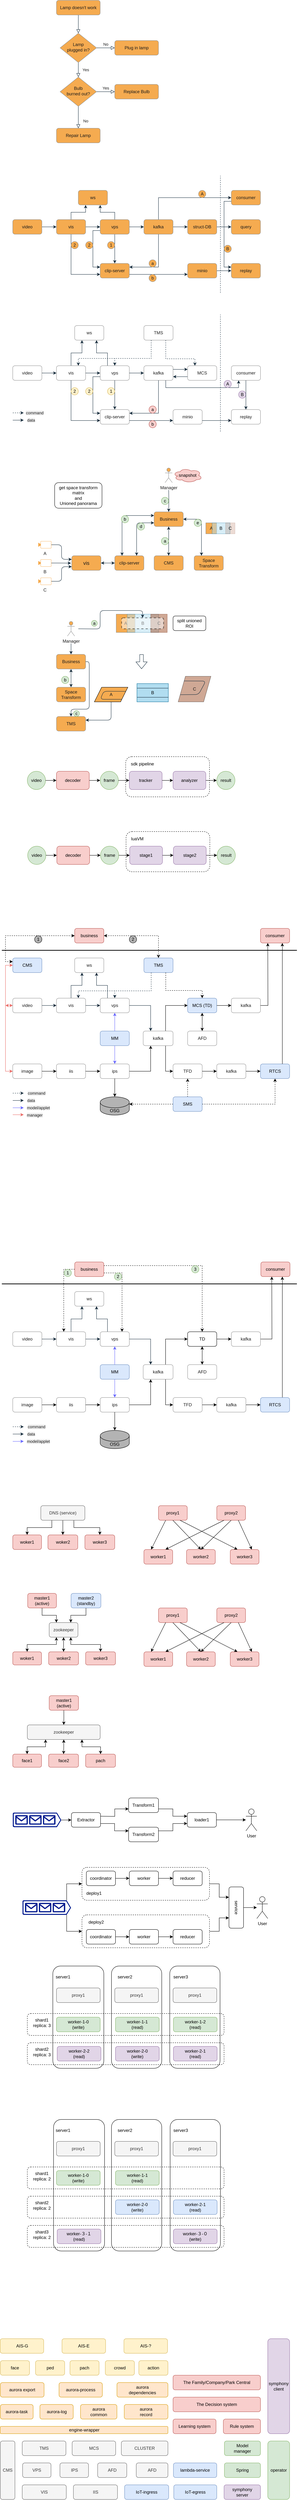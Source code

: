 <mxfile version="14.8.4" type="github">
  <diagram id="C5RBs43oDa-KdzZeNtuy" name="Page-1">
    <mxGraphModel dx="1357" dy="777" grid="1" gridSize="10" guides="1" tooltips="1" connect="1" arrows="1" fold="1" page="1" pageScale="1" pageWidth="827" pageHeight="1169" background="#FFFFFF" math="0" shadow="0">
      <root>
        <mxCell id="WIyWlLk6GJQsqaUBKTNV-0" />
        <mxCell id="WIyWlLk6GJQsqaUBKTNV-1" parent="WIyWlLk6GJQsqaUBKTNV-0" />
        <mxCell id="JKmJHA6vz-AjN3aWoJ3U-43" value="" style="rounded=1;whiteSpace=wrap;html=1;dashed=1;" parent="WIyWlLk6GJQsqaUBKTNV-1" vertex="1">
          <mxGeometry x="80" y="6170" width="540" height="60" as="geometry" />
        </mxCell>
        <mxCell id="eHT6DlMzPR06OxNc94kk-49" style="edgeStyle=orthogonalEdgeStyle;rounded=0;orthogonalLoop=1;jettySize=auto;html=1;exitX=1;exitY=0.5;exitDx=0;exitDy=0;entryX=0.25;entryY=1;entryDx=0;entryDy=0;" parent="WIyWlLk6GJQsqaUBKTNV-1" source="eHT6DlMzPR06OxNc94kk-32" target="eHT6DlMzPR06OxNc94kk-48" edge="1">
          <mxGeometry relative="1" as="geometry" />
        </mxCell>
        <mxCell id="eHT6DlMzPR06OxNc94kk-32" value="&lt;span style=&quot;color: rgba(0 , 0 , 0 , 0) ; font-family: monospace ; font-size: 0px&quot;&gt;%3CmxGraphModel%3E%3Croot%3E%3CmxCell%20id%3D%220%22%2F%3E%3CmxCell%20id%3D%221%22%20parent%3D%220%22%2F%3E%3CmxCell%20id%3D%222%22%20value%3D%22deploy2%22%20style%3D%22text%3Bhtml%3D1%3BstrokeColor%3Dnone%3BfillColor%3Dnone%3Balign%3Dcenter%3BverticalAlign%3Dmiddle%3BwhiteSpace%3Dwrap%3Brounded%3D0%3Bshadow%3D0%3Bdashed%3D1%3B%22%20vertex%3D%221%22%20parent%3D%221%22%3E%3CmxGeometry%20x%3D%22238%22%20y%3D%225330%22%20width%3D%2252%22%20height%3D%2220%22%20as%3D%22geometry%22%2F%3E%3C%2FmxCell%3E%3C%2Froot%3E%3C%2FmxGraphModel%3E&lt;/span&gt;" style="rounded=1;whiteSpace=wrap;html=1;shadow=0;fillColor=none;dashed=1;" parent="WIyWlLk6GJQsqaUBKTNV-1" vertex="1">
          <mxGeometry x="230" y="5190" width="350" height="90" as="geometry" />
        </mxCell>
        <mxCell id="WIyWlLk6GJQsqaUBKTNV-2" value="" style="rounded=0;html=1;jettySize=auto;orthogonalLoop=1;fontSize=11;endArrow=block;endFill=0;endSize=8;strokeWidth=1;shadow=0;labelBackgroundColor=none;edgeStyle=orthogonalEdgeStyle;strokeColor=#182E3E;fontColor=#1A1A1A;" parent="WIyWlLk6GJQsqaUBKTNV-1" source="WIyWlLk6GJQsqaUBKTNV-3" target="WIyWlLk6GJQsqaUBKTNV-6" edge="1">
          <mxGeometry relative="1" as="geometry" />
        </mxCell>
        <mxCell id="WIyWlLk6GJQsqaUBKTNV-3" value="Lamp doesn&#39;t work" style="rounded=1;whiteSpace=wrap;html=1;fontSize=12;glass=0;strokeWidth=1;shadow=0;fillColor=#F5AB50;strokeColor=#909090;fontColor=#1A1A1A;" parent="WIyWlLk6GJQsqaUBKTNV-1" vertex="1">
          <mxGeometry x="160" y="80" width="120" height="40" as="geometry" />
        </mxCell>
        <mxCell id="WIyWlLk6GJQsqaUBKTNV-4" value="Yes" style="rounded=0;html=1;jettySize=auto;orthogonalLoop=1;fontSize=11;endArrow=block;endFill=0;endSize=8;strokeWidth=1;shadow=0;labelBackgroundColor=none;edgeStyle=orthogonalEdgeStyle;strokeColor=#182E3E;fontColor=#1A1A1A;" parent="WIyWlLk6GJQsqaUBKTNV-1" source="WIyWlLk6GJQsqaUBKTNV-6" target="WIyWlLk6GJQsqaUBKTNV-10" edge="1">
          <mxGeometry y="20" relative="1" as="geometry">
            <mxPoint as="offset" />
          </mxGeometry>
        </mxCell>
        <mxCell id="WIyWlLk6GJQsqaUBKTNV-5" value="No" style="edgeStyle=orthogonalEdgeStyle;rounded=0;html=1;jettySize=auto;orthogonalLoop=1;fontSize=11;endArrow=block;endFill=0;endSize=8;strokeWidth=1;shadow=0;labelBackgroundColor=none;strokeColor=#182E3E;fontColor=#1A1A1A;" parent="WIyWlLk6GJQsqaUBKTNV-1" source="WIyWlLk6GJQsqaUBKTNV-6" target="WIyWlLk6GJQsqaUBKTNV-7" edge="1">
          <mxGeometry y="10" relative="1" as="geometry">
            <mxPoint as="offset" />
          </mxGeometry>
        </mxCell>
        <mxCell id="WIyWlLk6GJQsqaUBKTNV-6" value="Lamp&lt;br&gt;plugged in?" style="rhombus;whiteSpace=wrap;html=1;shadow=0;fontFamily=Helvetica;fontSize=12;align=center;strokeWidth=1;spacing=6;spacingTop=-4;fillColor=#F5AB50;strokeColor=#909090;fontColor=#1A1A1A;" parent="WIyWlLk6GJQsqaUBKTNV-1" vertex="1">
          <mxGeometry x="170" y="170" width="100" height="80" as="geometry" />
        </mxCell>
        <mxCell id="WIyWlLk6GJQsqaUBKTNV-7" value="Plug in lamp" style="rounded=1;whiteSpace=wrap;html=1;fontSize=12;glass=0;strokeWidth=1;shadow=0;fillColor=#F5AB50;strokeColor=#909090;fontColor=#1A1A1A;" parent="WIyWlLk6GJQsqaUBKTNV-1" vertex="1">
          <mxGeometry x="320" y="190" width="120" height="40" as="geometry" />
        </mxCell>
        <mxCell id="WIyWlLk6GJQsqaUBKTNV-8" value="No" style="rounded=0;html=1;jettySize=auto;orthogonalLoop=1;fontSize=11;endArrow=block;endFill=0;endSize=8;strokeWidth=1;shadow=0;labelBackgroundColor=none;edgeStyle=orthogonalEdgeStyle;strokeColor=#182E3E;fontColor=#1A1A1A;" parent="WIyWlLk6GJQsqaUBKTNV-1" source="WIyWlLk6GJQsqaUBKTNV-10" target="WIyWlLk6GJQsqaUBKTNV-11" edge="1">
          <mxGeometry x="0.333" y="20" relative="1" as="geometry">
            <mxPoint as="offset" />
          </mxGeometry>
        </mxCell>
        <mxCell id="WIyWlLk6GJQsqaUBKTNV-9" value="Yes" style="edgeStyle=orthogonalEdgeStyle;rounded=0;html=1;jettySize=auto;orthogonalLoop=1;fontSize=11;endArrow=block;endFill=0;endSize=8;strokeWidth=1;shadow=0;labelBackgroundColor=none;strokeColor=#182E3E;fontColor=#1A1A1A;" parent="WIyWlLk6GJQsqaUBKTNV-1" source="WIyWlLk6GJQsqaUBKTNV-10" target="WIyWlLk6GJQsqaUBKTNV-12" edge="1">
          <mxGeometry y="10" relative="1" as="geometry">
            <mxPoint as="offset" />
          </mxGeometry>
        </mxCell>
        <mxCell id="WIyWlLk6GJQsqaUBKTNV-10" value="Bulb&lt;br&gt;burned out?" style="rhombus;whiteSpace=wrap;html=1;shadow=0;fontFamily=Helvetica;fontSize=12;align=center;strokeWidth=1;spacing=6;spacingTop=-4;fillColor=#F5AB50;strokeColor=#909090;fontColor=#1A1A1A;" parent="WIyWlLk6GJQsqaUBKTNV-1" vertex="1">
          <mxGeometry x="170" y="290" width="100" height="80" as="geometry" />
        </mxCell>
        <mxCell id="WIyWlLk6GJQsqaUBKTNV-11" value="Repair Lamp" style="rounded=1;whiteSpace=wrap;html=1;fontSize=12;glass=0;strokeWidth=1;shadow=0;fillColor=#F5AB50;strokeColor=#909090;fontColor=#1A1A1A;" parent="WIyWlLk6GJQsqaUBKTNV-1" vertex="1">
          <mxGeometry x="160" y="430" width="120" height="40" as="geometry" />
        </mxCell>
        <mxCell id="WIyWlLk6GJQsqaUBKTNV-12" value="Replace Bulb" style="rounded=1;whiteSpace=wrap;html=1;fontSize=12;glass=0;strokeWidth=1;shadow=0;fillColor=#F5AB50;strokeColor=#909090;fontColor=#1A1A1A;" parent="WIyWlLk6GJQsqaUBKTNV-1" vertex="1">
          <mxGeometry x="320" y="310" width="120" height="40" as="geometry" />
        </mxCell>
        <mxCell id="50qvm2ZmXzsjkauxlbS--2" value="" style="edgeStyle=orthogonalEdgeStyle;rounded=0;orthogonalLoop=1;jettySize=auto;html=1;labelBackgroundColor=#EEEEEE;strokeColor=#182E3E;fontColor=#1A1A1A;" parent="WIyWlLk6GJQsqaUBKTNV-1" source="50qvm2ZmXzsjkauxlbS--0" target="50qvm2ZmXzsjkauxlbS--1" edge="1">
          <mxGeometry relative="1" as="geometry" />
        </mxCell>
        <mxCell id="50qvm2ZmXzsjkauxlbS--0" value="video" style="rounded=1;whiteSpace=wrap;html=1;fillColor=#F5AB50;strokeColor=#909090;fontColor=#1A1A1A;" parent="WIyWlLk6GJQsqaUBKTNV-1" vertex="1">
          <mxGeometry x="40" y="680" width="80" height="40" as="geometry" />
        </mxCell>
        <mxCell id="50qvm2ZmXzsjkauxlbS--4" value="" style="edgeStyle=orthogonalEdgeStyle;rounded=0;orthogonalLoop=1;jettySize=auto;html=1;labelBackgroundColor=#EEEEEE;strokeColor=#182E3E;fontColor=#1A1A1A;" parent="WIyWlLk6GJQsqaUBKTNV-1" source="50qvm2ZmXzsjkauxlbS--1" target="50qvm2ZmXzsjkauxlbS--3" edge="1">
          <mxGeometry relative="1" as="geometry" />
        </mxCell>
        <mxCell id="50qvm2ZmXzsjkauxlbS--6" style="edgeStyle=orthogonalEdgeStyle;rounded=0;orthogonalLoop=1;jettySize=auto;html=1;exitX=0.5;exitY=0;exitDx=0;exitDy=0;entryX=0.25;entryY=1;entryDx=0;entryDy=0;labelBackgroundColor=#EEEEEE;strokeColor=#182E3E;fontColor=#1A1A1A;" parent="WIyWlLk6GJQsqaUBKTNV-1" source="50qvm2ZmXzsjkauxlbS--1" target="50qvm2ZmXzsjkauxlbS--5" edge="1">
          <mxGeometry relative="1" as="geometry" />
        </mxCell>
        <mxCell id="50qvm2ZmXzsjkauxlbS--14" style="edgeStyle=orthogonalEdgeStyle;rounded=0;orthogonalLoop=1;jettySize=auto;html=1;exitX=0.5;exitY=1;exitDx=0;exitDy=0;entryX=0;entryY=0.75;entryDx=0;entryDy=0;labelBackgroundColor=#EEEEEE;strokeColor=#182E3E;fontColor=#1A1A1A;" parent="WIyWlLk6GJQsqaUBKTNV-1" source="50qvm2ZmXzsjkauxlbS--1" target="50qvm2ZmXzsjkauxlbS--13" edge="1">
          <mxGeometry relative="1" as="geometry" />
        </mxCell>
        <mxCell id="50qvm2ZmXzsjkauxlbS--1" value="vis" style="rounded=1;whiteSpace=wrap;html=1;fillColor=#F5AB50;strokeColor=#909090;fontColor=#1A1A1A;" parent="WIyWlLk6GJQsqaUBKTNV-1" vertex="1">
          <mxGeometry x="160" y="680" width="80" height="40" as="geometry" />
        </mxCell>
        <mxCell id="50qvm2ZmXzsjkauxlbS--7" style="edgeStyle=orthogonalEdgeStyle;rounded=0;orthogonalLoop=1;jettySize=auto;html=1;exitX=0.5;exitY=0;exitDx=0;exitDy=0;entryX=0.75;entryY=1;entryDx=0;entryDy=0;labelBackgroundColor=#EEEEEE;strokeColor=#182E3E;fontColor=#1A1A1A;" parent="WIyWlLk6GJQsqaUBKTNV-1" source="50qvm2ZmXzsjkauxlbS--3" target="50qvm2ZmXzsjkauxlbS--5" edge="1">
          <mxGeometry relative="1" as="geometry" />
        </mxCell>
        <mxCell id="50qvm2ZmXzsjkauxlbS--10" value="" style="edgeStyle=orthogonalEdgeStyle;rounded=0;orthogonalLoop=1;jettySize=auto;html=1;labelBackgroundColor=#EEEEEE;strokeColor=#182E3E;fontColor=#1A1A1A;" parent="WIyWlLk6GJQsqaUBKTNV-1" source="50qvm2ZmXzsjkauxlbS--3" target="50qvm2ZmXzsjkauxlbS--9" edge="1">
          <mxGeometry relative="1" as="geometry" />
        </mxCell>
        <mxCell id="50qvm2ZmXzsjkauxlbS--16" style="edgeStyle=orthogonalEdgeStyle;rounded=0;orthogonalLoop=1;jettySize=auto;html=1;exitX=0;exitY=0.75;exitDx=0;exitDy=0;entryX=0;entryY=0.25;entryDx=0;entryDy=0;labelBackgroundColor=#EEEEEE;strokeColor=#182E3E;fontColor=#1A1A1A;" parent="WIyWlLk6GJQsqaUBKTNV-1" source="50qvm2ZmXzsjkauxlbS--3" target="50qvm2ZmXzsjkauxlbS--13" edge="1">
          <mxGeometry relative="1" as="geometry" />
        </mxCell>
        <mxCell id="50qvm2ZmXzsjkauxlbS--17" value="" style="edgeStyle=orthogonalEdgeStyle;rounded=0;orthogonalLoop=1;jettySize=auto;html=1;labelBackgroundColor=#EEEEEE;strokeColor=#182E3E;fontColor=#1A1A1A;" parent="WIyWlLk6GJQsqaUBKTNV-1" source="50qvm2ZmXzsjkauxlbS--3" target="50qvm2ZmXzsjkauxlbS--13" edge="1">
          <mxGeometry relative="1" as="geometry" />
        </mxCell>
        <mxCell id="50qvm2ZmXzsjkauxlbS--3" value="vps" style="rounded=1;whiteSpace=wrap;html=1;fillColor=#F5AB50;strokeColor=#909090;fontColor=#1A1A1A;" parent="WIyWlLk6GJQsqaUBKTNV-1" vertex="1">
          <mxGeometry x="280" y="680" width="80" height="40" as="geometry" />
        </mxCell>
        <mxCell id="50qvm2ZmXzsjkauxlbS--12" value="" style="edgeStyle=orthogonalEdgeStyle;rounded=0;orthogonalLoop=1;jettySize=auto;html=1;labelBackgroundColor=#EEEEEE;strokeColor=#182E3E;fontColor=#1A1A1A;" parent="WIyWlLk6GJQsqaUBKTNV-1" source="50qvm2ZmXzsjkauxlbS--9" target="50qvm2ZmXzsjkauxlbS--11" edge="1">
          <mxGeometry relative="1" as="geometry" />
        </mxCell>
        <mxCell id="50qvm2ZmXzsjkauxlbS--18" style="edgeStyle=orthogonalEdgeStyle;rounded=0;orthogonalLoop=1;jettySize=auto;html=1;exitX=0.5;exitY=1;exitDx=0;exitDy=0;entryX=1;entryY=0.25;entryDx=0;entryDy=0;labelBackgroundColor=#EEEEEE;strokeColor=#182E3E;fontColor=#1A1A1A;" parent="WIyWlLk6GJQsqaUBKTNV-1" source="50qvm2ZmXzsjkauxlbS--9" target="50qvm2ZmXzsjkauxlbS--13" edge="1">
          <mxGeometry relative="1" as="geometry" />
        </mxCell>
        <mxCell id="50qvm2ZmXzsjkauxlbS--22" style="edgeStyle=orthogonalEdgeStyle;rounded=0;orthogonalLoop=1;jettySize=auto;html=1;exitX=0.5;exitY=0;exitDx=0;exitDy=0;entryX=0;entryY=0.5;entryDx=0;entryDy=0;labelBackgroundColor=#EEEEEE;strokeColor=#182E3E;fontColor=#1A1A1A;" parent="WIyWlLk6GJQsqaUBKTNV-1" source="50qvm2ZmXzsjkauxlbS--9" target="50qvm2ZmXzsjkauxlbS--21" edge="1">
          <mxGeometry relative="1" as="geometry" />
        </mxCell>
        <mxCell id="50qvm2ZmXzsjkauxlbS--9" value="kafka" style="rounded=1;whiteSpace=wrap;html=1;fillColor=#F5AB50;strokeColor=#909090;fontColor=#1A1A1A;" parent="WIyWlLk6GJQsqaUBKTNV-1" vertex="1">
          <mxGeometry x="400" y="680" width="80" height="40" as="geometry" />
        </mxCell>
        <mxCell id="50qvm2ZmXzsjkauxlbS--26" style="edgeStyle=orthogonalEdgeStyle;rounded=0;orthogonalLoop=1;jettySize=auto;html=1;exitX=1;exitY=0.5;exitDx=0;exitDy=0;labelBackgroundColor=#EEEEEE;strokeColor=#182E3E;fontColor=#1A1A1A;" parent="WIyWlLk6GJQsqaUBKTNV-1" source="50qvm2ZmXzsjkauxlbS--11" target="50qvm2ZmXzsjkauxlbS--23" edge="1">
          <mxGeometry relative="1" as="geometry" />
        </mxCell>
        <mxCell id="50qvm2ZmXzsjkauxlbS--11" value="struct-DB" style="rounded=1;whiteSpace=wrap;html=1;fillColor=#F5AB50;strokeColor=#909090;fontColor=#1A1A1A;" parent="WIyWlLk6GJQsqaUBKTNV-1" vertex="1">
          <mxGeometry x="520" y="680" width="80" height="40" as="geometry" />
        </mxCell>
        <mxCell id="50qvm2ZmXzsjkauxlbS--5" value="ws" style="rounded=1;whiteSpace=wrap;html=1;fillColor=#F5AB50;strokeColor=#909090;fontColor=#1A1A1A;" parent="WIyWlLk6GJQsqaUBKTNV-1" vertex="1">
          <mxGeometry x="220" y="600" width="80" height="40" as="geometry" />
        </mxCell>
        <mxCell id="50qvm2ZmXzsjkauxlbS--19" style="edgeStyle=orthogonalEdgeStyle;rounded=0;orthogonalLoop=1;jettySize=auto;html=1;exitX=1;exitY=0.75;exitDx=0;exitDy=0;labelBackgroundColor=#EEEEEE;strokeColor=#182E3E;fontColor=#1A1A1A;" parent="WIyWlLk6GJQsqaUBKTNV-1" source="50qvm2ZmXzsjkauxlbS--13" edge="1">
          <mxGeometry relative="1" as="geometry">
            <mxPoint x="520" y="830" as="targetPoint" />
          </mxGeometry>
        </mxCell>
        <mxCell id="50qvm2ZmXzsjkauxlbS--13" value="clip-server" style="rounded=1;whiteSpace=wrap;html=1;fillColor=#F5AB50;strokeColor=#909090;fontColor=#1A1A1A;" parent="WIyWlLk6GJQsqaUBKTNV-1" vertex="1">
          <mxGeometry x="280" y="800" width="80" height="40" as="geometry" />
        </mxCell>
        <mxCell id="50qvm2ZmXzsjkauxlbS--25" style="edgeStyle=orthogonalEdgeStyle;rounded=0;orthogonalLoop=1;jettySize=auto;html=1;exitX=1;exitY=0.5;exitDx=0;exitDy=0;labelBackgroundColor=#EEEEEE;strokeColor=#182E3E;fontColor=#1A1A1A;" parent="WIyWlLk6GJQsqaUBKTNV-1" source="50qvm2ZmXzsjkauxlbS--20" target="50qvm2ZmXzsjkauxlbS--24" edge="1">
          <mxGeometry relative="1" as="geometry" />
        </mxCell>
        <mxCell id="50qvm2ZmXzsjkauxlbS--20" value="minio" style="rounded=1;whiteSpace=wrap;html=1;fillColor=#F5AB50;strokeColor=#909090;fontColor=#1A1A1A;" parent="WIyWlLk6GJQsqaUBKTNV-1" vertex="1">
          <mxGeometry x="520" y="800" width="80" height="40" as="geometry" />
        </mxCell>
        <mxCell id="50qvm2ZmXzsjkauxlbS--38" style="edgeStyle=orthogonalEdgeStyle;rounded=0;orthogonalLoop=1;jettySize=auto;html=1;exitX=0;exitY=0.75;exitDx=0;exitDy=0;entryX=0;entryY=0.25;entryDx=0;entryDy=0;labelBackgroundColor=#EEEEEE;strokeColor=#182E3E;fontColor=#1A1A1A;" parent="WIyWlLk6GJQsqaUBKTNV-1" source="50qvm2ZmXzsjkauxlbS--21" target="50qvm2ZmXzsjkauxlbS--24" edge="1">
          <mxGeometry relative="1" as="geometry" />
        </mxCell>
        <mxCell id="50qvm2ZmXzsjkauxlbS--21" value="consumer" style="rounded=1;whiteSpace=wrap;html=1;fillColor=#F5AB50;strokeColor=#909090;fontColor=#1A1A1A;" parent="WIyWlLk6GJQsqaUBKTNV-1" vertex="1">
          <mxGeometry x="640" y="600" width="80" height="40" as="geometry" />
        </mxCell>
        <mxCell id="50qvm2ZmXzsjkauxlbS--23" value="query" style="rounded=1;whiteSpace=wrap;html=1;fillColor=#F5AB50;strokeColor=#909090;fontColor=#1A1A1A;" parent="WIyWlLk6GJQsqaUBKTNV-1" vertex="1">
          <mxGeometry x="640" y="680" width="80" height="40" as="geometry" />
        </mxCell>
        <mxCell id="50qvm2ZmXzsjkauxlbS--24" value="replay" style="rounded=1;whiteSpace=wrap;html=1;fillColor=#F5AB50;strokeColor=#909090;fontColor=#1A1A1A;" parent="WIyWlLk6GJQsqaUBKTNV-1" vertex="1">
          <mxGeometry x="640" y="800" width="80" height="40" as="geometry" />
        </mxCell>
        <mxCell id="50qvm2ZmXzsjkauxlbS--27" value="" style="endArrow=none;dashed=1;html=1;labelBackgroundColor=#EEEEEE;strokeColor=#182E3E;fontColor=#1A1A1A;" parent="WIyWlLk6GJQsqaUBKTNV-1" edge="1">
          <mxGeometry width="50" height="50" relative="1" as="geometry">
            <mxPoint x="610" y="880" as="sourcePoint" />
            <mxPoint x="610" y="560" as="targetPoint" />
          </mxGeometry>
        </mxCell>
        <mxCell id="50qvm2ZmXzsjkauxlbS--28" value="1" style="ellipse;whiteSpace=wrap;html=1;aspect=fixed;fillColor=#F5AB50;strokeColor=#909090;fontColor=#1A1A1A;" parent="WIyWlLk6GJQsqaUBKTNV-1" vertex="1">
          <mxGeometry x="300" y="740" width="20" height="20" as="geometry" />
        </mxCell>
        <mxCell id="50qvm2ZmXzsjkauxlbS--31" value="2" style="ellipse;whiteSpace=wrap;html=1;aspect=fixed;fillColor=#F5AB50;strokeColor=#909090;fontColor=#1A1A1A;" parent="WIyWlLk6GJQsqaUBKTNV-1" vertex="1">
          <mxGeometry x="200" y="740" width="20" height="20" as="geometry" />
        </mxCell>
        <mxCell id="50qvm2ZmXzsjkauxlbS--32" value="a" style="ellipse;whiteSpace=wrap;html=1;aspect=fixed;fillColor=#F5AB50;strokeColor=#909090;fontColor=#1A1A1A;" parent="WIyWlLk6GJQsqaUBKTNV-1" vertex="1">
          <mxGeometry x="414" y="790" width="20" height="20" as="geometry" />
        </mxCell>
        <mxCell id="50qvm2ZmXzsjkauxlbS--33" value="b" style="ellipse;whiteSpace=wrap;html=1;aspect=fixed;fillColor=#F5AB50;strokeColor=#909090;fontColor=#1A1A1A;" parent="WIyWlLk6GJQsqaUBKTNV-1" vertex="1">
          <mxGeometry x="414" y="830" width="20" height="20" as="geometry" />
        </mxCell>
        <mxCell id="50qvm2ZmXzsjkauxlbS--37" value="2" style="ellipse;whiteSpace=wrap;html=1;aspect=fixed;fillColor=#F5AB50;strokeColor=#909090;fontColor=#1A1A1A;" parent="WIyWlLk6GJQsqaUBKTNV-1" vertex="1">
          <mxGeometry x="240" y="740" width="20" height="20" as="geometry" />
        </mxCell>
        <mxCell id="50qvm2ZmXzsjkauxlbS--39" value="A" style="ellipse;whiteSpace=wrap;html=1;aspect=fixed;fillColor=#F5AB50;strokeColor=#909090;fontColor=#1A1A1A;" parent="WIyWlLk6GJQsqaUBKTNV-1" vertex="1">
          <mxGeometry x="550" y="600" width="20" height="20" as="geometry" />
        </mxCell>
        <mxCell id="50qvm2ZmXzsjkauxlbS--40" value="B" style="ellipse;whiteSpace=wrap;html=1;aspect=fixed;fillColor=#F5AB50;strokeColor=#909090;fontColor=#1A1A1A;" parent="WIyWlLk6GJQsqaUBKTNV-1" vertex="1">
          <mxGeometry x="620" y="750" width="20" height="20" as="geometry" />
        </mxCell>
        <mxCell id="3TUKvcQSaALCMrUlqvW0-78" value="clip-server" style="rounded=1;whiteSpace=wrap;html=1;fillColor=#F5AB50;strokeColor=#909090;fontColor=#1A1A1A;" parent="WIyWlLk6GJQsqaUBKTNV-1" vertex="1">
          <mxGeometry x="320" y="1600" width="80" height="40" as="geometry" />
        </mxCell>
        <mxCell id="3TUKvcQSaALCMrUlqvW0-79" value="A" style="points=[[0,0.5,0],[0.19,0.02,0],[0.59,0,0],[0.985,0.02,0],[1,0.5,0],[0.985,0.98,0],[0.59,1,0],[0.19,0.98,0]];verticalLabelPosition=bottom;html=1;verticalAlign=top;aspect=fixed;align=center;pointerEvents=1;shape=mxgraph.cisco19.camera;fillColor=#F5AB50;strokeColor=none;fontColor=#1A1A1A;" parent="WIyWlLk6GJQsqaUBKTNV-1" vertex="1">
          <mxGeometry x="110" y="1560" width="36.01" height="20" as="geometry" />
        </mxCell>
        <mxCell id="3TUKvcQSaALCMrUlqvW0-122" style="edgeStyle=orthogonalEdgeStyle;curved=0;rounded=1;sketch=0;orthogonalLoop=1;jettySize=auto;html=1;exitX=1;exitY=0.5;exitDx=0;exitDy=0;exitPerimeter=0;startArrow=none;startFill=0;strokeColor=#182E3E;fontColor=#1A1A1A;" parent="WIyWlLk6GJQsqaUBKTNV-1" source="3TUKvcQSaALCMrUlqvW0-80" edge="1">
          <mxGeometry x="110" y="1360" as="geometry">
            <mxPoint x="200" y="1620.333" as="targetPoint" />
          </mxGeometry>
        </mxCell>
        <mxCell id="3TUKvcQSaALCMrUlqvW0-80" value="B" style="points=[[0,0.5,0],[0.19,0.02,0],[0.59,0,0],[0.985,0.02,0],[1,0.5,0],[0.985,0.98,0],[0.59,1,0],[0.19,0.98,0]];verticalLabelPosition=bottom;html=1;verticalAlign=top;aspect=fixed;align=center;pointerEvents=1;shape=mxgraph.cisco19.camera;fillColor=#F5AB50;strokeColor=none;fontColor=#1A1A1A;" parent="WIyWlLk6GJQsqaUBKTNV-1" vertex="1">
          <mxGeometry x="110" y="1610" width="36.01" height="20" as="geometry" />
        </mxCell>
        <mxCell id="3TUKvcQSaALCMrUlqvW0-81" value="C" style="points=[[0,0.5,0],[0.19,0.02,0],[0.59,0,0],[0.985,0.02,0],[1,0.5,0],[0.985,0.98,0],[0.59,1,0],[0.19,0.98,0]];verticalLabelPosition=bottom;html=1;verticalAlign=top;aspect=fixed;align=center;pointerEvents=1;shape=mxgraph.cisco19.camera;fillColor=#F5AB50;strokeColor=none;fontColor=#1A1A1A;" parent="WIyWlLk6GJQsqaUBKTNV-1" vertex="1">
          <mxGeometry x="110" y="1660" width="36.01" height="20" as="geometry" />
        </mxCell>
        <mxCell id="3TUKvcQSaALCMrUlqvW0-85" value="&lt;font style=&quot;font-size: 14px&quot;&gt;vis&lt;/font&gt;" style="rounded=1;whiteSpace=wrap;html=1;fillColor=#F5AB50;strokeColor=#909090;fontColor=#1A1A1A;" parent="WIyWlLk6GJQsqaUBKTNV-1" vertex="1">
          <mxGeometry x="202" y="1600" width="80" height="40" as="geometry" />
        </mxCell>
        <mxCell id="3TUKvcQSaALCMrUlqvW0-92" style="edgeStyle=orthogonalEdgeStyle;rounded=0;orthogonalLoop=1;jettySize=auto;html=1;exitX=0;exitY=0.5;exitDx=0;exitDy=0;entryX=1;entryY=0.5;entryDx=0;entryDy=0;startArrow=classic;startFill=1;labelBackgroundColor=#EEEEEE;strokeColor=#182E3E;fontColor=#1A1A1A;" parent="WIyWlLk6GJQsqaUBKTNV-1" source="3TUKvcQSaALCMrUlqvW0-78" target="3TUKvcQSaALCMrUlqvW0-85" edge="1">
          <mxGeometry x="110" y="1360" as="geometry" />
        </mxCell>
        <mxCell id="3TUKvcQSaALCMrUlqvW0-121" style="edgeStyle=orthogonalEdgeStyle;curved=0;rounded=1;sketch=0;orthogonalLoop=1;jettySize=auto;html=1;exitX=1;exitY=0.5;exitDx=0;exitDy=0;exitPerimeter=0;entryX=0;entryY=0.25;entryDx=0;entryDy=0;startArrow=none;startFill=0;strokeColor=#182E3E;fontColor=#1A1A1A;" parent="WIyWlLk6GJQsqaUBKTNV-1" source="3TUKvcQSaALCMrUlqvW0-79" target="3TUKvcQSaALCMrUlqvW0-85" edge="1">
          <mxGeometry x="110" y="1360" as="geometry" />
        </mxCell>
        <mxCell id="3TUKvcQSaALCMrUlqvW0-123" style="edgeStyle=orthogonalEdgeStyle;curved=0;rounded=1;sketch=0;orthogonalLoop=1;jettySize=auto;html=1;exitX=1;exitY=0.5;exitDx=0;exitDy=0;exitPerimeter=0;entryX=0;entryY=0.75;entryDx=0;entryDy=0;startArrow=none;startFill=0;strokeColor=#182E3E;fontColor=#1A1A1A;" parent="WIyWlLk6GJQsqaUBKTNV-1" source="3TUKvcQSaALCMrUlqvW0-81" target="3TUKvcQSaALCMrUlqvW0-85" edge="1">
          <mxGeometry x="110" y="1360" as="geometry" />
        </mxCell>
        <mxCell id="3TUKvcQSaALCMrUlqvW0-87" value="CMS" style="rounded=1;whiteSpace=wrap;html=1;fillColor=#F5AB50;strokeColor=#909090;fontColor=#1A1A1A;" parent="WIyWlLk6GJQsqaUBKTNV-1" vertex="1">
          <mxGeometry x="428" y="1600" width="80" height="40" as="geometry" />
        </mxCell>
        <mxCell id="3TUKvcQSaALCMrUlqvW0-90" style="edgeStyle=orthogonalEdgeStyle;rounded=0;orthogonalLoop=1;jettySize=auto;html=1;exitX=0.5;exitY=1;exitDx=0;exitDy=0;startArrow=classic;startFill=1;entryX=0.5;entryY=0;entryDx=0;entryDy=0;labelBackgroundColor=#EEEEEE;strokeColor=#182E3E;fontColor=#1A1A1A;" parent="WIyWlLk6GJQsqaUBKTNV-1" source="3TUKvcQSaALCMrUlqvW0-88" target="3TUKvcQSaALCMrUlqvW0-87" edge="1">
          <mxGeometry x="76" y="1360" as="geometry" />
        </mxCell>
        <mxCell id="3TUKvcQSaALCMrUlqvW0-88" value="Business" style="rounded=1;whiteSpace=wrap;html=1;fillColor=#F5AB50;strokeColor=#909090;fontColor=#1A1A1A;" parent="WIyWlLk6GJQsqaUBKTNV-1" vertex="1">
          <mxGeometry x="428" y="1480" width="80" height="40" as="geometry" />
        </mxCell>
        <mxCell id="3TUKvcQSaALCMrUlqvW0-119" style="edgeStyle=orthogonalEdgeStyle;curved=0;rounded=1;sketch=0;orthogonalLoop=1;jettySize=auto;html=1;exitX=0.25;exitY=0;exitDx=0;exitDy=0;entryX=0;entryY=0.25;entryDx=0;entryDy=0;startArrow=classic;startFill=1;strokeColor=#182E3E;fontColor=#1A1A1A;" parent="WIyWlLk6GJQsqaUBKTNV-1" source="3TUKvcQSaALCMrUlqvW0-78" target="3TUKvcQSaALCMrUlqvW0-88" edge="1">
          <mxGeometry x="88" y="1360" as="geometry" />
        </mxCell>
        <mxCell id="3TUKvcQSaALCMrUlqvW0-120" style="edgeStyle=orthogonalEdgeStyle;curved=0;rounded=1;sketch=0;orthogonalLoop=1;jettySize=auto;html=1;exitX=0.75;exitY=0;exitDx=0;exitDy=0;entryX=0;entryY=0.75;entryDx=0;entryDy=0;startArrow=classic;startFill=1;strokeColor=#182E3E;fontColor=#1A1A1A;" parent="WIyWlLk6GJQsqaUBKTNV-1" source="3TUKvcQSaALCMrUlqvW0-78" target="3TUKvcQSaALCMrUlqvW0-88" edge="1">
          <mxGeometry x="88" y="1360" as="geometry" />
        </mxCell>
        <mxCell id="3TUKvcQSaALCMrUlqvW0-190" style="edgeStyle=orthogonalEdgeStyle;curved=0;rounded=1;sketch=0;orthogonalLoop=1;jettySize=auto;html=1;exitX=0.25;exitY=0;exitDx=0;exitDy=0;entryX=1;entryY=0.5;entryDx=0;entryDy=0;startArrow=classic;startFill=1;strokeColor=#182E3E;fontColor=#1A1A1A;" parent="WIyWlLk6GJQsqaUBKTNV-1" source="3TUKvcQSaALCMrUlqvW0-96" target="3TUKvcQSaALCMrUlqvW0-88" edge="1">
          <mxGeometry relative="1" as="geometry" />
        </mxCell>
        <mxCell id="3TUKvcQSaALCMrUlqvW0-96" value="Space Transform" style="rounded=1;whiteSpace=wrap;html=1;fillColor=#F5AB50;strokeColor=#909090;fontColor=#1A1A1A;" parent="WIyWlLk6GJQsqaUBKTNV-1" vertex="1">
          <mxGeometry x="538" y="1600" width="80" height="40" as="geometry" />
        </mxCell>
        <mxCell id="3TUKvcQSaALCMrUlqvW0-102" value="a" style="ellipse;whiteSpace=wrap;html=1;aspect=fixed;fillColor=#d5e8d4;strokeColor=#82b366;" parent="WIyWlLk6GJQsqaUBKTNV-1" vertex="1">
          <mxGeometry x="448" y="1550" width="20" height="20" as="geometry" />
        </mxCell>
        <mxCell id="3TUKvcQSaALCMrUlqvW0-105" value="b" style="ellipse;whiteSpace=wrap;html=1;aspect=fixed;fillColor=#d5e8d4;strokeColor=#82b366;" parent="WIyWlLk6GJQsqaUBKTNV-1" vertex="1">
          <mxGeometry x="338" y="1490" width="20" height="20" as="geometry" />
        </mxCell>
        <mxCell id="3TUKvcQSaALCMrUlqvW0-116" style="edgeStyle=orthogonalEdgeStyle;rounded=0;orthogonalLoop=1;jettySize=auto;html=1;entryX=0.5;entryY=0;entryDx=0;entryDy=0;startArrow=none;startFill=0;labelBackgroundColor=#EEEEEE;strokeColor=#182E3E;fontColor=#1A1A1A;" parent="WIyWlLk6GJQsqaUBKTNV-1" target="3TUKvcQSaALCMrUlqvW0-88" edge="1">
          <mxGeometry x="76" y="1360" as="geometry">
            <mxPoint x="468" y="1420" as="sourcePoint" />
          </mxGeometry>
        </mxCell>
        <mxCell id="3TUKvcQSaALCMrUlqvW0-107" value="Manager" style="shape=umlActor;verticalLabelPosition=bottom;verticalAlign=top;html=1;outlineConnect=0;fillColor=#F5AB50;strokeColor=#909090;fontColor=#1A1A1A;" parent="WIyWlLk6GJQsqaUBKTNV-1" vertex="1">
          <mxGeometry x="458" y="1360" width="20" height="40" as="geometry" />
        </mxCell>
        <mxCell id="3TUKvcQSaALCMrUlqvW0-111" value="snapshot" style="ellipse;shape=cloud;whiteSpace=wrap;html=1;fillColor=#f8cecc;strokeColor=#b85450;" parent="WIyWlLk6GJQsqaUBKTNV-1" vertex="1">
          <mxGeometry x="480" y="1360" width="80" height="40" as="geometry" />
        </mxCell>
        <mxCell id="3TUKvcQSaALCMrUlqvW0-112" value="c" style="ellipse;whiteSpace=wrap;html=1;aspect=fixed;fillColor=#d5e8d4;strokeColor=#82b366;" parent="WIyWlLk6GJQsqaUBKTNV-1" vertex="1">
          <mxGeometry x="448" y="1440" width="20" height="20" as="geometry" />
        </mxCell>
        <mxCell id="3TUKvcQSaALCMrUlqvW0-113" value="d" style="ellipse;whiteSpace=wrap;html=1;aspect=fixed;fillColor=#d5e8d4;strokeColor=#82b366;" parent="WIyWlLk6GJQsqaUBKTNV-1" vertex="1">
          <mxGeometry x="382" y="1510" width="20" height="20" as="geometry" />
        </mxCell>
        <mxCell id="3TUKvcQSaALCMrUlqvW0-125" value="e" style="ellipse;whiteSpace=wrap;html=1;aspect=fixed;fillColor=#d5e8d4;strokeColor=#82b366;" parent="WIyWlLk6GJQsqaUBKTNV-1" vertex="1">
          <mxGeometry x="538" y="1500" width="20" height="20" as="geometry" />
        </mxCell>
        <mxCell id="3TUKvcQSaALCMrUlqvW0-126" value="get space transform matrix&lt;br&gt;and&lt;br&gt;Unioned&amp;nbsp;&lt;span&gt;panorama&lt;br&gt;&lt;/span&gt;" style="rounded=1;whiteSpace=wrap;html=1;sketch=0;" parent="WIyWlLk6GJQsqaUBKTNV-1" vertex="1">
          <mxGeometry x="155" y="1400" width="130" height="70" as="geometry" />
        </mxCell>
        <mxCell id="3TUKvcQSaALCMrUlqvW0-189" value="" style="group" parent="WIyWlLk6GJQsqaUBKTNV-1" vertex="1" connectable="0">
          <mxGeometry x="570" y="1510" width="80" height="30" as="geometry" />
        </mxCell>
        <mxCell id="3TUKvcQSaALCMrUlqvW0-156" value="A" style="rounded=0;whiteSpace=wrap;html=1;sketch=0;strokeColor=#909090;fillColor=#F5AB50;fontColor=#1A1A1A;" parent="3TUKvcQSaALCMrUlqvW0-189" vertex="1">
          <mxGeometry width="29.538" height="30" as="geometry" />
        </mxCell>
        <mxCell id="3TUKvcQSaALCMrUlqvW0-186" value="B" style="rounded=0;whiteSpace=wrap;html=1;sketch=0;strokeColor=#10739e;fillColor=#b1ddf0;opacity=50;" parent="3TUKvcQSaALCMrUlqvW0-189" vertex="1">
          <mxGeometry x="17.231" width="49.231" height="30" as="geometry" />
        </mxCell>
        <mxCell id="3TUKvcQSaALCMrUlqvW0-187" value="&lt;font color=&quot;#000000&quot;&gt;C&lt;/font&gt;" style="rounded=0;whiteSpace=wrap;html=1;sketch=0;strokeColor=#6D1F00;fillColor=#a0522d;opacity=20;fontColor=#ffffff;" parent="3TUKvcQSaALCMrUlqvW0-189" vertex="1">
          <mxGeometry x="54.154" width="25.846" height="30" as="geometry" />
        </mxCell>
        <mxCell id="3TUKvcQSaALCMrUlqvW0-195" value="" style="shape=image;html=1;verticalAlign=top;verticalLabelPosition=bottom;labelBackgroundColor=#ffffff;imageAspect=0;aspect=fixed;image=https://cdn0.iconfinder.com/data/icons/infographic-element-8/512/23_Matric-128.png;rounded=0;sketch=0;strokeColor=#909090;fillColor=#F5AB50;fontColor=#1A1A1A;opacity=20;" parent="WIyWlLk6GJQsqaUBKTNV-1" vertex="1">
          <mxGeometry x="570" y="1551" width="38" height="38" as="geometry" />
        </mxCell>
        <mxCell id="3TUKvcQSaALCMrUlqvW0-220" value="" style="group" parent="WIyWlLk6GJQsqaUBKTNV-1" vertex="1" connectable="0">
          <mxGeometry x="160" y="1760" width="424" height="240" as="geometry" />
        </mxCell>
        <mxCell id="3TUKvcQSaALCMrUlqvW0-141" value="Business" style="rounded=1;whiteSpace=wrap;html=1;fillColor=#F5AB50;strokeColor=#909090;fontColor=#1A1A1A;" parent="3TUKvcQSaALCMrUlqvW0-220" vertex="1">
          <mxGeometry y="110" width="80" height="40" as="geometry" />
        </mxCell>
        <mxCell id="3TUKvcQSaALCMrUlqvW0-144" style="edgeStyle=orthogonalEdgeStyle;curved=0;rounded=1;sketch=0;orthogonalLoop=1;jettySize=auto;html=1;exitX=0.5;exitY=0;exitDx=0;exitDy=0;entryX=0.5;entryY=1;entryDx=0;entryDy=0;startArrow=classic;startFill=1;strokeColor=#182E3E;fontColor=#1A1A1A;" parent="3TUKvcQSaALCMrUlqvW0-220" source="3TUKvcQSaALCMrUlqvW0-145" target="3TUKvcQSaALCMrUlqvW0-141" edge="1">
          <mxGeometry x="-352" y="-20" as="geometry" />
        </mxCell>
        <mxCell id="3TUKvcQSaALCMrUlqvW0-145" value="Space Transform" style="rounded=1;whiteSpace=wrap;html=1;fillColor=#F5AB50;strokeColor=#909090;fontColor=#1A1A1A;" parent="3TUKvcQSaALCMrUlqvW0-220" vertex="1">
          <mxGeometry y="200" width="80" height="40" as="geometry" />
        </mxCell>
        <mxCell id="3TUKvcQSaALCMrUlqvW0-148" style="edgeStyle=orthogonalEdgeStyle;rounded=0;orthogonalLoop=1;jettySize=auto;html=1;entryX=0.5;entryY=0;entryDx=0;entryDy=0;startArrow=none;startFill=0;labelBackgroundColor=#EEEEEE;strokeColor=#182E3E;fontColor=#1A1A1A;" parent="3TUKvcQSaALCMrUlqvW0-220" target="3TUKvcQSaALCMrUlqvW0-141" edge="1">
          <mxGeometry x="-352" y="-20" as="geometry">
            <mxPoint x="40" y="80" as="sourcePoint" />
          </mxGeometry>
        </mxCell>
        <mxCell id="3TUKvcQSaALCMrUlqvW0-149" value="Manager" style="shape=umlActor;verticalLabelPosition=bottom;verticalAlign=top;html=1;outlineConnect=0;fillColor=#F5AB50;strokeColor=#909090;fontColor=#1A1A1A;" parent="3TUKvcQSaALCMrUlqvW0-220" vertex="1">
          <mxGeometry x="30" y="20" width="20" height="40" as="geometry" />
        </mxCell>
        <mxCell id="3TUKvcQSaALCMrUlqvW0-153" value="b" style="ellipse;whiteSpace=wrap;html=1;aspect=fixed;fillColor=#d5e8d4;strokeColor=#82b366;" parent="3TUKvcQSaALCMrUlqvW0-220" vertex="1">
          <mxGeometry x="14" y="170" width="20" height="20" as="geometry" />
        </mxCell>
        <mxCell id="3TUKvcQSaALCMrUlqvW0-154" value="split unioned ROI" style="rounded=1;whiteSpace=wrap;html=1;sketch=0;" parent="3TUKvcQSaALCMrUlqvW0-220" vertex="1">
          <mxGeometry x="320" y="5" width="90" height="40" as="geometry" />
        </mxCell>
        <mxCell id="3TUKvcQSaALCMrUlqvW0-192" value="a" style="ellipse;whiteSpace=wrap;html=1;aspect=fixed;fillColor=#d5e8d4;strokeColor=#82b366;" parent="3TUKvcQSaALCMrUlqvW0-220" vertex="1">
          <mxGeometry x="96" y="17" width="16" height="16" as="geometry" />
        </mxCell>
        <mxCell id="3TUKvcQSaALCMrUlqvW0-196" value="" style="group" parent="3TUKvcQSaALCMrUlqvW0-220" vertex="1" connectable="0">
          <mxGeometry x="164" width="140" height="50" as="geometry" />
        </mxCell>
        <mxCell id="3TUKvcQSaALCMrUlqvW0-197" value="A" style="rounded=0;whiteSpace=wrap;html=1;sketch=0;strokeColor=#909090;fillColor=#F5AB50;fontColor=#1A1A1A;" parent="3TUKvcQSaALCMrUlqvW0-196" vertex="1">
          <mxGeometry width="51.692" height="50" as="geometry" />
        </mxCell>
        <mxCell id="3TUKvcQSaALCMrUlqvW0-198" value="B" style="rounded=0;whiteSpace=wrap;html=1;sketch=0;strokeColor=#10739e;fillColor=#b1ddf0;opacity=50;" parent="3TUKvcQSaALCMrUlqvW0-196" vertex="1">
          <mxGeometry x="30.154" width="86.154" height="50" as="geometry" />
        </mxCell>
        <mxCell id="3TUKvcQSaALCMrUlqvW0-199" value="&lt;font color=&quot;#000000&quot;&gt;C&lt;/font&gt;" style="rounded=0;whiteSpace=wrap;html=1;sketch=0;strokeColor=#6D1F00;fillColor=#a0522d;opacity=50;fontColor=#ffffff;" parent="3TUKvcQSaALCMrUlqvW0-196" vertex="1">
          <mxGeometry x="94.769" width="45.231" height="50" as="geometry" />
        </mxCell>
        <mxCell id="3TUKvcQSaALCMrUlqvW0-200" value="" style="rounded=1;whiteSpace=wrap;html=1;sketch=0;fontColor=#1A1A1A;opacity=50;fillColor=#FFFFFF;dashed=1;strokeWidth=2;" parent="3TUKvcQSaALCMrUlqvW0-196" vertex="1">
          <mxGeometry x="14.77" y="10" width="115.23" height="30" as="geometry" />
        </mxCell>
        <mxCell id="3TUKvcQSaALCMrUlqvW0-209" style="edgeStyle=orthogonalEdgeStyle;curved=0;rounded=1;sketch=0;orthogonalLoop=1;jettySize=auto;html=1;entryX=0.5;entryY=0;entryDx=0;entryDy=0;startArrow=none;startFill=0;strokeColor=#182E3E;fontColor=#1A1A1A;" parent="3TUKvcQSaALCMrUlqvW0-220" target="3TUKvcQSaALCMrUlqvW0-200" edge="1">
          <mxGeometry relative="1" as="geometry">
            <mxPoint x="60" y="40" as="sourcePoint" />
          </mxGeometry>
        </mxCell>
        <mxCell id="3TUKvcQSaALCMrUlqvW0-201" value="" style="shape=image;html=1;verticalAlign=top;verticalLabelPosition=bottom;labelBackgroundColor=#ffffff;imageAspect=0;aspect=fixed;image=https://cdn0.iconfinder.com/data/icons/infographic-element-8/512/23_Matric-128.png;rounded=0;sketch=0;strokeColor=#909090;fillColor=#F5AB50;fontColor=#1A1A1A;opacity=20;" parent="3TUKvcQSaALCMrUlqvW0-220" vertex="1">
          <mxGeometry x="164" y="60" width="38" height="38" as="geometry" />
        </mxCell>
        <mxCell id="3TUKvcQSaALCMrUlqvW0-205" value="A" style="shape=parallelogram;perimeter=parallelogramPerimeter;whiteSpace=wrap;html=1;fixedSize=1;rounded=0;sketch=0;strokeColor=#000000;strokeWidth=1;fontColor=#1A1A1A;fillColor=#F5AB50;" parent="3TUKvcQSaALCMrUlqvW0-220" vertex="1">
          <mxGeometry x="104" y="200" width="92" height="40" as="geometry" />
        </mxCell>
        <mxCell id="3TUKvcQSaALCMrUlqvW0-207" value="" style="endArrow=none;html=1;strokeColor=#182E3E;fontColor=#1A1A1A;entryX=1;entryY=0.25;entryDx=0;entryDy=0;" parent="3TUKvcQSaALCMrUlqvW0-220" target="3TUKvcQSaALCMrUlqvW0-205" edge="1">
          <mxGeometry width="50" height="50" relative="1" as="geometry">
            <mxPoint x="180" y="233" as="sourcePoint" />
            <mxPoint x="124" y="10" as="targetPoint" />
            <Array as="points">
              <mxPoint x="120" y="233" />
              <mxPoint x="130" y="211" />
            </Array>
          </mxGeometry>
        </mxCell>
        <mxCell id="3TUKvcQSaALCMrUlqvW0-210" value="B" style="rounded=0;whiteSpace=wrap;html=1;sketch=0;strokeColor=#10739e;fillColor=#b1ddf0;" parent="3TUKvcQSaALCMrUlqvW0-220" vertex="1">
          <mxGeometry x="220.924" y="190" width="86.154" height="50" as="geometry" />
        </mxCell>
        <mxCell id="3TUKvcQSaALCMrUlqvW0-213" value="" style="endArrow=none;html=1;strokeColor=#182E3E;fontColor=#1A1A1A;exitX=0;exitY=0.25;exitDx=0;exitDy=0;entryX=1;entryY=0.25;entryDx=0;entryDy=0;" parent="3TUKvcQSaALCMrUlqvW0-220" source="3TUKvcQSaALCMrUlqvW0-210" target="3TUKvcQSaALCMrUlqvW0-210" edge="1">
          <mxGeometry width="50" height="50" relative="1" as="geometry">
            <mxPoint x="74" y="60" as="sourcePoint" />
            <mxPoint x="124" y="10" as="targetPoint" />
            <Array as="points" />
          </mxGeometry>
        </mxCell>
        <mxCell id="3TUKvcQSaALCMrUlqvW0-215" value="" style="endArrow=none;html=1;strokeColor=#182E3E;fontColor=#1A1A1A;exitX=0;exitY=0.75;exitDx=0;exitDy=0;entryX=1;entryY=0.75;entryDx=0;entryDy=0;" parent="3TUKvcQSaALCMrUlqvW0-220" source="3TUKvcQSaALCMrUlqvW0-210" target="3TUKvcQSaALCMrUlqvW0-210" edge="1">
          <mxGeometry width="50" height="50" relative="1" as="geometry">
            <mxPoint x="74" y="60" as="sourcePoint" />
            <mxPoint x="124" y="10" as="targetPoint" />
            <Array as="points" />
          </mxGeometry>
        </mxCell>
        <mxCell id="3TUKvcQSaALCMrUlqvW0-217" value="C" style="shape=parallelogram;perimeter=parallelogramPerimeter;whiteSpace=wrap;html=1;fixedSize=1;rounded=0;sketch=0;strokeColor=#000000;strokeWidth=1;fontColor=#1A1A1A;opacity=50;fillColor=#A0522D;" parent="3TUKvcQSaALCMrUlqvW0-220" vertex="1">
          <mxGeometry x="334" y="170" width="90" height="70" as="geometry" />
        </mxCell>
        <mxCell id="3TUKvcQSaALCMrUlqvW0-218" value="" style="endArrow=none;html=1;strokeColor=#182E3E;fontColor=#1A1A1A;exitX=0;exitY=0;exitDx=0;exitDy=0;entryX=0;entryY=0.75;entryDx=0;entryDy=0;" parent="3TUKvcQSaALCMrUlqvW0-220" source="3TUKvcQSaALCMrUlqvW0-217" target="3TUKvcQSaALCMrUlqvW0-217" edge="1">
          <mxGeometry width="50" height="50" relative="1" as="geometry">
            <mxPoint x="74" y="60" as="sourcePoint" />
            <mxPoint x="124" y="10" as="targetPoint" />
            <Array as="points">
              <mxPoint x="410" y="183" />
              <mxPoint x="390" y="220" />
            </Array>
          </mxGeometry>
        </mxCell>
        <mxCell id="3TUKvcQSaALCMrUlqvW0-219" value="" style="shape=flexArrow;endArrow=classic;html=1;strokeColor=#182E3E;fontColor=#1A1A1A;" parent="3TUKvcQSaALCMrUlqvW0-220" edge="1">
          <mxGeometry width="50" height="50" relative="1" as="geometry">
            <mxPoint x="233.58" y="110" as="sourcePoint" />
            <mxPoint x="233.58" y="150" as="targetPoint" />
          </mxGeometry>
        </mxCell>
        <mxCell id="3TUKvcQSaALCMrUlqvW0-224" style="edgeStyle=orthogonalEdgeStyle;curved=0;rounded=1;sketch=0;orthogonalLoop=1;jettySize=auto;html=1;exitX=1;exitY=0.5;exitDx=0;exitDy=0;startArrow=none;startFill=0;strokeColor=#182E3E;fontColor=#1A1A1A;entryX=0.5;entryY=0;entryDx=0;entryDy=0;" parent="WIyWlLk6GJQsqaUBKTNV-1" source="3TUKvcQSaALCMrUlqvW0-141" target="3TUKvcQSaALCMrUlqvW0-225" edge="1">
          <mxGeometry relative="1" as="geometry">
            <mxPoint x="260" y="2080" as="targetPoint" />
            <Array as="points">
              <mxPoint x="250" y="1890" />
              <mxPoint x="250" y="2020" />
              <mxPoint x="200" y="2020" />
            </Array>
          </mxGeometry>
        </mxCell>
        <mxCell id="3TUKvcQSaALCMrUlqvW0-225" value="TMS" style="rounded=1;whiteSpace=wrap;html=1;fillColor=#F5AB50;strokeColor=#909090;fontColor=#1A1A1A;" parent="WIyWlLk6GJQsqaUBKTNV-1" vertex="1">
          <mxGeometry x="160" y="2040" width="80" height="40" as="geometry" />
        </mxCell>
        <mxCell id="3TUKvcQSaALCMrUlqvW0-226" style="edgeStyle=orthogonalEdgeStyle;curved=0;rounded=1;sketch=0;orthogonalLoop=1;jettySize=auto;html=1;exitX=0.5;exitY=1;exitDx=0;exitDy=0;entryX=1;entryY=0.25;entryDx=0;entryDy=0;startArrow=none;startFill=0;strokeColor=#182E3E;fontColor=#1A1A1A;" parent="WIyWlLk6GJQsqaUBKTNV-1" source="3TUKvcQSaALCMrUlqvW0-205" target="3TUKvcQSaALCMrUlqvW0-225" edge="1">
          <mxGeometry relative="1" as="geometry" />
        </mxCell>
        <mxCell id="3TUKvcQSaALCMrUlqvW0-245" value="c" style="ellipse;whiteSpace=wrap;html=1;aspect=fixed;fillColor=#d5e8d4;strokeColor=#82b366;" parent="WIyWlLk6GJQsqaUBKTNV-1" vertex="1">
          <mxGeometry x="207" y="2024" width="16" height="16" as="geometry" />
        </mxCell>
        <mxCell id="j4WvocCt3qq8lD8CY3Nu-17" value="" style="group" parent="WIyWlLk6GJQsqaUBKTNV-1" vertex="1" connectable="0">
          <mxGeometry x="80" y="2150" width="570" height="110" as="geometry" />
        </mxCell>
        <mxCell id="j4WvocCt3qq8lD8CY3Nu-0" value="video" style="ellipse;whiteSpace=wrap;html=1;aspect=fixed;fillColor=#d5e8d4;strokeColor=#82b366;" parent="j4WvocCt3qq8lD8CY3Nu-17" vertex="1">
          <mxGeometry y="40" width="50" height="50" as="geometry" />
        </mxCell>
        <mxCell id="j4WvocCt3qq8lD8CY3Nu-1" value="decoder" style="rounded=1;whiteSpace=wrap;html=1;fillColor=#f8cecc;strokeColor=#b85450;" parent="j4WvocCt3qq8lD8CY3Nu-17" vertex="1">
          <mxGeometry x="80" y="40" width="90" height="50" as="geometry" />
        </mxCell>
        <mxCell id="j4WvocCt3qq8lD8CY3Nu-6" style="edgeStyle=orthogonalEdgeStyle;rounded=0;orthogonalLoop=1;jettySize=auto;html=1;exitX=1;exitY=0.5;exitDx=0;exitDy=0;entryX=0;entryY=0.5;entryDx=0;entryDy=0;" parent="j4WvocCt3qq8lD8CY3Nu-17" source="j4WvocCt3qq8lD8CY3Nu-0" target="j4WvocCt3qq8lD8CY3Nu-1" edge="1">
          <mxGeometry relative="1" as="geometry" />
        </mxCell>
        <mxCell id="j4WvocCt3qq8lD8CY3Nu-2" value="frame" style="ellipse;whiteSpace=wrap;html=1;aspect=fixed;fillColor=#d5e8d4;strokeColor=#82b366;" parent="j4WvocCt3qq8lD8CY3Nu-17" vertex="1">
          <mxGeometry x="200" y="40" width="50" height="50" as="geometry" />
        </mxCell>
        <mxCell id="j4WvocCt3qq8lD8CY3Nu-7" style="edgeStyle=orthogonalEdgeStyle;rounded=0;orthogonalLoop=1;jettySize=auto;html=1;exitX=1;exitY=0.5;exitDx=0;exitDy=0;entryX=0;entryY=0.5;entryDx=0;entryDy=0;" parent="j4WvocCt3qq8lD8CY3Nu-17" source="j4WvocCt3qq8lD8CY3Nu-1" target="j4WvocCt3qq8lD8CY3Nu-2" edge="1">
          <mxGeometry relative="1" as="geometry" />
        </mxCell>
        <mxCell id="j4WvocCt3qq8lD8CY3Nu-3" value="tracker" style="rounded=1;whiteSpace=wrap;html=1;fillColor=#e1d5e7;strokeColor=#9673a6;" parent="j4WvocCt3qq8lD8CY3Nu-17" vertex="1">
          <mxGeometry x="280" y="40" width="90" height="50" as="geometry" />
        </mxCell>
        <mxCell id="j4WvocCt3qq8lD8CY3Nu-8" style="edgeStyle=orthogonalEdgeStyle;rounded=0;orthogonalLoop=1;jettySize=auto;html=1;exitX=1;exitY=0.5;exitDx=0;exitDy=0;entryX=0;entryY=0.5;entryDx=0;entryDy=0;" parent="j4WvocCt3qq8lD8CY3Nu-17" source="j4WvocCt3qq8lD8CY3Nu-2" target="j4WvocCt3qq8lD8CY3Nu-3" edge="1">
          <mxGeometry relative="1" as="geometry" />
        </mxCell>
        <mxCell id="j4WvocCt3qq8lD8CY3Nu-4" value="analyzer" style="rounded=1;whiteSpace=wrap;html=1;fillColor=#e1d5e7;strokeColor=#9673a6;" parent="j4WvocCt3qq8lD8CY3Nu-17" vertex="1">
          <mxGeometry x="400" y="40" width="90" height="50" as="geometry" />
        </mxCell>
        <mxCell id="j4WvocCt3qq8lD8CY3Nu-9" style="edgeStyle=orthogonalEdgeStyle;rounded=0;orthogonalLoop=1;jettySize=auto;html=1;exitX=1;exitY=0.5;exitDx=0;exitDy=0;entryX=0;entryY=0.5;entryDx=0;entryDy=0;" parent="j4WvocCt3qq8lD8CY3Nu-17" source="j4WvocCt3qq8lD8CY3Nu-3" target="j4WvocCt3qq8lD8CY3Nu-4" edge="1">
          <mxGeometry relative="1" as="geometry" />
        </mxCell>
        <mxCell id="j4WvocCt3qq8lD8CY3Nu-5" value="result" style="ellipse;whiteSpace=wrap;html=1;aspect=fixed;fillColor=#d5e8d4;strokeColor=#82b366;" parent="j4WvocCt3qq8lD8CY3Nu-17" vertex="1">
          <mxGeometry x="520" y="40" width="50" height="50" as="geometry" />
        </mxCell>
        <mxCell id="j4WvocCt3qq8lD8CY3Nu-10" style="edgeStyle=orthogonalEdgeStyle;rounded=0;orthogonalLoop=1;jettySize=auto;html=1;exitX=1;exitY=0.5;exitDx=0;exitDy=0;entryX=0;entryY=0.5;entryDx=0;entryDy=0;" parent="j4WvocCt3qq8lD8CY3Nu-17" source="j4WvocCt3qq8lD8CY3Nu-4" target="j4WvocCt3qq8lD8CY3Nu-5" edge="1">
          <mxGeometry relative="1" as="geometry" />
        </mxCell>
        <mxCell id="j4WvocCt3qq8lD8CY3Nu-15" value="" style="rounded=1;whiteSpace=wrap;html=1;fillColor=none;dashed=1;" parent="j4WvocCt3qq8lD8CY3Nu-17" vertex="1">
          <mxGeometry x="270" width="230" height="110" as="geometry" />
        </mxCell>
        <mxCell id="j4WvocCt3qq8lD8CY3Nu-16" value="sdk pipeline" style="text;html=1;strokeColor=none;fillColor=none;align=center;verticalAlign=middle;whiteSpace=wrap;rounded=0;dashed=1;" parent="j4WvocCt3qq8lD8CY3Nu-17" vertex="1">
          <mxGeometry x="272" y="10" width="88" height="20" as="geometry" />
        </mxCell>
        <mxCell id="j4WvocCt3qq8lD8CY3Nu-35" value="" style="group" parent="WIyWlLk6GJQsqaUBKTNV-1" vertex="1" connectable="0">
          <mxGeometry x="81" y="2355" width="570" height="110" as="geometry" />
        </mxCell>
        <mxCell id="j4WvocCt3qq8lD8CY3Nu-33" value="" style="rounded=1;whiteSpace=wrap;html=1;fillColor=none;dashed=1;" parent="j4WvocCt3qq8lD8CY3Nu-35" vertex="1">
          <mxGeometry x="270" width="230" height="110" as="geometry" />
        </mxCell>
        <mxCell id="j4WvocCt3qq8lD8CY3Nu-22" value="video" style="ellipse;whiteSpace=wrap;html=1;aspect=fixed;fillColor=#d5e8d4;strokeColor=#82b366;" parent="j4WvocCt3qq8lD8CY3Nu-35" vertex="1">
          <mxGeometry y="40" width="50" height="50" as="geometry" />
        </mxCell>
        <mxCell id="j4WvocCt3qq8lD8CY3Nu-23" value="decoder" style="rounded=1;whiteSpace=wrap;html=1;fillColor=#f8cecc;strokeColor=#b85450;" parent="j4WvocCt3qq8lD8CY3Nu-35" vertex="1">
          <mxGeometry x="80" y="40" width="90" height="50" as="geometry" />
        </mxCell>
        <mxCell id="j4WvocCt3qq8lD8CY3Nu-24" style="edgeStyle=orthogonalEdgeStyle;rounded=0;orthogonalLoop=1;jettySize=auto;html=1;exitX=1;exitY=0.5;exitDx=0;exitDy=0;entryX=0;entryY=0.5;entryDx=0;entryDy=0;" parent="j4WvocCt3qq8lD8CY3Nu-35" source="j4WvocCt3qq8lD8CY3Nu-22" target="j4WvocCt3qq8lD8CY3Nu-23" edge="1">
          <mxGeometry as="geometry" />
        </mxCell>
        <mxCell id="j4WvocCt3qq8lD8CY3Nu-25" value="frame" style="ellipse;whiteSpace=wrap;html=1;aspect=fixed;fillColor=#d5e8d4;strokeColor=#82b366;" parent="j4WvocCt3qq8lD8CY3Nu-35" vertex="1">
          <mxGeometry x="200" y="40" width="50" height="50" as="geometry" />
        </mxCell>
        <mxCell id="j4WvocCt3qq8lD8CY3Nu-26" style="edgeStyle=orthogonalEdgeStyle;rounded=0;orthogonalLoop=1;jettySize=auto;html=1;exitX=1;exitY=0.5;exitDx=0;exitDy=0;entryX=0;entryY=0.5;entryDx=0;entryDy=0;" parent="j4WvocCt3qq8lD8CY3Nu-35" source="j4WvocCt3qq8lD8CY3Nu-23" target="j4WvocCt3qq8lD8CY3Nu-25" edge="1">
          <mxGeometry as="geometry" />
        </mxCell>
        <mxCell id="j4WvocCt3qq8lD8CY3Nu-27" value="stage1" style="rounded=1;whiteSpace=wrap;html=1;fillColor=#e1d5e7;strokeColor=#9673a6;" parent="j4WvocCt3qq8lD8CY3Nu-35" vertex="1">
          <mxGeometry x="280" y="40" width="90" height="50" as="geometry" />
        </mxCell>
        <mxCell id="j4WvocCt3qq8lD8CY3Nu-28" style="edgeStyle=orthogonalEdgeStyle;rounded=0;orthogonalLoop=1;jettySize=auto;html=1;exitX=1;exitY=0.5;exitDx=0;exitDy=0;entryX=0;entryY=0.5;entryDx=0;entryDy=0;" parent="j4WvocCt3qq8lD8CY3Nu-35" source="j4WvocCt3qq8lD8CY3Nu-25" target="j4WvocCt3qq8lD8CY3Nu-27" edge="1">
          <mxGeometry as="geometry" />
        </mxCell>
        <mxCell id="j4WvocCt3qq8lD8CY3Nu-29" value="stage2" style="rounded=1;whiteSpace=wrap;html=1;fillColor=#e1d5e7;strokeColor=#9673a6;" parent="j4WvocCt3qq8lD8CY3Nu-35" vertex="1">
          <mxGeometry x="400" y="40" width="90" height="50" as="geometry" />
        </mxCell>
        <mxCell id="j4WvocCt3qq8lD8CY3Nu-30" style="edgeStyle=orthogonalEdgeStyle;rounded=0;orthogonalLoop=1;jettySize=auto;html=1;exitX=1;exitY=0.5;exitDx=0;exitDy=0;entryX=0;entryY=0.5;entryDx=0;entryDy=0;" parent="j4WvocCt3qq8lD8CY3Nu-35" source="j4WvocCt3qq8lD8CY3Nu-27" target="j4WvocCt3qq8lD8CY3Nu-29" edge="1">
          <mxGeometry as="geometry" />
        </mxCell>
        <mxCell id="j4WvocCt3qq8lD8CY3Nu-31" value="result" style="ellipse;whiteSpace=wrap;html=1;aspect=fixed;fillColor=#d5e8d4;strokeColor=#82b366;" parent="j4WvocCt3qq8lD8CY3Nu-35" vertex="1">
          <mxGeometry x="520" y="40" width="50" height="50" as="geometry" />
        </mxCell>
        <mxCell id="j4WvocCt3qq8lD8CY3Nu-32" style="edgeStyle=orthogonalEdgeStyle;rounded=0;orthogonalLoop=1;jettySize=auto;html=1;exitX=1;exitY=0.5;exitDx=0;exitDy=0;entryX=0;entryY=0.5;entryDx=0;entryDy=0;" parent="j4WvocCt3qq8lD8CY3Nu-35" source="j4WvocCt3qq8lD8CY3Nu-29" target="j4WvocCt3qq8lD8CY3Nu-31" edge="1">
          <mxGeometry as="geometry" />
        </mxCell>
        <mxCell id="j4WvocCt3qq8lD8CY3Nu-34" value="luaVM" style="text;html=1;strokeColor=none;fillColor=none;align=center;verticalAlign=middle;whiteSpace=wrap;rounded=0;dashed=1;" parent="j4WvocCt3qq8lD8CY3Nu-35" vertex="1">
          <mxGeometry x="272" y="10" width="58" height="20" as="geometry" />
        </mxCell>
        <mxCell id="aArAxzF2PYC9WWajVAd--2" value="" style="group" parent="WIyWlLk6GJQsqaUBKTNV-1" vertex="1" connectable="0">
          <mxGeometry x="40" y="940" width="680" height="320" as="geometry" />
        </mxCell>
        <mxCell id="9WXgRBmYEAObht5J5E2l-145" value="" style="endArrow=classic;html=1;strokeColor=#182E3E;strokeWidth=1;labelBackgroundColor=#EEEEEE;fontColor=#1A1A1A;" parent="aArAxzF2PYC9WWajVAd--2" edge="1">
          <mxGeometry width="50" height="50" relative="1" as="geometry">
            <mxPoint y="289" as="sourcePoint" />
            <mxPoint x="30" y="289" as="targetPoint" />
          </mxGeometry>
        </mxCell>
        <mxCell id="9WXgRBmYEAObht5J5E2l-51" style="edgeStyle=orthogonalEdgeStyle;rounded=0;orthogonalLoop=1;jettySize=auto;html=1;exitX=0.5;exitY=0;exitDx=0;exitDy=0;endArrow=none;endFill=0;startArrow=classic;startFill=1;dashed=1;labelBackgroundColor=#EEEEEE;strokeColor=#182E3E;fontColor=#1A1A1A;" parent="aArAxzF2PYC9WWajVAd--2" source="9WXgRBmYEAObht5J5E2l-10" edge="1">
          <mxGeometry y="-20" as="geometry">
            <mxPoint x="280" y="120" as="targetPoint" />
          </mxGeometry>
        </mxCell>
        <mxCell id="9WXgRBmYEAObht5J5E2l-17" value="ws" style="rounded=1;whiteSpace=wrap;html=1;strokeColor=#909090;fontColor=#1A1A1A;fillColor=#FFFFFF;" parent="aArAxzF2PYC9WWajVAd--2" vertex="1">
          <mxGeometry x="170" y="30" width="80" height="40" as="geometry" />
        </mxCell>
        <mxCell id="9WXgRBmYEAObht5J5E2l-39" style="edgeStyle=orthogonalEdgeStyle;rounded=0;orthogonalLoop=1;jettySize=auto;html=1;exitX=0.5;exitY=0;exitDx=0;exitDy=0;entryX=0.25;entryY=1;entryDx=0;entryDy=0;labelBackgroundColor=#EEEEEE;strokeColor=#182E3E;fontColor=#1A1A1A;" parent="aArAxzF2PYC9WWajVAd--2" source="9WXgRBmYEAObht5J5E2l-5" target="9WXgRBmYEAObht5J5E2l-17" edge="1">
          <mxGeometry y="30" as="geometry">
            <mxPoint x="200" y="101" as="targetPoint" />
          </mxGeometry>
        </mxCell>
        <mxCell id="9WXgRBmYEAObht5J5E2l-40" style="edgeStyle=orthogonalEdgeStyle;rounded=0;orthogonalLoop=1;jettySize=auto;html=1;exitX=0.25;exitY=0;exitDx=0;exitDy=0;entryX=0.75;entryY=1;entryDx=0;entryDy=0;labelBackgroundColor=#EEEEEE;strokeColor=#182E3E;fontColor=#1A1A1A;" parent="aArAxzF2PYC9WWajVAd--2" source="9WXgRBmYEAObht5J5E2l-10" target="9WXgRBmYEAObht5J5E2l-17" edge="1">
          <mxGeometry y="30" as="geometry" />
        </mxCell>
        <mxCell id="9WXgRBmYEAObht5J5E2l-37" value="TMS" style="rounded=1;whiteSpace=wrap;html=1;strokeColor=#909090;fontColor=#1A1A1A;fillColor=#FFFFFF;" parent="aArAxzF2PYC9WWajVAd--2" vertex="1">
          <mxGeometry x="360" y="30" width="80" height="40" as="geometry" />
        </mxCell>
        <mxCell id="9WXgRBmYEAObht5J5E2l-43" style="edgeStyle=orthogonalEdgeStyle;rounded=0;orthogonalLoop=1;jettySize=auto;html=1;exitX=0.75;exitY=1;exitDx=0;exitDy=0;entryX=0.25;entryY=0;entryDx=0;entryDy=0;dashed=1;labelBackgroundColor=#EEEEEE;strokeColor=#182E3E;fontColor=#1A1A1A;" parent="aArAxzF2PYC9WWajVAd--2" source="9WXgRBmYEAObht5J5E2l-37" target="9WXgRBmYEAObht5J5E2l-33" edge="1">
          <mxGeometry y="30" as="geometry">
            <Array as="points">
              <mxPoint x="420" y="121" />
              <mxPoint x="500" y="121" />
            </Array>
          </mxGeometry>
        </mxCell>
        <mxCell id="9WXgRBmYEAObht5J5E2l-44" style="edgeStyle=orthogonalEdgeStyle;rounded=0;orthogonalLoop=1;jettySize=auto;html=1;exitX=0.25;exitY=1;exitDx=0;exitDy=0;entryX=0.75;entryY=0;entryDx=0;entryDy=0;dashed=1;labelBackgroundColor=#EEEEEE;strokeColor=#182E3E;fontColor=#1A1A1A;" parent="aArAxzF2PYC9WWajVAd--2" source="9WXgRBmYEAObht5J5E2l-37" target="9WXgRBmYEAObht5J5E2l-5" edge="1">
          <mxGeometry y="30" as="geometry">
            <Array as="points">
              <mxPoint x="380" y="120" />
              <mxPoint x="180" y="120" />
            </Array>
          </mxGeometry>
        </mxCell>
        <mxCell id="9WXgRBmYEAObht5J5E2l-1" value="video" style="rounded=1;whiteSpace=wrap;html=1;strokeColor=#909090;fontColor=#1A1A1A;fillColor=#FFFFFF;" parent="aArAxzF2PYC9WWajVAd--2" vertex="1">
          <mxGeometry y="140" width="80" height="40" as="geometry" />
        </mxCell>
        <mxCell id="9WXgRBmYEAObht5J5E2l-5" value="vis" style="rounded=1;whiteSpace=wrap;html=1;strokeColor=#909090;fontColor=#1A1A1A;fillColor=#FFFFFF;" parent="aArAxzF2PYC9WWajVAd--2" vertex="1">
          <mxGeometry x="120" y="140" width="80" height="40" as="geometry" />
        </mxCell>
        <mxCell id="9WXgRBmYEAObht5J5E2l-0" value="" style="edgeStyle=orthogonalEdgeStyle;rounded=0;orthogonalLoop=1;jettySize=auto;html=1;labelBackgroundColor=#EEEEEE;strokeColor=#182E3E;fontColor=#1A1A1A;" parent="aArAxzF2PYC9WWajVAd--2" source="9WXgRBmYEAObht5J5E2l-1" target="9WXgRBmYEAObht5J5E2l-5" edge="1">
          <mxGeometry y="60" as="geometry" />
        </mxCell>
        <mxCell id="9WXgRBmYEAObht5J5E2l-10" value="vps" style="rounded=1;whiteSpace=wrap;html=1;strokeColor=#909090;fontColor=#1A1A1A;fillColor=#FFFFFF;" parent="aArAxzF2PYC9WWajVAd--2" vertex="1">
          <mxGeometry x="240" y="140" width="80" height="40" as="geometry" />
        </mxCell>
        <mxCell id="9WXgRBmYEAObht5J5E2l-2" value="" style="edgeStyle=orthogonalEdgeStyle;rounded=0;orthogonalLoop=1;jettySize=auto;html=1;labelBackgroundColor=#EEEEEE;strokeColor=#182E3E;fontColor=#1A1A1A;" parent="aArAxzF2PYC9WWajVAd--2" source="9WXgRBmYEAObht5J5E2l-5" target="9WXgRBmYEAObht5J5E2l-10" edge="1">
          <mxGeometry y="60" as="geometry" />
        </mxCell>
        <mxCell id="9WXgRBmYEAObht5J5E2l-14" value="kafka" style="rounded=1;whiteSpace=wrap;html=1;strokeColor=#909090;fontColor=#1A1A1A;fillColor=#FFFFFF;" parent="aArAxzF2PYC9WWajVAd--2" vertex="1">
          <mxGeometry x="360" y="140" width="80" height="40" as="geometry" />
        </mxCell>
        <mxCell id="9WXgRBmYEAObht5J5E2l-7" value="" style="edgeStyle=orthogonalEdgeStyle;rounded=0;orthogonalLoop=1;jettySize=auto;html=1;labelBackgroundColor=#EEEEEE;strokeColor=#182E3E;fontColor=#1A1A1A;" parent="aArAxzF2PYC9WWajVAd--2" source="9WXgRBmYEAObht5J5E2l-10" target="9WXgRBmYEAObht5J5E2l-14" edge="1">
          <mxGeometry y="60" as="geometry" />
        </mxCell>
        <mxCell id="9WXgRBmYEAObht5J5E2l-19" value="clip-server" style="rounded=1;whiteSpace=wrap;html=1;strokeColor=#909090;fontColor=#1A1A1A;fillColor=#FFFFFF;" parent="aArAxzF2PYC9WWajVAd--2" vertex="1">
          <mxGeometry x="240" y="260" width="80" height="40" as="geometry" />
        </mxCell>
        <mxCell id="9WXgRBmYEAObht5J5E2l-4" style="edgeStyle=orthogonalEdgeStyle;rounded=0;orthogonalLoop=1;jettySize=auto;html=1;exitX=0.5;exitY=1;exitDx=0;exitDy=0;entryX=0;entryY=0.75;entryDx=0;entryDy=0;labelBackgroundColor=#EEEEEE;strokeColor=#182E3E;fontColor=#1A1A1A;" parent="aArAxzF2PYC9WWajVAd--2" source="9WXgRBmYEAObht5J5E2l-5" target="9WXgRBmYEAObht5J5E2l-19" edge="1">
          <mxGeometry y="60" as="geometry" />
        </mxCell>
        <mxCell id="9WXgRBmYEAObht5J5E2l-8" style="edgeStyle=orthogonalEdgeStyle;rounded=0;orthogonalLoop=1;jettySize=auto;html=1;exitX=0;exitY=0.75;exitDx=0;exitDy=0;entryX=0;entryY=0.25;entryDx=0;entryDy=0;labelBackgroundColor=#EEEEEE;strokeColor=#182E3E;fontColor=#1A1A1A;" parent="aArAxzF2PYC9WWajVAd--2" source="9WXgRBmYEAObht5J5E2l-10" target="9WXgRBmYEAObht5J5E2l-19" edge="1">
          <mxGeometry y="60" as="geometry" />
        </mxCell>
        <mxCell id="9WXgRBmYEAObht5J5E2l-9" value="" style="edgeStyle=orthogonalEdgeStyle;rounded=0;orthogonalLoop=1;jettySize=auto;html=1;labelBackgroundColor=#EEEEEE;strokeColor=#182E3E;fontColor=#1A1A1A;" parent="aArAxzF2PYC9WWajVAd--2" source="9WXgRBmYEAObht5J5E2l-10" target="9WXgRBmYEAObht5J5E2l-19" edge="1">
          <mxGeometry y="60" as="geometry" />
        </mxCell>
        <mxCell id="9WXgRBmYEAObht5J5E2l-12" style="edgeStyle=orthogonalEdgeStyle;rounded=0;orthogonalLoop=1;jettySize=auto;html=1;exitX=0.5;exitY=1;exitDx=0;exitDy=0;entryX=1;entryY=0.25;entryDx=0;entryDy=0;labelBackgroundColor=#EEEEEE;strokeColor=#182E3E;fontColor=#1A1A1A;" parent="aArAxzF2PYC9WWajVAd--2" source="9WXgRBmYEAObht5J5E2l-14" target="9WXgRBmYEAObht5J5E2l-19" edge="1">
          <mxGeometry y="60" as="geometry" />
        </mxCell>
        <mxCell id="9WXgRBmYEAObht5J5E2l-21" value="minio" style="rounded=1;whiteSpace=wrap;html=1;strokeColor=#909090;fontColor=#1A1A1A;fillColor=#FFFFFF;" parent="aArAxzF2PYC9WWajVAd--2" vertex="1">
          <mxGeometry x="440" y="260" width="80" height="40" as="geometry" />
        </mxCell>
        <mxCell id="9WXgRBmYEAObht5J5E2l-18" style="edgeStyle=orthogonalEdgeStyle;rounded=0;orthogonalLoop=1;jettySize=auto;html=1;exitX=1;exitY=0.75;exitDx=0;exitDy=0;entryX=0;entryY=0.75;entryDx=0;entryDy=0;labelBackgroundColor=#EEEEEE;strokeColor=#182E3E;fontColor=#1A1A1A;" parent="aArAxzF2PYC9WWajVAd--2" source="9WXgRBmYEAObht5J5E2l-19" target="9WXgRBmYEAObht5J5E2l-21" edge="1">
          <mxGeometry y="60" as="geometry">
            <mxPoint x="480" y="290" as="targetPoint" />
          </mxGeometry>
        </mxCell>
        <mxCell id="9WXgRBmYEAObht5J5E2l-23" value="consumer" style="rounded=1;whiteSpace=wrap;html=1;strokeColor=#909090;fontColor=#1A1A1A;fillColor=#FFFFFF;" parent="aArAxzF2PYC9WWajVAd--2" vertex="1">
          <mxGeometry x="600" y="140" width="80" height="40" as="geometry" />
        </mxCell>
        <mxCell id="9WXgRBmYEAObht5J5E2l-64" style="edgeStyle=orthogonalEdgeStyle;rounded=0;orthogonalLoop=1;jettySize=auto;html=1;exitX=0.75;exitY=1;exitDx=0;exitDy=0;entryX=0.25;entryY=1;entryDx=0;entryDy=0;startArrow=none;startFill=0;endArrow=classic;endFill=1;labelBackgroundColor=#EEEEEE;strokeColor=#182E3E;fontColor=#1A1A1A;" parent="aArAxzF2PYC9WWajVAd--2" source="9WXgRBmYEAObht5J5E2l-14" target="9WXgRBmYEAObht5J5E2l-23" edge="1">
          <mxGeometry y="60" as="geometry" />
        </mxCell>
        <mxCell id="9WXgRBmYEAObht5J5E2l-25" value="replay" style="rounded=1;whiteSpace=wrap;html=1;strokeColor=#909090;fontColor=#1A1A1A;fillColor=#FFFFFF;" parent="aArAxzF2PYC9WWajVAd--2" vertex="1">
          <mxGeometry x="600" y="260" width="80" height="40" as="geometry" />
        </mxCell>
        <mxCell id="9WXgRBmYEAObht5J5E2l-20" style="edgeStyle=orthogonalEdgeStyle;rounded=0;orthogonalLoop=1;jettySize=auto;html=1;exitX=1;exitY=0.75;exitDx=0;exitDy=0;entryX=0;entryY=0.75;entryDx=0;entryDy=0;labelBackgroundColor=#EEEEEE;strokeColor=#182E3E;fontColor=#1A1A1A;" parent="aArAxzF2PYC9WWajVAd--2" source="9WXgRBmYEAObht5J5E2l-21" target="9WXgRBmYEAObht5J5E2l-25" edge="1">
          <mxGeometry y="60" as="geometry" />
        </mxCell>
        <mxCell id="9WXgRBmYEAObht5J5E2l-26" value="1" style="ellipse;whiteSpace=wrap;html=1;aspect=fixed;fillColor=#fff2cc;strokeColor=#d6b656;" parent="aArAxzF2PYC9WWajVAd--2" vertex="1">
          <mxGeometry x="260" y="200" width="20" height="20" as="geometry" />
        </mxCell>
        <mxCell id="9WXgRBmYEAObht5J5E2l-27" value="2" style="ellipse;whiteSpace=wrap;html=1;aspect=fixed;fillColor=#fff2cc;strokeColor=#d6b656;" parent="aArAxzF2PYC9WWajVAd--2" vertex="1">
          <mxGeometry x="160" y="200" width="20" height="20" as="geometry" />
        </mxCell>
        <mxCell id="9WXgRBmYEAObht5J5E2l-28" value="a" style="ellipse;whiteSpace=wrap;html=1;aspect=fixed;strokeColor=#b85450;fillColor=#f8cecc;" parent="aArAxzF2PYC9WWajVAd--2" vertex="1">
          <mxGeometry x="374" y="250" width="20" height="20" as="geometry" />
        </mxCell>
        <mxCell id="9WXgRBmYEAObht5J5E2l-29" value="b" style="ellipse;whiteSpace=wrap;html=1;aspect=fixed;strokeColor=#b85450;fillColor=#f8cecc;" parent="aArAxzF2PYC9WWajVAd--2" vertex="1">
          <mxGeometry x="374" y="290" width="20" height="20" as="geometry" />
        </mxCell>
        <mxCell id="9WXgRBmYEAObht5J5E2l-30" value="2" style="ellipse;whiteSpace=wrap;html=1;aspect=fixed;fillColor=#fff2cc;strokeColor=#d6b656;" parent="aArAxzF2PYC9WWajVAd--2" vertex="1">
          <mxGeometry x="200" y="200" width="20" height="20" as="geometry" />
        </mxCell>
        <mxCell id="9WXgRBmYEAObht5J5E2l-32" value="B" style="ellipse;whiteSpace=wrap;html=1;aspect=fixed;fillColor=#e1d5e7;strokeColor=#9673a6;" parent="aArAxzF2PYC9WWajVAd--2" vertex="1">
          <mxGeometry x="620" y="209" width="20" height="20" as="geometry" />
        </mxCell>
        <mxCell id="9WXgRBmYEAObht5J5E2l-59" style="edgeStyle=orthogonalEdgeStyle;rounded=0;orthogonalLoop=1;jettySize=auto;html=1;exitX=0;exitY=0.75;exitDx=0;exitDy=0;entryX=1;entryY=0.75;entryDx=0;entryDy=0;startArrow=none;startFill=0;endArrow=classic;endFill=1;labelBackgroundColor=#EEEEEE;strokeColor=#182E3E;fontColor=#1A1A1A;" parent="aArAxzF2PYC9WWajVAd--2" source="9WXgRBmYEAObht5J5E2l-33" target="9WXgRBmYEAObht5J5E2l-14" edge="1">
          <mxGeometry y="60" as="geometry" />
        </mxCell>
        <mxCell id="9WXgRBmYEAObht5J5E2l-33" value="MCS" style="rounded=1;whiteSpace=wrap;html=1;strokeColor=#909090;fontColor=#1A1A1A;fillColor=#FFFFFF;" parent="aArAxzF2PYC9WWajVAd--2" vertex="1">
          <mxGeometry x="480" y="140" width="80" height="40" as="geometry" />
        </mxCell>
        <mxCell id="9WXgRBmYEAObht5J5E2l-52" value="" style="endArrow=none;dashed=1;html=1;labelBackgroundColor=#EEEEEE;strokeColor=#182E3E;fontColor=#1A1A1A;" parent="aArAxzF2PYC9WWajVAd--2" edge="1">
          <mxGeometry y="60" width="50" height="50" as="geometry">
            <mxPoint x="570" y="320" as="sourcePoint" />
            <mxPoint x="570" as="targetPoint" />
          </mxGeometry>
        </mxCell>
        <mxCell id="9WXgRBmYEAObht5J5E2l-31" value="A" style="ellipse;whiteSpace=wrap;html=1;aspect=fixed;fillColor=#e1d5e7;strokeColor=#9673a6;" parent="aArAxzF2PYC9WWajVAd--2" vertex="1">
          <mxGeometry x="580" y="180" width="20" height="20" as="geometry" />
        </mxCell>
        <mxCell id="9WXgRBmYEAObht5J5E2l-142" value="" style="endArrow=classic;html=1;dashed=1;strokeWidth=1;labelBackgroundColor=#EEEEEE;strokeColor=#182E3E;fontColor=#1A1A1A;" parent="aArAxzF2PYC9WWajVAd--2" edge="1">
          <mxGeometry y="60" width="50" height="50" as="geometry">
            <mxPoint y="269" as="sourcePoint" />
            <mxPoint x="30" y="269" as="targetPoint" />
          </mxGeometry>
        </mxCell>
        <mxCell id="9WXgRBmYEAObht5J5E2l-144" value="command" style="edgeLabel;html=1;align=center;verticalAlign=middle;resizable=0;points=[];labelBackgroundColor=#EEEEEE;fontColor=#1A1A1A;" parent="9WXgRBmYEAObht5J5E2l-142" vertex="1" connectable="0">
          <mxGeometry x="0.467" y="3" relative="1" as="geometry">
            <mxPoint x="38" y="3" as="offset" />
          </mxGeometry>
        </mxCell>
        <mxCell id="9WXgRBmYEAObht5J5E2l-146" value="data" style="edgeLabel;html=1;align=center;verticalAlign=middle;resizable=0;points=[];labelBackgroundColor=#EEEEEE;fontColor=#1A1A1A;" parent="aArAxzF2PYC9WWajVAd--2" vertex="1" connectable="0">
          <mxGeometry x="50" y="289" as="geometry" />
        </mxCell>
        <mxCell id="9WXgRBmYEAObht5J5E2l-63" style="edgeStyle=orthogonalEdgeStyle;rounded=0;orthogonalLoop=1;jettySize=auto;html=1;entryX=0.5;entryY=0;entryDx=0;entryDy=0;startArrow=none;startFill=0;endArrow=classic;endFill=1;labelBackgroundColor=#EEEEEE;strokeColor=#182E3E;fontColor=#1A1A1A;" parent="aArAxzF2PYC9WWajVAd--2" source="9WXgRBmYEAObht5J5E2l-23" target="9WXgRBmYEAObht5J5E2l-25" edge="1">
          <mxGeometry y="60" as="geometry" />
        </mxCell>
        <mxCell id="9WXgRBmYEAObht5J5E2l-58" style="edgeStyle=orthogonalEdgeStyle;rounded=0;orthogonalLoop=1;jettySize=auto;html=1;exitX=1;exitY=0.25;exitDx=0;exitDy=0;entryX=0;entryY=0.25;entryDx=0;entryDy=0;startArrow=none;startFill=0;endArrow=classic;endFill=1;labelBackgroundColor=#EEEEEE;strokeColor=#182E3E;fontColor=#1A1A1A;" parent="aArAxzF2PYC9WWajVAd--2" source="9WXgRBmYEAObht5J5E2l-14" target="9WXgRBmYEAObht5J5E2l-33" edge="1">
          <mxGeometry y="60" as="geometry" />
        </mxCell>
        <mxCell id="g_mmOAvw0gtWvRYHH9R--0" value="" style="group" parent="WIyWlLk6GJQsqaUBKTNV-1" vertex="1" connectable="0">
          <mxGeometry x="10" y="2620" width="810" height="511" as="geometry" />
        </mxCell>
        <mxCell id="aArAxzF2PYC9WWajVAd--5" value="" style="endArrow=classic;html=1;strokeColor=#182E3E;strokeWidth=1;labelBackgroundColor=#EEEEEE;fontColor=#1A1A1A;" parent="g_mmOAvw0gtWvRYHH9R--0" edge="1">
          <mxGeometry x="30" y="182" width="50" height="50" as="geometry">
            <mxPoint x="30" y="471" as="sourcePoint" />
            <mxPoint x="60" y="471" as="targetPoint" />
          </mxGeometry>
        </mxCell>
        <mxCell id="aArAxzF2PYC9WWajVAd--6" style="edgeStyle=orthogonalEdgeStyle;rounded=0;orthogonalLoop=1;jettySize=auto;html=1;exitX=0.5;exitY=0;exitDx=0;exitDy=0;endArrow=none;endFill=0;startArrow=classic;startFill=1;dashed=1;labelBackgroundColor=#EEEEEE;strokeColor=#182E3E;fontColor=#1A1A1A;" parent="g_mmOAvw0gtWvRYHH9R--0" source="aArAxzF2PYC9WWajVAd--16" edge="1">
          <mxGeometry x="30" y="31" as="geometry">
            <mxPoint x="310" y="171" as="targetPoint" />
          </mxGeometry>
        </mxCell>
        <mxCell id="aArAxzF2PYC9WWajVAd--7" value="ws" style="rounded=1;whiteSpace=wrap;html=1;strokeColor=#909090;fontColor=#1A1A1A;fillColor=#FFFFFF;" parent="g_mmOAvw0gtWvRYHH9R--0" vertex="1">
          <mxGeometry x="200" y="81" width="80" height="40" as="geometry" />
        </mxCell>
        <mxCell id="aArAxzF2PYC9WWajVAd--8" style="edgeStyle=orthogonalEdgeStyle;rounded=0;orthogonalLoop=1;jettySize=auto;html=1;exitX=0.5;exitY=0;exitDx=0;exitDy=0;entryX=0.25;entryY=1;entryDx=0;entryDy=0;labelBackgroundColor=#EEEEEE;strokeColor=#182E3E;fontColor=#1A1A1A;" parent="g_mmOAvw0gtWvRYHH9R--0" source="aArAxzF2PYC9WWajVAd--14" target="aArAxzF2PYC9WWajVAd--7" edge="1">
          <mxGeometry x="30" y="81" as="geometry">
            <mxPoint x="230" y="152" as="targetPoint" />
          </mxGeometry>
        </mxCell>
        <mxCell id="aArAxzF2PYC9WWajVAd--9" style="edgeStyle=orthogonalEdgeStyle;rounded=0;orthogonalLoop=1;jettySize=auto;html=1;exitX=0.25;exitY=0;exitDx=0;exitDy=0;entryX=0.75;entryY=1;entryDx=0;entryDy=0;labelBackgroundColor=#EEEEEE;strokeColor=#182E3E;fontColor=#1A1A1A;" parent="g_mmOAvw0gtWvRYHH9R--0" source="aArAxzF2PYC9WWajVAd--16" target="aArAxzF2PYC9WWajVAd--7" edge="1">
          <mxGeometry x="30" y="81" as="geometry" />
        </mxCell>
        <mxCell id="aArAxzF2PYC9WWajVAd--10" value="TMS" style="rounded=1;whiteSpace=wrap;html=1;strokeColor=#6c8ebf;fillColor=#dae8fc;" parent="g_mmOAvw0gtWvRYHH9R--0" vertex="1">
          <mxGeometry x="390" y="81" width="80" height="40" as="geometry" />
        </mxCell>
        <mxCell id="aArAxzF2PYC9WWajVAd--12" style="edgeStyle=orthogonalEdgeStyle;rounded=0;orthogonalLoop=1;jettySize=auto;html=1;exitX=0.25;exitY=1;exitDx=0;exitDy=0;entryX=0.75;entryY=0;entryDx=0;entryDy=0;dashed=1;labelBackgroundColor=#EEEEEE;strokeColor=#182E3E;fontColor=#1A1A1A;" parent="g_mmOAvw0gtWvRYHH9R--0" source="aArAxzF2PYC9WWajVAd--10" target="aArAxzF2PYC9WWajVAd--14" edge="1">
          <mxGeometry x="30" y="81" as="geometry">
            <Array as="points">
              <mxPoint x="410" y="171" />
              <mxPoint x="210" y="171" />
            </Array>
          </mxGeometry>
        </mxCell>
        <mxCell id="aArAxzF2PYC9WWajVAd--103" style="edgeStyle=orthogonalEdgeStyle;rounded=0;orthogonalLoop=1;jettySize=auto;html=1;exitX=0;exitY=0.5;exitDx=0;exitDy=0;startArrow=classic;startFill=1;strokeWidth=1;strokeColor=#EA6B66;" parent="g_mmOAvw0gtWvRYHH9R--0" source="aArAxzF2PYC9WWajVAd--13" edge="1">
          <mxGeometry relative="1" as="geometry">
            <mxPoint x="10" y="211" as="targetPoint" />
          </mxGeometry>
        </mxCell>
        <mxCell id="aArAxzF2PYC9WWajVAd--13" value="video" style="rounded=1;whiteSpace=wrap;html=1;strokeColor=#909090;fontColor=#1A1A1A;fillColor=#FFFFFF;" parent="g_mmOAvw0gtWvRYHH9R--0" vertex="1">
          <mxGeometry x="30" y="191" width="80" height="40" as="geometry" />
        </mxCell>
        <mxCell id="aArAxzF2PYC9WWajVAd--14" value="vis" style="rounded=1;whiteSpace=wrap;html=1;strokeColor=#909090;fontColor=#1A1A1A;fillColor=#FFFFFF;" parent="g_mmOAvw0gtWvRYHH9R--0" vertex="1">
          <mxGeometry x="150" y="191" width="80" height="40" as="geometry" />
        </mxCell>
        <mxCell id="aArAxzF2PYC9WWajVAd--15" value="" style="edgeStyle=orthogonalEdgeStyle;rounded=0;orthogonalLoop=1;jettySize=auto;html=1;labelBackgroundColor=#EEEEEE;strokeColor=#182E3E;fontColor=#1A1A1A;" parent="g_mmOAvw0gtWvRYHH9R--0" source="aArAxzF2PYC9WWajVAd--13" target="aArAxzF2PYC9WWajVAd--14" edge="1">
          <mxGeometry x="30" y="111" as="geometry" />
        </mxCell>
        <mxCell id="aArAxzF2PYC9WWajVAd--16" value="vps" style="rounded=1;whiteSpace=wrap;html=1;strokeColor=#909090;fontColor=#1A1A1A;fillColor=#FFFFFF;" parent="g_mmOAvw0gtWvRYHH9R--0" vertex="1">
          <mxGeometry x="270" y="191" width="80" height="40" as="geometry" />
        </mxCell>
        <mxCell id="aArAxzF2PYC9WWajVAd--17" value="" style="edgeStyle=orthogonalEdgeStyle;rounded=0;orthogonalLoop=1;jettySize=auto;html=1;labelBackgroundColor=#EEEEEE;strokeColor=#182E3E;fontColor=#1A1A1A;" parent="g_mmOAvw0gtWvRYHH9R--0" source="aArAxzF2PYC9WWajVAd--14" target="aArAxzF2PYC9WWajVAd--16" edge="1">
          <mxGeometry x="30" y="111" as="geometry" />
        </mxCell>
        <mxCell id="aArAxzF2PYC9WWajVAd--19" value="" style="edgeStyle=orthogonalEdgeStyle;rounded=0;orthogonalLoop=1;jettySize=auto;html=1;labelBackgroundColor=#EEEEEE;strokeColor=#182E3E;fontColor=#1A1A1A;entryX=0.25;entryY=0;entryDx=0;entryDy=0;" parent="g_mmOAvw0gtWvRYHH9R--0" source="aArAxzF2PYC9WWajVAd--16" target="aArAxzF2PYC9WWajVAd--56" edge="1">
          <mxGeometry x="30" y="111" as="geometry">
            <mxPoint x="390" y="211" as="targetPoint" />
          </mxGeometry>
        </mxCell>
        <mxCell id="aArAxzF2PYC9WWajVAd--38" value="MCS (TD)" style="rounded=1;whiteSpace=wrap;html=1;strokeColor=#6c8ebf;fillColor=#dae8fc;" parent="g_mmOAvw0gtWvRYHH9R--0" vertex="1">
          <mxGeometry x="510" y="191" width="80" height="40" as="geometry" />
        </mxCell>
        <mxCell id="aArAxzF2PYC9WWajVAd--108" style="edgeStyle=orthogonalEdgeStyle;rounded=0;orthogonalLoop=1;jettySize=auto;html=1;exitX=0.75;exitY=1;exitDx=0;exitDy=0;entryX=0.5;entryY=0;entryDx=0;entryDy=0;startArrow=none;startFill=0;strokeWidth=1;dashed=1;" parent="g_mmOAvw0gtWvRYHH9R--0" source="aArAxzF2PYC9WWajVAd--10" target="aArAxzF2PYC9WWajVAd--38" edge="1">
          <mxGeometry relative="1" as="geometry">
            <Array as="points">
              <mxPoint x="450" y="170" />
              <mxPoint x="550" y="170" />
            </Array>
          </mxGeometry>
        </mxCell>
        <mxCell id="aArAxzF2PYC9WWajVAd--41" value="" style="endArrow=classic;html=1;dashed=1;strokeWidth=1;labelBackgroundColor=#EEEEEE;strokeColor=#182E3E;fontColor=#1A1A1A;" parent="g_mmOAvw0gtWvRYHH9R--0" edge="1">
          <mxGeometry x="30" y="242" width="50" height="50" as="geometry">
            <mxPoint x="30" y="451" as="sourcePoint" />
            <mxPoint x="60" y="451" as="targetPoint" />
          </mxGeometry>
        </mxCell>
        <mxCell id="aArAxzF2PYC9WWajVAd--42" value="command" style="edgeLabel;html=1;align=center;verticalAlign=middle;resizable=0;points=[];labelBackgroundColor=#EEEEEE;fontColor=#1A1A1A;" parent="aArAxzF2PYC9WWajVAd--41" vertex="1" connectable="0">
          <mxGeometry x="0.467" y="3" relative="1" as="geometry">
            <mxPoint x="43" y="3" as="offset" />
          </mxGeometry>
        </mxCell>
        <mxCell id="aArAxzF2PYC9WWajVAd--43" value="data" style="edgeLabel;html=1;align=center;verticalAlign=middle;resizable=0;points=[];labelBackgroundColor=#EEEEEE;fontColor=#1A1A1A;" parent="g_mmOAvw0gtWvRYHH9R--0" vertex="1" connectable="0">
          <mxGeometry x="80" y="471" as="geometry" />
        </mxCell>
        <mxCell id="aArAxzF2PYC9WWajVAd--46" value="AFD" style="rounded=1;whiteSpace=wrap;html=1;strokeColor=#909090;fontColor=#1A1A1A;fillColor=#FFFFFF;" parent="g_mmOAvw0gtWvRYHH9R--0" vertex="1">
          <mxGeometry x="510" y="281" width="80" height="40" as="geometry" />
        </mxCell>
        <mxCell id="aArAxzF2PYC9WWajVAd--47" style="edgeStyle=orthogonalEdgeStyle;rounded=0;orthogonalLoop=1;jettySize=auto;html=1;exitX=0.5;exitY=1;exitDx=0;exitDy=0;entryX=0.5;entryY=0;entryDx=0;entryDy=0;startArrow=classic;startFill=1;" parent="g_mmOAvw0gtWvRYHH9R--0" source="aArAxzF2PYC9WWajVAd--38" target="aArAxzF2PYC9WWajVAd--46" edge="1">
          <mxGeometry relative="1" as="geometry" />
        </mxCell>
        <mxCell id="aArAxzF2PYC9WWajVAd--48" value="TFD" style="rounded=1;whiteSpace=wrap;html=1;strokeColor=#909090;fontColor=#1A1A1A;fillColor=#FFFFFF;" parent="g_mmOAvw0gtWvRYHH9R--0" vertex="1">
          <mxGeometry x="470" y="371" width="80" height="40" as="geometry" />
        </mxCell>
        <mxCell id="aArAxzF2PYC9WWajVAd--50" value="image" style="rounded=1;whiteSpace=wrap;html=1;strokeColor=#909090;fontColor=#1A1A1A;fillColor=#FFFFFF;" parent="g_mmOAvw0gtWvRYHH9R--0" vertex="1">
          <mxGeometry x="30" y="371" width="80" height="40" as="geometry" />
        </mxCell>
        <mxCell id="aArAxzF2PYC9WWajVAd--51" value="iis" style="rounded=1;whiteSpace=wrap;html=1;strokeColor=#909090;fontColor=#1A1A1A;fillColor=#FFFFFF;" parent="g_mmOAvw0gtWvRYHH9R--0" vertex="1">
          <mxGeometry x="150" y="371" width="80" height="40" as="geometry" />
        </mxCell>
        <mxCell id="aArAxzF2PYC9WWajVAd--53" style="edgeStyle=orthogonalEdgeStyle;rounded=0;orthogonalLoop=1;jettySize=auto;html=1;exitX=1;exitY=0.5;exitDx=0;exitDy=0;startArrow=none;startFill=0;" parent="g_mmOAvw0gtWvRYHH9R--0" source="aArAxzF2PYC9WWajVAd--50" target="aArAxzF2PYC9WWajVAd--51" edge="1">
          <mxGeometry relative="1" as="geometry" />
        </mxCell>
        <mxCell id="aArAxzF2PYC9WWajVAd--54" value="ips" style="rounded=1;whiteSpace=wrap;html=1;strokeColor=#909090;fontColor=#1A1A1A;fillColor=#FFFFFF;" parent="g_mmOAvw0gtWvRYHH9R--0" vertex="1">
          <mxGeometry x="270" y="371" width="80" height="40" as="geometry" />
        </mxCell>
        <mxCell id="aArAxzF2PYC9WWajVAd--55" style="edgeStyle=orthogonalEdgeStyle;rounded=0;orthogonalLoop=1;jettySize=auto;html=1;exitX=1;exitY=0.5;exitDx=0;exitDy=0;startArrow=none;startFill=0;" parent="g_mmOAvw0gtWvRYHH9R--0" source="aArAxzF2PYC9WWajVAd--51" target="aArAxzF2PYC9WWajVAd--54" edge="1">
          <mxGeometry relative="1" as="geometry" />
        </mxCell>
        <mxCell id="aArAxzF2PYC9WWajVAd--75" style="edgeStyle=orthogonalEdgeStyle;rounded=0;orthogonalLoop=1;jettySize=auto;html=1;exitX=0.75;exitY=1;exitDx=0;exitDy=0;entryX=0;entryY=0.5;entryDx=0;entryDy=0;startArrow=none;startFill=0;strokeColor=#000000;strokeWidth=1;" parent="g_mmOAvw0gtWvRYHH9R--0" source="aArAxzF2PYC9WWajVAd--56" target="aArAxzF2PYC9WWajVAd--48" edge="1">
          <mxGeometry relative="1" as="geometry" />
        </mxCell>
        <mxCell id="aArAxzF2PYC9WWajVAd--76" style="edgeStyle=orthogonalEdgeStyle;rounded=0;orthogonalLoop=1;jettySize=auto;html=1;exitX=0.75;exitY=0;exitDx=0;exitDy=0;entryX=0;entryY=0.5;entryDx=0;entryDy=0;startArrow=none;startFill=0;strokeColor=#000000;strokeWidth=1;" parent="g_mmOAvw0gtWvRYHH9R--0" source="aArAxzF2PYC9WWajVAd--56" target="aArAxzF2PYC9WWajVAd--38" edge="1">
          <mxGeometry relative="1" as="geometry" />
        </mxCell>
        <mxCell id="aArAxzF2PYC9WWajVAd--56" value="kafka" style="rounded=1;whiteSpace=wrap;html=1;strokeColor=#909090;fontColor=#1A1A1A;fillColor=#FFFFFF;" parent="g_mmOAvw0gtWvRYHH9R--0" vertex="1">
          <mxGeometry x="388" y="281" width="82" height="40" as="geometry" />
        </mxCell>
        <mxCell id="aArAxzF2PYC9WWajVAd--74" style="edgeStyle=orthogonalEdgeStyle;rounded=0;orthogonalLoop=1;jettySize=auto;html=1;exitX=1;exitY=0.5;exitDx=0;exitDy=0;entryX=0.25;entryY=1;entryDx=0;entryDy=0;startArrow=none;startFill=0;strokeColor=#000000;strokeWidth=1;" parent="g_mmOAvw0gtWvRYHH9R--0" source="aArAxzF2PYC9WWajVAd--54" target="aArAxzF2PYC9WWajVAd--56" edge="1">
          <mxGeometry relative="1" as="geometry" />
        </mxCell>
        <mxCell id="aArAxzF2PYC9WWajVAd--64" style="edgeStyle=orthogonalEdgeStyle;rounded=0;orthogonalLoop=1;jettySize=auto;html=1;exitX=0.5;exitY=1;exitDx=0;exitDy=0;startArrow=none;startFill=0;strokeColor=#6666FF;strokeWidth=1;" parent="g_mmOAvw0gtWvRYHH9R--0" source="aArAxzF2PYC9WWajVAd--63" target="aArAxzF2PYC9WWajVAd--54" edge="1">
          <mxGeometry relative="1" as="geometry" />
        </mxCell>
        <mxCell id="aArAxzF2PYC9WWajVAd--65" style="edgeStyle=orthogonalEdgeStyle;rounded=0;orthogonalLoop=1;jettySize=auto;html=1;exitX=0.5;exitY=0;exitDx=0;exitDy=0;startArrow=none;startFill=0;strokeColor=#6666FF;strokeWidth=1;" parent="g_mmOAvw0gtWvRYHH9R--0" source="aArAxzF2PYC9WWajVAd--63" target="aArAxzF2PYC9WWajVAd--16" edge="1">
          <mxGeometry relative="1" as="geometry" />
        </mxCell>
        <mxCell id="aArAxzF2PYC9WWajVAd--63" value="MM" style="rounded=1;whiteSpace=wrap;html=1;strokeColor=#6c8ebf;fillColor=#dae8fc;" parent="g_mmOAvw0gtWvRYHH9R--0" vertex="1">
          <mxGeometry x="270" y="281" width="80" height="40" as="geometry" />
        </mxCell>
        <mxCell id="aArAxzF2PYC9WWajVAd--66" value="" style="endArrow=classic;html=1;strokeColor=#6666FF;strokeWidth=1;" parent="g_mmOAvw0gtWvRYHH9R--0" edge="1">
          <mxGeometry width="50" height="50" relative="1" as="geometry">
            <mxPoint x="30" y="491" as="sourcePoint" />
            <mxPoint x="60" y="491" as="targetPoint" />
          </mxGeometry>
        </mxCell>
        <mxCell id="aArAxzF2PYC9WWajVAd--68" value="model/applet" style="edgeLabel;html=1;align=center;verticalAlign=middle;resizable=0;points=[];labelBackgroundColor=#EEEEEE;fontColor=#1A1A1A;" parent="g_mmOAvw0gtWvRYHH9R--0" vertex="1" connectable="0">
          <mxGeometry x="100" y="491" as="geometry" />
        </mxCell>
        <mxCell id="aArAxzF2PYC9WWajVAd--77" value="kafka" style="rounded=1;whiteSpace=wrap;html=1;strokeColor=#909090;fontColor=#1A1A1A;fillColor=#FFFFFF;" parent="g_mmOAvw0gtWvRYHH9R--0" vertex="1">
          <mxGeometry x="630" y="191" width="80" height="40" as="geometry" />
        </mxCell>
        <mxCell id="aArAxzF2PYC9WWajVAd--78" style="edgeStyle=orthogonalEdgeStyle;rounded=0;orthogonalLoop=1;jettySize=auto;html=1;exitX=1;exitY=0.5;exitDx=0;exitDy=0;startArrow=none;startFill=0;strokeColor=#000000;strokeWidth=1;" parent="g_mmOAvw0gtWvRYHH9R--0" source="aArAxzF2PYC9WWajVAd--38" target="aArAxzF2PYC9WWajVAd--77" edge="1">
          <mxGeometry relative="1" as="geometry" />
        </mxCell>
        <mxCell id="aArAxzF2PYC9WWajVAd--79" value="RTCS" style="rounded=1;whiteSpace=wrap;html=1;strokeColor=#6c8ebf;fillColor=#dae8fc;" parent="g_mmOAvw0gtWvRYHH9R--0" vertex="1">
          <mxGeometry x="710" y="371" width="80" height="40" as="geometry" />
        </mxCell>
        <mxCell id="aArAxzF2PYC9WWajVAd--83" style="edgeStyle=orthogonalEdgeStyle;rounded=0;orthogonalLoop=1;jettySize=auto;html=1;exitX=1;exitY=0.5;exitDx=0;exitDy=0;entryX=0;entryY=0.5;entryDx=0;entryDy=0;startArrow=none;startFill=0;strokeColor=#000000;strokeWidth=1;" parent="g_mmOAvw0gtWvRYHH9R--0" source="aArAxzF2PYC9WWajVAd--81" target="aArAxzF2PYC9WWajVAd--79" edge="1">
          <mxGeometry relative="1" as="geometry" />
        </mxCell>
        <mxCell id="aArAxzF2PYC9WWajVAd--81" value="kafka" style="rounded=1;whiteSpace=wrap;html=1;strokeColor=#909090;fontColor=#1A1A1A;fillColor=#FFFFFF;" parent="g_mmOAvw0gtWvRYHH9R--0" vertex="1">
          <mxGeometry x="590" y="371" width="80" height="40" as="geometry" />
        </mxCell>
        <mxCell id="aArAxzF2PYC9WWajVAd--82" style="edgeStyle=orthogonalEdgeStyle;rounded=0;orthogonalLoop=1;jettySize=auto;html=1;exitX=1;exitY=0.5;exitDx=0;exitDy=0;entryX=0;entryY=0.5;entryDx=0;entryDy=0;startArrow=none;startFill=0;strokeColor=#000000;strokeWidth=1;" parent="g_mmOAvw0gtWvRYHH9R--0" source="aArAxzF2PYC9WWajVAd--48" target="aArAxzF2PYC9WWajVAd--81" edge="1">
          <mxGeometry relative="1" as="geometry" />
        </mxCell>
        <mxCell id="aArAxzF2PYC9WWajVAd--84" value="OSG" style="shape=cylinder3;whiteSpace=wrap;html=1;boundedLbl=1;backgroundOutline=1;size=15;fillColor=#B3B3B3;" parent="g_mmOAvw0gtWvRYHH9R--0" vertex="1">
          <mxGeometry x="270" y="461" width="80" height="50" as="geometry" />
        </mxCell>
        <mxCell id="aArAxzF2PYC9WWajVAd--85" style="edgeStyle=orthogonalEdgeStyle;rounded=0;orthogonalLoop=1;jettySize=auto;html=1;exitX=0.5;exitY=1;exitDx=0;exitDy=0;entryX=0.5;entryY=0;entryDx=0;entryDy=0;entryPerimeter=0;startArrow=none;startFill=0;strokeColor=#000000;strokeWidth=1;" parent="g_mmOAvw0gtWvRYHH9R--0" source="aArAxzF2PYC9WWajVAd--54" target="aArAxzF2PYC9WWajVAd--84" edge="1">
          <mxGeometry relative="1" as="geometry" />
        </mxCell>
        <mxCell id="aArAxzF2PYC9WWajVAd--90" style="edgeStyle=orthogonalEdgeStyle;rounded=0;orthogonalLoop=1;jettySize=auto;html=1;exitX=0;exitY=0.5;exitDx=0;exitDy=0;entryX=1;entryY=0;entryDx=0;entryDy=20;entryPerimeter=0;startArrow=none;startFill=0;strokeColor=#000000;strokeWidth=1;dashed=1;" parent="g_mmOAvw0gtWvRYHH9R--0" source="aArAxzF2PYC9WWajVAd--89" target="aArAxzF2PYC9WWajVAd--84" edge="1">
          <mxGeometry relative="1" as="geometry" />
        </mxCell>
        <mxCell id="aArAxzF2PYC9WWajVAd--91" style="edgeStyle=orthogonalEdgeStyle;rounded=0;orthogonalLoop=1;jettySize=auto;html=1;exitX=0.5;exitY=0;exitDx=0;exitDy=0;entryX=0.5;entryY=1;entryDx=0;entryDy=0;startArrow=none;startFill=0;strokeColor=#000000;strokeWidth=1;dashed=1;" parent="g_mmOAvw0gtWvRYHH9R--0" source="aArAxzF2PYC9WWajVAd--89" target="aArAxzF2PYC9WWajVAd--48" edge="1">
          <mxGeometry relative="1" as="geometry" />
        </mxCell>
        <mxCell id="aArAxzF2PYC9WWajVAd--92" style="edgeStyle=orthogonalEdgeStyle;rounded=0;orthogonalLoop=1;jettySize=auto;html=1;exitX=1;exitY=0.5;exitDx=0;exitDy=0;entryX=0.5;entryY=1;entryDx=0;entryDy=0;startArrow=none;startFill=0;strokeColor=#000000;strokeWidth=1;dashed=1;" parent="g_mmOAvw0gtWvRYHH9R--0" source="aArAxzF2PYC9WWajVAd--89" target="aArAxzF2PYC9WWajVAd--79" edge="1">
          <mxGeometry relative="1" as="geometry" />
        </mxCell>
        <mxCell id="aArAxzF2PYC9WWajVAd--89" value="SMS" style="rounded=1;whiteSpace=wrap;html=1;strokeColor=#6c8ebf;fillColor=#dae8fc;" parent="g_mmOAvw0gtWvRYHH9R--0" vertex="1">
          <mxGeometry x="470" y="461" width="80" height="40" as="geometry" />
        </mxCell>
        <mxCell id="aArAxzF2PYC9WWajVAd--93" value="CMS" style="rounded=1;whiteSpace=wrap;html=1;strokeColor=#6c8ebf;fillColor=#dae8fc;" parent="g_mmOAvw0gtWvRYHH9R--0" vertex="1">
          <mxGeometry x="30" y="81" width="80" height="40" as="geometry" />
        </mxCell>
        <mxCell id="aArAxzF2PYC9WWajVAd--101" style="edgeStyle=orthogonalEdgeStyle;rounded=0;orthogonalLoop=1;jettySize=auto;html=1;exitX=0;exitY=0.5;exitDx=0;exitDy=0;entryX=0;entryY=0.5;entryDx=0;entryDy=0;startArrow=classic;startFill=1;strokeWidth=1;strokeColor=#EA6B66;" parent="g_mmOAvw0gtWvRYHH9R--0" source="aArAxzF2PYC9WWajVAd--50" target="aArAxzF2PYC9WWajVAd--93" edge="1">
          <mxGeometry relative="1" as="geometry" />
        </mxCell>
        <mxCell id="aArAxzF2PYC9WWajVAd--98" style="edgeStyle=orthogonalEdgeStyle;rounded=0;orthogonalLoop=1;jettySize=auto;html=1;entryX=0.5;entryY=0;entryDx=0;entryDy=0;dashed=1;startArrow=classic;startFill=1;strokeColor=#000000;strokeWidth=1;" parent="g_mmOAvw0gtWvRYHH9R--0" source="aArAxzF2PYC9WWajVAd--96" target="aArAxzF2PYC9WWajVAd--10" edge="1">
          <mxGeometry relative="1" as="geometry" />
        </mxCell>
        <mxCell id="aArAxzF2PYC9WWajVAd--96" value="business" style="rounded=1;whiteSpace=wrap;html=1;strokeColor=#b85450;fillColor=#f8cecc;" parent="g_mmOAvw0gtWvRYHH9R--0" vertex="1">
          <mxGeometry x="200" width="80" height="40" as="geometry" />
        </mxCell>
        <mxCell id="aArAxzF2PYC9WWajVAd--97" style="edgeStyle=orthogonalEdgeStyle;rounded=0;orthogonalLoop=1;jettySize=auto;html=1;exitX=0;exitY=0.25;exitDx=0;exitDy=0;entryX=0;entryY=0.5;entryDx=0;entryDy=0;dashed=1;startArrow=classic;startFill=1;strokeColor=#000000;strokeWidth=1;" parent="g_mmOAvw0gtWvRYHH9R--0" source="aArAxzF2PYC9WWajVAd--93" target="aArAxzF2PYC9WWajVAd--96" edge="1">
          <mxGeometry relative="1" as="geometry" />
        </mxCell>
        <mxCell id="aArAxzF2PYC9WWajVAd--100" value="" style="endArrow=none;html=1;strokeWidth=2;" parent="g_mmOAvw0gtWvRYHH9R--0" edge="1">
          <mxGeometry width="50" height="50" relative="1" as="geometry">
            <mxPoint y="60" as="sourcePoint" />
            <mxPoint x="810" y="60" as="targetPoint" />
          </mxGeometry>
        </mxCell>
        <mxCell id="aArAxzF2PYC9WWajVAd--104" value="1" style="ellipse;whiteSpace=wrap;html=1;aspect=fixed;fillColor=#B3B3B3;" parent="g_mmOAvw0gtWvRYHH9R--0" vertex="1">
          <mxGeometry x="90" y="20" width="20" height="20" as="geometry" />
        </mxCell>
        <mxCell id="aArAxzF2PYC9WWajVAd--105" value="2" style="ellipse;whiteSpace=wrap;html=1;aspect=fixed;fillColor=#B3B3B3;" parent="g_mmOAvw0gtWvRYHH9R--0" vertex="1">
          <mxGeometry x="350" y="20" width="20" height="20" as="geometry" />
        </mxCell>
        <mxCell id="aArAxzF2PYC9WWajVAd--106" value="" style="endArrow=classic;html=1;strokeWidth=1;strokeColor=#EA6B66;" parent="g_mmOAvw0gtWvRYHH9R--0" edge="1">
          <mxGeometry width="50" height="50" relative="1" as="geometry">
            <mxPoint x="30" y="510" as="sourcePoint" />
            <mxPoint x="60" y="510" as="targetPoint" />
          </mxGeometry>
        </mxCell>
        <mxCell id="aArAxzF2PYC9WWajVAd--107" value="manager" style="edgeLabel;html=1;align=center;verticalAlign=middle;resizable=0;points=[];labelBackgroundColor=#EEEEEE;fontColor=#1A1A1A;" parent="g_mmOAvw0gtWvRYHH9R--0" vertex="1" connectable="0">
          <mxGeometry x="90" y="511" as="geometry" />
        </mxCell>
        <mxCell id="g_mmOAvw0gtWvRYHH9R--75" value="consumer" style="rounded=1;whiteSpace=wrap;html=1;strokeColor=#b85450;fillColor=#f8cecc;" parent="g_mmOAvw0gtWvRYHH9R--0" vertex="1">
          <mxGeometry x="710" width="80" height="40" as="geometry" />
        </mxCell>
        <mxCell id="g_mmOAvw0gtWvRYHH9R--3" value="" style="endArrow=classic;html=1;strokeColor=#182E3E;strokeWidth=1;labelBackgroundColor=#EEEEEE;fontColor=#1A1A1A;" parent="WIyWlLk6GJQsqaUBKTNV-1" edge="1">
          <mxGeometry x="40" y="3715" width="50" height="50" as="geometry">
            <mxPoint x="40" y="4004" as="sourcePoint" />
            <mxPoint x="70" y="4004" as="targetPoint" />
          </mxGeometry>
        </mxCell>
        <mxCell id="g_mmOAvw0gtWvRYHH9R--5" value="ws" style="rounded=1;whiteSpace=wrap;html=1;strokeColor=#909090;fontColor=#1A1A1A;fillColor=#FFFFFF;" parent="WIyWlLk6GJQsqaUBKTNV-1" vertex="1">
          <mxGeometry x="210" y="3614" width="80" height="40" as="geometry" />
        </mxCell>
        <mxCell id="g_mmOAvw0gtWvRYHH9R--6" style="edgeStyle=orthogonalEdgeStyle;rounded=0;orthogonalLoop=1;jettySize=auto;html=1;exitX=0.5;exitY=0;exitDx=0;exitDy=0;entryX=0.25;entryY=1;entryDx=0;entryDy=0;labelBackgroundColor=#EEEEEE;strokeColor=#182E3E;fontColor=#1A1A1A;" parent="WIyWlLk6GJQsqaUBKTNV-1" source="g_mmOAvw0gtWvRYHH9R--12" target="g_mmOAvw0gtWvRYHH9R--5" edge="1">
          <mxGeometry x="40" y="3614" as="geometry">
            <mxPoint x="240" y="3685" as="targetPoint" />
          </mxGeometry>
        </mxCell>
        <mxCell id="g_mmOAvw0gtWvRYHH9R--7" style="edgeStyle=orthogonalEdgeStyle;rounded=0;orthogonalLoop=1;jettySize=auto;html=1;exitX=0.25;exitY=0;exitDx=0;exitDy=0;entryX=0.75;entryY=1;entryDx=0;entryDy=0;labelBackgroundColor=#EEEEEE;strokeColor=#182E3E;fontColor=#1A1A1A;" parent="WIyWlLk6GJQsqaUBKTNV-1" source="g_mmOAvw0gtWvRYHH9R--14" target="g_mmOAvw0gtWvRYHH9R--5" edge="1">
          <mxGeometry x="40" y="3614" as="geometry" />
        </mxCell>
        <mxCell id="g_mmOAvw0gtWvRYHH9R--11" value="video" style="rounded=1;whiteSpace=wrap;html=1;strokeColor=#909090;fontColor=#1A1A1A;fillColor=#FFFFFF;" parent="WIyWlLk6GJQsqaUBKTNV-1" vertex="1">
          <mxGeometry x="40" y="3724" width="80" height="40" as="geometry" />
        </mxCell>
        <mxCell id="g_mmOAvw0gtWvRYHH9R--12" value="vis" style="rounded=1;whiteSpace=wrap;html=1;strokeColor=#909090;fontColor=#1A1A1A;fillColor=#FFFFFF;" parent="WIyWlLk6GJQsqaUBKTNV-1" vertex="1">
          <mxGeometry x="160" y="3724" width="80" height="40" as="geometry" />
        </mxCell>
        <mxCell id="g_mmOAvw0gtWvRYHH9R--13" value="" style="edgeStyle=orthogonalEdgeStyle;rounded=0;orthogonalLoop=1;jettySize=auto;html=1;labelBackgroundColor=#EEEEEE;strokeColor=#182E3E;fontColor=#1A1A1A;" parent="WIyWlLk6GJQsqaUBKTNV-1" source="g_mmOAvw0gtWvRYHH9R--11" target="g_mmOAvw0gtWvRYHH9R--12" edge="1">
          <mxGeometry x="40" y="3644" as="geometry" />
        </mxCell>
        <mxCell id="g_mmOAvw0gtWvRYHH9R--14" value="vps" style="rounded=1;whiteSpace=wrap;html=1;strokeColor=#909090;fontColor=#1A1A1A;fillColor=#FFFFFF;" parent="WIyWlLk6GJQsqaUBKTNV-1" vertex="1">
          <mxGeometry x="280" y="3724" width="80" height="40" as="geometry" />
        </mxCell>
        <mxCell id="g_mmOAvw0gtWvRYHH9R--15" value="" style="edgeStyle=orthogonalEdgeStyle;rounded=0;orthogonalLoop=1;jettySize=auto;html=1;labelBackgroundColor=#EEEEEE;strokeColor=#182E3E;fontColor=#1A1A1A;" parent="WIyWlLk6GJQsqaUBKTNV-1" source="g_mmOAvw0gtWvRYHH9R--12" target="g_mmOAvw0gtWvRYHH9R--14" edge="1">
          <mxGeometry x="40" y="3644" as="geometry" />
        </mxCell>
        <mxCell id="g_mmOAvw0gtWvRYHH9R--16" value="" style="edgeStyle=orthogonalEdgeStyle;rounded=0;orthogonalLoop=1;jettySize=auto;html=1;labelBackgroundColor=#EEEEEE;strokeColor=#182E3E;fontColor=#1A1A1A;entryX=0.25;entryY=0;entryDx=0;entryDy=0;" parent="WIyWlLk6GJQsqaUBKTNV-1" source="g_mmOAvw0gtWvRYHH9R--14" target="g_mmOAvw0gtWvRYHH9R--32" edge="1">
          <mxGeometry x="40" y="3644" as="geometry">
            <mxPoint x="400" y="3744" as="targetPoint" />
          </mxGeometry>
        </mxCell>
        <mxCell id="g_mmOAvw0gtWvRYHH9R--17" value="TD" style="rounded=1;whiteSpace=wrap;html=1;" parent="WIyWlLk6GJQsqaUBKTNV-1" vertex="1">
          <mxGeometry x="520" y="3724" width="80" height="40" as="geometry" />
        </mxCell>
        <mxCell id="g_mmOAvw0gtWvRYHH9R--19" value="" style="endArrow=classic;html=1;dashed=1;strokeWidth=1;labelBackgroundColor=#EEEEEE;strokeColor=#182E3E;fontColor=#1A1A1A;" parent="WIyWlLk6GJQsqaUBKTNV-1" edge="1">
          <mxGeometry x="40" y="3775" width="50" height="50" as="geometry">
            <mxPoint x="40" y="3984" as="sourcePoint" />
            <mxPoint x="70" y="3984" as="targetPoint" />
          </mxGeometry>
        </mxCell>
        <mxCell id="g_mmOAvw0gtWvRYHH9R--20" value="command" style="edgeLabel;html=1;align=center;verticalAlign=middle;resizable=0;points=[];labelBackgroundColor=#EEEEEE;fontColor=#1A1A1A;" parent="g_mmOAvw0gtWvRYHH9R--19" vertex="1" connectable="0">
          <mxGeometry x="0.467" y="3" relative="1" as="geometry">
            <mxPoint x="43" y="3" as="offset" />
          </mxGeometry>
        </mxCell>
        <mxCell id="g_mmOAvw0gtWvRYHH9R--21" value="data" style="edgeLabel;html=1;align=center;verticalAlign=middle;resizable=0;points=[];labelBackgroundColor=#EEEEEE;fontColor=#1A1A1A;" parent="WIyWlLk6GJQsqaUBKTNV-1" vertex="1" connectable="0">
          <mxGeometry x="90" y="4004" as="geometry" />
        </mxCell>
        <mxCell id="g_mmOAvw0gtWvRYHH9R--22" value="AFD" style="rounded=1;whiteSpace=wrap;html=1;strokeColor=#909090;fontColor=#1A1A1A;fillColor=#FFFFFF;" parent="WIyWlLk6GJQsqaUBKTNV-1" vertex="1">
          <mxGeometry x="520" y="3814" width="80" height="40" as="geometry" />
        </mxCell>
        <mxCell id="g_mmOAvw0gtWvRYHH9R--23" style="edgeStyle=orthogonalEdgeStyle;rounded=0;orthogonalLoop=1;jettySize=auto;html=1;exitX=0.5;exitY=1;exitDx=0;exitDy=0;entryX=0.5;entryY=0;entryDx=0;entryDy=0;startArrow=classic;startFill=1;" parent="WIyWlLk6GJQsqaUBKTNV-1" source="g_mmOAvw0gtWvRYHH9R--17" target="g_mmOAvw0gtWvRYHH9R--22" edge="1">
          <mxGeometry x="10" y="3533" as="geometry" />
        </mxCell>
        <mxCell id="g_mmOAvw0gtWvRYHH9R--24" value="TFD" style="rounded=1;whiteSpace=wrap;html=1;strokeColor=#909090;fontColor=#1A1A1A;fillColor=#FFFFFF;" parent="WIyWlLk6GJQsqaUBKTNV-1" vertex="1">
          <mxGeometry x="480" y="3904" width="80" height="40" as="geometry" />
        </mxCell>
        <mxCell id="g_mmOAvw0gtWvRYHH9R--25" value="image" style="rounded=1;whiteSpace=wrap;html=1;strokeColor=#909090;fontColor=#1A1A1A;fillColor=#FFFFFF;" parent="WIyWlLk6GJQsqaUBKTNV-1" vertex="1">
          <mxGeometry x="40" y="3904" width="80" height="40" as="geometry" />
        </mxCell>
        <mxCell id="g_mmOAvw0gtWvRYHH9R--26" value="iis" style="rounded=1;whiteSpace=wrap;html=1;strokeColor=#909090;fontColor=#1A1A1A;fillColor=#FFFFFF;" parent="WIyWlLk6GJQsqaUBKTNV-1" vertex="1">
          <mxGeometry x="160" y="3904" width="80" height="40" as="geometry" />
        </mxCell>
        <mxCell id="g_mmOAvw0gtWvRYHH9R--27" style="edgeStyle=orthogonalEdgeStyle;rounded=0;orthogonalLoop=1;jettySize=auto;html=1;exitX=1;exitY=0.5;exitDx=0;exitDy=0;startArrow=none;startFill=0;" parent="WIyWlLk6GJQsqaUBKTNV-1" source="g_mmOAvw0gtWvRYHH9R--25" target="g_mmOAvw0gtWvRYHH9R--26" edge="1">
          <mxGeometry x="10" y="3533" as="geometry" />
        </mxCell>
        <mxCell id="g_mmOAvw0gtWvRYHH9R--28" value="ips" style="rounded=1;whiteSpace=wrap;html=1;strokeColor=#909090;fontColor=#1A1A1A;fillColor=#FFFFFF;" parent="WIyWlLk6GJQsqaUBKTNV-1" vertex="1">
          <mxGeometry x="280" y="3904" width="80" height="40" as="geometry" />
        </mxCell>
        <mxCell id="g_mmOAvw0gtWvRYHH9R--29" style="edgeStyle=orthogonalEdgeStyle;rounded=0;orthogonalLoop=1;jettySize=auto;html=1;exitX=1;exitY=0.5;exitDx=0;exitDy=0;startArrow=none;startFill=0;" parent="WIyWlLk6GJQsqaUBKTNV-1" source="g_mmOAvw0gtWvRYHH9R--26" target="g_mmOAvw0gtWvRYHH9R--28" edge="1">
          <mxGeometry x="10" y="3533" as="geometry" />
        </mxCell>
        <mxCell id="g_mmOAvw0gtWvRYHH9R--30" style="edgeStyle=orthogonalEdgeStyle;rounded=0;orthogonalLoop=1;jettySize=auto;html=1;exitX=0.75;exitY=1;exitDx=0;exitDy=0;entryX=0;entryY=0.5;entryDx=0;entryDy=0;startArrow=none;startFill=0;strokeColor=#000000;strokeWidth=1;" parent="WIyWlLk6GJQsqaUBKTNV-1" source="g_mmOAvw0gtWvRYHH9R--32" target="g_mmOAvw0gtWvRYHH9R--24" edge="1">
          <mxGeometry x="10" y="3533" as="geometry" />
        </mxCell>
        <mxCell id="g_mmOAvw0gtWvRYHH9R--31" style="edgeStyle=orthogonalEdgeStyle;rounded=0;orthogonalLoop=1;jettySize=auto;html=1;exitX=0.75;exitY=0;exitDx=0;exitDy=0;entryX=0;entryY=0.5;entryDx=0;entryDy=0;startArrow=none;startFill=0;strokeColor=#000000;strokeWidth=1;" parent="WIyWlLk6GJQsqaUBKTNV-1" source="g_mmOAvw0gtWvRYHH9R--32" target="g_mmOAvw0gtWvRYHH9R--17" edge="1">
          <mxGeometry x="10" y="3533" as="geometry" />
        </mxCell>
        <mxCell id="g_mmOAvw0gtWvRYHH9R--32" value="kafka" style="rounded=1;whiteSpace=wrap;html=1;strokeColor=#909090;fontColor=#1A1A1A;fillColor=#FFFFFF;" parent="WIyWlLk6GJQsqaUBKTNV-1" vertex="1">
          <mxGeometry x="398" y="3814" width="82" height="40" as="geometry" />
        </mxCell>
        <mxCell id="g_mmOAvw0gtWvRYHH9R--33" style="edgeStyle=orthogonalEdgeStyle;rounded=0;orthogonalLoop=1;jettySize=auto;html=1;exitX=1;exitY=0.5;exitDx=0;exitDy=0;entryX=0.25;entryY=1;entryDx=0;entryDy=0;startArrow=none;startFill=0;strokeColor=#000000;strokeWidth=1;" parent="WIyWlLk6GJQsqaUBKTNV-1" source="g_mmOAvw0gtWvRYHH9R--28" target="g_mmOAvw0gtWvRYHH9R--32" edge="1">
          <mxGeometry x="10" y="3533" as="geometry" />
        </mxCell>
        <mxCell id="g_mmOAvw0gtWvRYHH9R--34" style="edgeStyle=orthogonalEdgeStyle;rounded=0;orthogonalLoop=1;jettySize=auto;html=1;exitX=0.5;exitY=1;exitDx=0;exitDy=0;startArrow=none;startFill=0;strokeColor=#6666FF;strokeWidth=1;" parent="WIyWlLk6GJQsqaUBKTNV-1" source="g_mmOAvw0gtWvRYHH9R--36" target="g_mmOAvw0gtWvRYHH9R--28" edge="1">
          <mxGeometry x="10" y="3533" as="geometry" />
        </mxCell>
        <mxCell id="g_mmOAvw0gtWvRYHH9R--35" style="edgeStyle=orthogonalEdgeStyle;rounded=0;orthogonalLoop=1;jettySize=auto;html=1;exitX=0.5;exitY=0;exitDx=0;exitDy=0;startArrow=none;startFill=0;strokeColor=#6666FF;strokeWidth=1;" parent="WIyWlLk6GJQsqaUBKTNV-1" source="g_mmOAvw0gtWvRYHH9R--36" target="g_mmOAvw0gtWvRYHH9R--14" edge="1">
          <mxGeometry x="10" y="3533" as="geometry" />
        </mxCell>
        <mxCell id="g_mmOAvw0gtWvRYHH9R--36" value="MM" style="rounded=1;whiteSpace=wrap;html=1;strokeColor=#6c8ebf;fillColor=#dae8fc;" parent="WIyWlLk6GJQsqaUBKTNV-1" vertex="1">
          <mxGeometry x="280" y="3814" width="80" height="40" as="geometry" />
        </mxCell>
        <mxCell id="g_mmOAvw0gtWvRYHH9R--37" value="" style="endArrow=classic;html=1;strokeColor=#6666FF;strokeWidth=1;" parent="WIyWlLk6GJQsqaUBKTNV-1" edge="1">
          <mxGeometry x="10" y="3533" width="50" height="50" as="geometry">
            <mxPoint x="40" y="4024" as="sourcePoint" />
            <mxPoint x="70" y="4024" as="targetPoint" />
          </mxGeometry>
        </mxCell>
        <mxCell id="g_mmOAvw0gtWvRYHH9R--38" value="model/applet" style="edgeLabel;html=1;align=center;verticalAlign=middle;resizable=0;points=[];labelBackgroundColor=#EEEEEE;fontColor=#1A1A1A;" parent="WIyWlLk6GJQsqaUBKTNV-1" vertex="1" connectable="0">
          <mxGeometry x="110" y="4024" as="geometry" />
        </mxCell>
        <mxCell id="g_mmOAvw0gtWvRYHH9R--69" style="edgeStyle=orthogonalEdgeStyle;rounded=0;orthogonalLoop=1;jettySize=auto;html=1;exitX=1;exitY=0.5;exitDx=0;exitDy=0;" parent="WIyWlLk6GJQsqaUBKTNV-1" source="g_mmOAvw0gtWvRYHH9R--39" edge="1">
          <mxGeometry relative="1" as="geometry">
            <mxPoint x="751" y="3573" as="targetPoint" />
          </mxGeometry>
        </mxCell>
        <mxCell id="g_mmOAvw0gtWvRYHH9R--39" value="kafka" style="rounded=1;whiteSpace=wrap;html=1;strokeColor=#909090;fontColor=#1A1A1A;fillColor=#FFFFFF;" parent="WIyWlLk6GJQsqaUBKTNV-1" vertex="1">
          <mxGeometry x="640" y="3724" width="80" height="40" as="geometry" />
        </mxCell>
        <mxCell id="g_mmOAvw0gtWvRYHH9R--40" style="edgeStyle=orthogonalEdgeStyle;rounded=0;orthogonalLoop=1;jettySize=auto;html=1;exitX=1;exitY=0.5;exitDx=0;exitDy=0;startArrow=none;startFill=0;strokeColor=#000000;strokeWidth=1;" parent="WIyWlLk6GJQsqaUBKTNV-1" source="g_mmOAvw0gtWvRYHH9R--17" target="g_mmOAvw0gtWvRYHH9R--39" edge="1">
          <mxGeometry x="10" y="3533" as="geometry" />
        </mxCell>
        <mxCell id="g_mmOAvw0gtWvRYHH9R--70" style="edgeStyle=orthogonalEdgeStyle;rounded=0;orthogonalLoop=1;jettySize=auto;html=1;exitX=0.75;exitY=0;exitDx=0;exitDy=0;" parent="WIyWlLk6GJQsqaUBKTNV-1" source="g_mmOAvw0gtWvRYHH9R--41" edge="1">
          <mxGeometry relative="1" as="geometry">
            <mxPoint x="780" y="3573" as="targetPoint" />
          </mxGeometry>
        </mxCell>
        <mxCell id="g_mmOAvw0gtWvRYHH9R--41" value="RTCS" style="rounded=1;whiteSpace=wrap;html=1;strokeColor=#6c8ebf;fillColor=#dae8fc;" parent="WIyWlLk6GJQsqaUBKTNV-1" vertex="1">
          <mxGeometry x="720" y="3904" width="80" height="40" as="geometry" />
        </mxCell>
        <mxCell id="g_mmOAvw0gtWvRYHH9R--42" style="edgeStyle=orthogonalEdgeStyle;rounded=0;orthogonalLoop=1;jettySize=auto;html=1;exitX=1;exitY=0.5;exitDx=0;exitDy=0;entryX=0;entryY=0.5;entryDx=0;entryDy=0;startArrow=none;startFill=0;strokeColor=#000000;strokeWidth=1;" parent="WIyWlLk6GJQsqaUBKTNV-1" source="g_mmOAvw0gtWvRYHH9R--43" target="g_mmOAvw0gtWvRYHH9R--41" edge="1">
          <mxGeometry x="10" y="3533" as="geometry" />
        </mxCell>
        <mxCell id="g_mmOAvw0gtWvRYHH9R--43" value="kafka" style="rounded=1;whiteSpace=wrap;html=1;strokeColor=#909090;fontColor=#1A1A1A;fillColor=#FFFFFF;" parent="WIyWlLk6GJQsqaUBKTNV-1" vertex="1">
          <mxGeometry x="600" y="3904" width="80" height="40" as="geometry" />
        </mxCell>
        <mxCell id="g_mmOAvw0gtWvRYHH9R--44" style="edgeStyle=orthogonalEdgeStyle;rounded=0;orthogonalLoop=1;jettySize=auto;html=1;exitX=1;exitY=0.5;exitDx=0;exitDy=0;entryX=0;entryY=0.5;entryDx=0;entryDy=0;startArrow=none;startFill=0;strokeColor=#000000;strokeWidth=1;" parent="WIyWlLk6GJQsqaUBKTNV-1" source="g_mmOAvw0gtWvRYHH9R--24" target="g_mmOAvw0gtWvRYHH9R--43" edge="1">
          <mxGeometry x="10" y="3533" as="geometry" />
        </mxCell>
        <mxCell id="g_mmOAvw0gtWvRYHH9R--45" value="OSG" style="shape=cylinder3;whiteSpace=wrap;html=1;boundedLbl=1;backgroundOutline=1;size=15;fillColor=#B3B3B3;" parent="WIyWlLk6GJQsqaUBKTNV-1" vertex="1">
          <mxGeometry x="280" y="3994" width="80" height="50" as="geometry" />
        </mxCell>
        <mxCell id="g_mmOAvw0gtWvRYHH9R--46" style="edgeStyle=orthogonalEdgeStyle;rounded=0;orthogonalLoop=1;jettySize=auto;html=1;exitX=0.5;exitY=1;exitDx=0;exitDy=0;entryX=0.5;entryY=0;entryDx=0;entryDy=0;entryPerimeter=0;startArrow=none;startFill=0;strokeColor=#000000;strokeWidth=1;" parent="WIyWlLk6GJQsqaUBKTNV-1" source="g_mmOAvw0gtWvRYHH9R--28" target="g_mmOAvw0gtWvRYHH9R--45" edge="1">
          <mxGeometry x="10" y="3533" as="geometry" />
        </mxCell>
        <mxCell id="g_mmOAvw0gtWvRYHH9R--62" style="edgeStyle=orthogonalEdgeStyle;rounded=0;orthogonalLoop=1;jettySize=auto;html=1;exitX=0;exitY=0.5;exitDx=0;exitDy=0;entryX=0.25;entryY=0;entryDx=0;entryDy=0;dashed=1;" parent="WIyWlLk6GJQsqaUBKTNV-1" source="g_mmOAvw0gtWvRYHH9R--54" target="g_mmOAvw0gtWvRYHH9R--12" edge="1">
          <mxGeometry relative="1" as="geometry" />
        </mxCell>
        <mxCell id="g_mmOAvw0gtWvRYHH9R--63" style="edgeStyle=orthogonalEdgeStyle;rounded=0;orthogonalLoop=1;jettySize=auto;html=1;exitX=1;exitY=0.75;exitDx=0;exitDy=0;entryX=0.75;entryY=0;entryDx=0;entryDy=0;dashed=1;" parent="WIyWlLk6GJQsqaUBKTNV-1" source="g_mmOAvw0gtWvRYHH9R--54" target="g_mmOAvw0gtWvRYHH9R--14" edge="1">
          <mxGeometry relative="1" as="geometry" />
        </mxCell>
        <mxCell id="g_mmOAvw0gtWvRYHH9R--64" style="edgeStyle=orthogonalEdgeStyle;rounded=0;orthogonalLoop=1;jettySize=auto;html=1;exitX=1;exitY=0.25;exitDx=0;exitDy=0;entryX=0.5;entryY=0;entryDx=0;entryDy=0;dashed=1;" parent="WIyWlLk6GJQsqaUBKTNV-1" source="g_mmOAvw0gtWvRYHH9R--54" target="g_mmOAvw0gtWvRYHH9R--17" edge="1">
          <mxGeometry relative="1" as="geometry" />
        </mxCell>
        <mxCell id="g_mmOAvw0gtWvRYHH9R--54" value="business" style="rounded=1;whiteSpace=wrap;html=1;strokeColor=#b85450;fillColor=#f8cecc;" parent="WIyWlLk6GJQsqaUBKTNV-1" vertex="1">
          <mxGeometry x="210" y="3533" width="80" height="40" as="geometry" />
        </mxCell>
        <mxCell id="g_mmOAvw0gtWvRYHH9R--56" value="" style="endArrow=none;html=1;strokeWidth=2;" parent="WIyWlLk6GJQsqaUBKTNV-1" edge="1">
          <mxGeometry x="10" y="3533" width="50" height="50" as="geometry">
            <mxPoint x="10" y="3593" as="sourcePoint" />
            <mxPoint x="820" y="3593" as="targetPoint" />
          </mxGeometry>
        </mxCell>
        <mxCell id="g_mmOAvw0gtWvRYHH9R--65" value="1" style="ellipse;whiteSpace=wrap;html=1;aspect=fixed;fillColor=#d5e8d4;strokeColor=#82b366;" parent="WIyWlLk6GJQsqaUBKTNV-1" vertex="1">
          <mxGeometry x="181" y="3553" width="20" height="20" as="geometry" />
        </mxCell>
        <mxCell id="g_mmOAvw0gtWvRYHH9R--66" value="2" style="ellipse;whiteSpace=wrap;html=1;aspect=fixed;fillColor=#d5e8d4;strokeColor=#82b366;" parent="WIyWlLk6GJQsqaUBKTNV-1" vertex="1">
          <mxGeometry x="319" y="3563" width="20" height="20" as="geometry" />
        </mxCell>
        <mxCell id="g_mmOAvw0gtWvRYHH9R--67" value="3" style="ellipse;whiteSpace=wrap;html=1;aspect=fixed;fillColor=#d5e8d4;strokeColor=#82b366;" parent="WIyWlLk6GJQsqaUBKTNV-1" vertex="1">
          <mxGeometry x="531" y="3543" width="20" height="20" as="geometry" />
        </mxCell>
        <mxCell id="g_mmOAvw0gtWvRYHH9R--72" value="consumer" style="rounded=1;whiteSpace=wrap;html=1;strokeColor=#b85450;fillColor=#f8cecc;" parent="WIyWlLk6GJQsqaUBKTNV-1" vertex="1">
          <mxGeometry x="721" y="3533" width="80" height="40" as="geometry" />
        </mxCell>
        <mxCell id="g_mmOAvw0gtWvRYHH9R--73" style="edgeStyle=orthogonalEdgeStyle;rounded=0;orthogonalLoop=1;jettySize=auto;html=1;exitX=1;exitY=0.5;exitDx=0;exitDy=0;" parent="WIyWlLk6GJQsqaUBKTNV-1" source="aArAxzF2PYC9WWajVAd--77" edge="1">
          <mxGeometry relative="1" as="geometry">
            <mxPoint x="740" y="2660" as="targetPoint" />
          </mxGeometry>
        </mxCell>
        <mxCell id="g_mmOAvw0gtWvRYHH9R--74" style="edgeStyle=orthogonalEdgeStyle;rounded=0;orthogonalLoop=1;jettySize=auto;html=1;exitX=0.75;exitY=0;exitDx=0;exitDy=0;" parent="WIyWlLk6GJQsqaUBKTNV-1" source="aArAxzF2PYC9WWajVAd--79" edge="1">
          <mxGeometry relative="1" as="geometry">
            <mxPoint x="780" y="2660" as="targetPoint" />
          </mxGeometry>
        </mxCell>
        <mxCell id="ZYal_hBeHKIdKqkYaqzu-5" style="edgeStyle=orthogonalEdgeStyle;rounded=0;orthogonalLoop=1;jettySize=auto;html=1;exitX=0.25;exitY=1;exitDx=0;exitDy=0;" parent="WIyWlLk6GJQsqaUBKTNV-1" source="ZYal_hBeHKIdKqkYaqzu-0" target="ZYal_hBeHKIdKqkYaqzu-1" edge="1">
          <mxGeometry relative="1" as="geometry" />
        </mxCell>
        <mxCell id="ZYal_hBeHKIdKqkYaqzu-6" style="edgeStyle=orthogonalEdgeStyle;rounded=0;orthogonalLoop=1;jettySize=auto;html=1;exitX=0.5;exitY=1;exitDx=0;exitDy=0;" parent="WIyWlLk6GJQsqaUBKTNV-1" source="ZYal_hBeHKIdKqkYaqzu-0" target="ZYal_hBeHKIdKqkYaqzu-2" edge="1">
          <mxGeometry relative="1" as="geometry" />
        </mxCell>
        <mxCell id="ZYal_hBeHKIdKqkYaqzu-7" style="edgeStyle=orthogonalEdgeStyle;rounded=0;orthogonalLoop=1;jettySize=auto;html=1;exitX=0.75;exitY=1;exitDx=0;exitDy=0;" parent="WIyWlLk6GJQsqaUBKTNV-1" source="ZYal_hBeHKIdKqkYaqzu-0" target="ZYal_hBeHKIdKqkYaqzu-4" edge="1">
          <mxGeometry relative="1" as="geometry" />
        </mxCell>
        <mxCell id="ZYal_hBeHKIdKqkYaqzu-0" value="DNS (service)" style="rounded=1;whiteSpace=wrap;html=1;fillColor=#f5f5f5;strokeColor=#666666;fontColor=#333333;" parent="WIyWlLk6GJQsqaUBKTNV-1" vertex="1">
          <mxGeometry x="117" y="4200" width="121" height="40" as="geometry" />
        </mxCell>
        <mxCell id="ZYal_hBeHKIdKqkYaqzu-1" value="woker1" style="rounded=1;whiteSpace=wrap;html=1;fillColor=#f8cecc;strokeColor=#b85450;" parent="WIyWlLk6GJQsqaUBKTNV-1" vertex="1">
          <mxGeometry x="40" y="4280" width="79" height="40" as="geometry" />
        </mxCell>
        <mxCell id="ZYal_hBeHKIdKqkYaqzu-2" value="woker2" style="rounded=1;whiteSpace=wrap;html=1;fillColor=#f8cecc;strokeColor=#b85450;" parent="WIyWlLk6GJQsqaUBKTNV-1" vertex="1">
          <mxGeometry x="136.5" y="4280" width="82" height="40" as="geometry" />
        </mxCell>
        <mxCell id="ZYal_hBeHKIdKqkYaqzu-4" value="woker3" style="rounded=1;whiteSpace=wrap;html=1;fillColor=#f8cecc;strokeColor=#b85450;" parent="WIyWlLk6GJQsqaUBKTNV-1" vertex="1">
          <mxGeometry x="238" y="4280" width="82" height="40" as="geometry" />
        </mxCell>
        <mxCell id="ZYal_hBeHKIdKqkYaqzu-32" value="" style="group" parent="WIyWlLk6GJQsqaUBKTNV-1" vertex="1" connectable="0">
          <mxGeometry x="40" y="4440" width="282" height="196" as="geometry" />
        </mxCell>
        <mxCell id="ZYal_hBeHKIdKqkYaqzu-8" value="master1&lt;br&gt;(active)" style="rounded=1;whiteSpace=wrap;html=1;fillColor=#f8cecc;strokeColor=#b85450;" parent="ZYal_hBeHKIdKqkYaqzu-32" vertex="1">
          <mxGeometry x="41" width="79" height="40" as="geometry" />
        </mxCell>
        <mxCell id="ZYal_hBeHKIdKqkYaqzu-9" value="master2&lt;br&gt;(standby)" style="rounded=1;whiteSpace=wrap;html=1;fillColor=#dae8fc;strokeColor=#6c8ebf;" parent="ZYal_hBeHKIdKqkYaqzu-32" vertex="1">
          <mxGeometry x="160" width="82" height="40" as="geometry" />
        </mxCell>
        <mxCell id="ZYal_hBeHKIdKqkYaqzu-10" value="zookeeper" style="rounded=1;whiteSpace=wrap;html=1;fillColor=#f5f5f5;strokeColor=#666666;fontColor=#333333;" parent="ZYal_hBeHKIdKqkYaqzu-32" vertex="1">
          <mxGeometry x="100" y="80" width="79" height="40" as="geometry" />
        </mxCell>
        <mxCell id="ZYal_hBeHKIdKqkYaqzu-11" style="edgeStyle=orthogonalEdgeStyle;rounded=0;orthogonalLoop=1;jettySize=auto;html=1;exitX=0.5;exitY=1;exitDx=0;exitDy=0;entryX=0.25;entryY=0;entryDx=0;entryDy=0;" parent="ZYal_hBeHKIdKqkYaqzu-32" source="ZYal_hBeHKIdKqkYaqzu-8" target="ZYal_hBeHKIdKqkYaqzu-10" edge="1">
          <mxGeometry relative="1" as="geometry" />
        </mxCell>
        <mxCell id="ZYal_hBeHKIdKqkYaqzu-12" style="edgeStyle=orthogonalEdgeStyle;rounded=0;orthogonalLoop=1;jettySize=auto;html=1;exitX=0.5;exitY=1;exitDx=0;exitDy=0;entryX=0.75;entryY=0;entryDx=0;entryDy=0;" parent="ZYal_hBeHKIdKqkYaqzu-32" source="ZYal_hBeHKIdKqkYaqzu-9" target="ZYal_hBeHKIdKqkYaqzu-10" edge="1">
          <mxGeometry relative="1" as="geometry" />
        </mxCell>
        <mxCell id="ZYal_hBeHKIdKqkYaqzu-13" value="woker1" style="rounded=1;whiteSpace=wrap;html=1;fillColor=#f8cecc;strokeColor=#b85450;" parent="ZYal_hBeHKIdKqkYaqzu-32" vertex="1">
          <mxGeometry y="160" width="79" height="36" as="geometry" />
        </mxCell>
        <mxCell id="ZYal_hBeHKIdKqkYaqzu-16" style="edgeStyle=orthogonalEdgeStyle;rounded=0;orthogonalLoop=1;jettySize=auto;html=1;exitX=0.25;exitY=1;exitDx=0;exitDy=0;entryX=0.5;entryY=0;entryDx=0;entryDy=0;startArrow=classic;startFill=1;" parent="ZYal_hBeHKIdKqkYaqzu-32" source="ZYal_hBeHKIdKqkYaqzu-10" target="ZYal_hBeHKIdKqkYaqzu-13" edge="1">
          <mxGeometry relative="1" as="geometry" />
        </mxCell>
        <mxCell id="ZYal_hBeHKIdKqkYaqzu-14" value="woker2" style="rounded=1;whiteSpace=wrap;html=1;fillColor=#f8cecc;strokeColor=#b85450;" parent="ZYal_hBeHKIdKqkYaqzu-32" vertex="1">
          <mxGeometry x="98.5" y="160" width="82" height="36" as="geometry" />
        </mxCell>
        <mxCell id="ZYal_hBeHKIdKqkYaqzu-17" style="edgeStyle=orthogonalEdgeStyle;rounded=0;orthogonalLoop=1;jettySize=auto;html=1;exitX=0.5;exitY=1;exitDx=0;exitDy=0;entryX=0.5;entryY=0;entryDx=0;entryDy=0;startArrow=classic;startFill=1;" parent="ZYal_hBeHKIdKqkYaqzu-32" source="ZYal_hBeHKIdKqkYaqzu-10" target="ZYal_hBeHKIdKqkYaqzu-14" edge="1">
          <mxGeometry relative="1" as="geometry" />
        </mxCell>
        <mxCell id="ZYal_hBeHKIdKqkYaqzu-15" value="woker3" style="rounded=1;whiteSpace=wrap;html=1;fillColor=#f8cecc;strokeColor=#b85450;" parent="ZYal_hBeHKIdKqkYaqzu-32" vertex="1">
          <mxGeometry x="200" y="160" width="82" height="36" as="geometry" />
        </mxCell>
        <mxCell id="ZYal_hBeHKIdKqkYaqzu-18" style="edgeStyle=orthogonalEdgeStyle;rounded=0;orthogonalLoop=1;jettySize=auto;html=1;exitX=0.75;exitY=1;exitDx=0;exitDy=0;entryX=0.5;entryY=0;entryDx=0;entryDy=0;startArrow=classic;startFill=1;" parent="ZYal_hBeHKIdKqkYaqzu-32" source="ZYal_hBeHKIdKqkYaqzu-10" target="ZYal_hBeHKIdKqkYaqzu-15" edge="1">
          <mxGeometry relative="1" as="geometry" />
        </mxCell>
        <mxCell id="ZYal_hBeHKIdKqkYaqzu-55" style="edgeStyle=orthogonalEdgeStyle;rounded=0;orthogonalLoop=1;jettySize=auto;html=1;exitX=1;exitY=0.51;exitDx=0;exitDy=0;exitPerimeter=0;entryX=0;entryY=0.5;entryDx=0;entryDy=0;startArrow=none;startFill=0;" parent="WIyWlLk6GJQsqaUBKTNV-1" source="ZYal_hBeHKIdKqkYaqzu-46" target="ZYal_hBeHKIdKqkYaqzu-47" edge="1">
          <mxGeometry relative="1" as="geometry" />
        </mxCell>
        <mxCell id="ZYal_hBeHKIdKqkYaqzu-46" value="" style="aspect=fixed;pointerEvents=1;shadow=0;dashed=0;html=1;strokeColor=none;labelPosition=center;verticalLabelPosition=bottom;verticalAlign=top;align=center;fillColor=#00188D;shape=mxgraph.azure.queue_generic" parent="WIyWlLk6GJQsqaUBKTNV-1" vertex="1">
          <mxGeometry x="40" y="5040" width="133.33" height="40" as="geometry" />
        </mxCell>
        <mxCell id="ZYal_hBeHKIdKqkYaqzu-50" style="edgeStyle=orthogonalEdgeStyle;rounded=0;orthogonalLoop=1;jettySize=auto;html=1;exitX=1;exitY=0.75;exitDx=0;exitDy=0;entryX=0;entryY=0.25;entryDx=0;entryDy=0;startArrow=none;startFill=0;" parent="WIyWlLk6GJQsqaUBKTNV-1" source="ZYal_hBeHKIdKqkYaqzu-47" target="ZYal_hBeHKIdKqkYaqzu-48" edge="1">
          <mxGeometry relative="1" as="geometry" />
        </mxCell>
        <mxCell id="ZYal_hBeHKIdKqkYaqzu-51" style="edgeStyle=orthogonalEdgeStyle;rounded=0;orthogonalLoop=1;jettySize=auto;html=1;entryX=0;entryY=0.75;entryDx=0;entryDy=0;startArrow=none;startFill=0;" parent="WIyWlLk6GJQsqaUBKTNV-1" target="ZYal_hBeHKIdKqkYaqzu-49" edge="1">
          <mxGeometry relative="1" as="geometry">
            <mxPoint x="281" y="5050" as="sourcePoint" />
          </mxGeometry>
        </mxCell>
        <mxCell id="ZYal_hBeHKIdKqkYaqzu-47" value="Extractor" style="rounded=1;whiteSpace=wrap;html=1;" parent="WIyWlLk6GJQsqaUBKTNV-1" vertex="1">
          <mxGeometry x="201" y="5040" width="80" height="40" as="geometry" />
        </mxCell>
        <mxCell id="ZYal_hBeHKIdKqkYaqzu-54" style="edgeStyle=orthogonalEdgeStyle;rounded=0;orthogonalLoop=1;jettySize=auto;html=1;exitX=1;exitY=0.25;exitDx=0;exitDy=0;entryX=0;entryY=0.75;entryDx=0;entryDy=0;startArrow=none;startFill=0;" parent="WIyWlLk6GJQsqaUBKTNV-1" source="ZYal_hBeHKIdKqkYaqzu-48" target="ZYal_hBeHKIdKqkYaqzu-52" edge="1">
          <mxGeometry relative="1" as="geometry" />
        </mxCell>
        <mxCell id="ZYal_hBeHKIdKqkYaqzu-48" value="Transform2" style="rounded=1;whiteSpace=wrap;html=1;" parent="WIyWlLk6GJQsqaUBKTNV-1" vertex="1">
          <mxGeometry x="358" y="5080" width="82" height="40" as="geometry" />
        </mxCell>
        <mxCell id="ZYal_hBeHKIdKqkYaqzu-53" style="edgeStyle=orthogonalEdgeStyle;rounded=0;orthogonalLoop=1;jettySize=auto;html=1;exitX=1;exitY=0.75;exitDx=0;exitDy=0;entryX=0;entryY=0.25;entryDx=0;entryDy=0;startArrow=none;startFill=0;" parent="WIyWlLk6GJQsqaUBKTNV-1" source="ZYal_hBeHKIdKqkYaqzu-49" target="ZYal_hBeHKIdKqkYaqzu-52" edge="1">
          <mxGeometry relative="1" as="geometry" />
        </mxCell>
        <mxCell id="ZYal_hBeHKIdKqkYaqzu-49" value="Transform1" style="rounded=1;whiteSpace=wrap;html=1;" parent="WIyWlLk6GJQsqaUBKTNV-1" vertex="1">
          <mxGeometry x="358" y="5000" width="82" height="40" as="geometry" />
        </mxCell>
        <mxCell id="ZYal_hBeHKIdKqkYaqzu-57" style="edgeStyle=orthogonalEdgeStyle;rounded=0;orthogonalLoop=1;jettySize=auto;html=1;exitX=1;exitY=0.5;exitDx=0;exitDy=0;startArrow=none;startFill=0;" parent="WIyWlLk6GJQsqaUBKTNV-1" source="ZYal_hBeHKIdKqkYaqzu-52" edge="1">
          <mxGeometry relative="1" as="geometry">
            <mxPoint x="680" y="5060" as="targetPoint" />
          </mxGeometry>
        </mxCell>
        <mxCell id="ZYal_hBeHKIdKqkYaqzu-52" value="loader1" style="rounded=1;whiteSpace=wrap;html=1;" parent="WIyWlLk6GJQsqaUBKTNV-1" vertex="1">
          <mxGeometry x="519" y="5040" width="80" height="40" as="geometry" />
        </mxCell>
        <mxCell id="ZYal_hBeHKIdKqkYaqzu-58" value="User" style="shape=umlActor;verticalLabelPosition=bottom;verticalAlign=top;html=1;outlineConnect=0;" parent="WIyWlLk6GJQsqaUBKTNV-1" vertex="1">
          <mxGeometry x="680" y="5030" width="30" height="60" as="geometry" />
        </mxCell>
        <mxCell id="ZYal_hBeHKIdKqkYaqzu-35" value="master1&lt;br&gt;(active)" style="rounded=1;whiteSpace=wrap;html=1;fillColor=#f8cecc;strokeColor=#b85450;" parent="WIyWlLk6GJQsqaUBKTNV-1" vertex="1">
          <mxGeometry x="140" y="4720" width="80.5" height="40" as="geometry" />
        </mxCell>
        <mxCell id="ZYal_hBeHKIdKqkYaqzu-37" value="zookeeper" style="rounded=1;whiteSpace=wrap;html=1;fillColor=#f5f5f5;strokeColor=#666666;fontColor=#333333;" parent="WIyWlLk6GJQsqaUBKTNV-1" vertex="1">
          <mxGeometry x="80" y="4800" width="200" height="40" as="geometry" />
        </mxCell>
        <mxCell id="ZYal_hBeHKIdKqkYaqzu-38" style="edgeStyle=orthogonalEdgeStyle;rounded=0;orthogonalLoop=1;jettySize=auto;html=1;exitX=0.5;exitY=1;exitDx=0;exitDy=0;entryX=0.5;entryY=0;entryDx=0;entryDy=0;" parent="WIyWlLk6GJQsqaUBKTNV-1" source="ZYal_hBeHKIdKqkYaqzu-35" target="ZYal_hBeHKIdKqkYaqzu-37" edge="1">
          <mxGeometry x="40" y="4720" as="geometry" />
        </mxCell>
        <mxCell id="ZYal_hBeHKIdKqkYaqzu-40" value="face1" style="rounded=1;whiteSpace=wrap;html=1;fillColor=#f8cecc;strokeColor=#b85450;" parent="WIyWlLk6GJQsqaUBKTNV-1" vertex="1">
          <mxGeometry x="40" y="4880" width="79" height="36" as="geometry" />
        </mxCell>
        <mxCell id="ZYal_hBeHKIdKqkYaqzu-41" style="edgeStyle=orthogonalEdgeStyle;rounded=0;orthogonalLoop=1;jettySize=auto;html=1;exitX=0.25;exitY=1;exitDx=0;exitDy=0;entryX=0.5;entryY=0;entryDx=0;entryDy=0;startArrow=classic;startFill=1;" parent="WIyWlLk6GJQsqaUBKTNV-1" source="ZYal_hBeHKIdKqkYaqzu-37" target="ZYal_hBeHKIdKqkYaqzu-40" edge="1">
          <mxGeometry x="40" y="4720" as="geometry" />
        </mxCell>
        <mxCell id="ZYal_hBeHKIdKqkYaqzu-42" value="face2" style="rounded=1;whiteSpace=wrap;html=1;fillColor=#f8cecc;strokeColor=#b85450;" parent="WIyWlLk6GJQsqaUBKTNV-1" vertex="1">
          <mxGeometry x="138.5" y="4880" width="82" height="36" as="geometry" />
        </mxCell>
        <mxCell id="ZYal_hBeHKIdKqkYaqzu-43" style="edgeStyle=orthogonalEdgeStyle;rounded=0;orthogonalLoop=1;jettySize=auto;html=1;exitX=0.5;exitY=1;exitDx=0;exitDy=0;entryX=0.5;entryY=0;entryDx=0;entryDy=0;startArrow=classic;startFill=1;" parent="WIyWlLk6GJQsqaUBKTNV-1" source="ZYal_hBeHKIdKqkYaqzu-37" target="ZYal_hBeHKIdKqkYaqzu-42" edge="1">
          <mxGeometry x="40" y="4720" as="geometry" />
        </mxCell>
        <mxCell id="ZYal_hBeHKIdKqkYaqzu-44" value="pach" style="rounded=1;whiteSpace=wrap;html=1;fillColor=#f8cecc;strokeColor=#b85450;" parent="WIyWlLk6GJQsqaUBKTNV-1" vertex="1">
          <mxGeometry x="240" y="4880" width="82" height="36" as="geometry" />
        </mxCell>
        <mxCell id="ZYal_hBeHKIdKqkYaqzu-45" style="edgeStyle=orthogonalEdgeStyle;rounded=0;orthogonalLoop=1;jettySize=auto;html=1;exitX=0.75;exitY=1;exitDx=0;exitDy=0;entryX=0.5;entryY=0;entryDx=0;entryDy=0;startArrow=classic;startFill=1;" parent="WIyWlLk6GJQsqaUBKTNV-1" source="ZYal_hBeHKIdKqkYaqzu-37" target="ZYal_hBeHKIdKqkYaqzu-44" edge="1">
          <mxGeometry x="40" y="4720" as="geometry" />
        </mxCell>
        <mxCell id="eHT6DlMzPR06OxNc94kk-2" value="" style="shape=image;html=1;verticalAlign=top;verticalLabelPosition=bottom;labelBackgroundColor=#ffffff;imageAspect=0;aspect=fixed;image=https://cdn0.iconfinder.com/data/icons/business-management-3-4/256/m-16-128.png" parent="WIyWlLk6GJQsqaUBKTNV-1" vertex="1">
          <mxGeometry x="382" y="4800" width="128" height="128" as="geometry" />
        </mxCell>
        <mxCell id="eHT6DlMzPR06OxNc94kk-3" value="" style="group" parent="WIyWlLk6GJQsqaUBKTNV-1" vertex="1" connectable="0">
          <mxGeometry x="400" y="4200" width="316" height="160" as="geometry" />
        </mxCell>
        <mxCell id="ZYal_hBeHKIdKqkYaqzu-19" value="proxy1" style="rounded=1;whiteSpace=wrap;html=1;fillColor=#f8cecc;strokeColor=#b85450;" parent="eHT6DlMzPR06OxNc94kk-3" vertex="1">
          <mxGeometry x="40" width="79" height="40" as="geometry" />
        </mxCell>
        <mxCell id="ZYal_hBeHKIdKqkYaqzu-20" value="proxy2" style="rounded=1;whiteSpace=wrap;html=1;fillColor=#f8cecc;strokeColor=#b85450;" parent="eHT6DlMzPR06OxNc94kk-3" vertex="1">
          <mxGeometry x="200" width="79" height="40" as="geometry" />
        </mxCell>
        <mxCell id="ZYal_hBeHKIdKqkYaqzu-21" value="worker1" style="rounded=1;whiteSpace=wrap;html=1;fillColor=#f8cecc;strokeColor=#b85450;" parent="eHT6DlMzPR06OxNc94kk-3" vertex="1">
          <mxGeometry y="120" width="79" height="40" as="geometry" />
        </mxCell>
        <mxCell id="ZYal_hBeHKIdKqkYaqzu-22" value="worker2" style="rounded=1;whiteSpace=wrap;html=1;fillColor=#f8cecc;strokeColor=#b85450;" parent="eHT6DlMzPR06OxNc94kk-3" vertex="1">
          <mxGeometry x="117" y="120" width="79" height="40" as="geometry" />
        </mxCell>
        <mxCell id="ZYal_hBeHKIdKqkYaqzu-23" value="worker3" style="rounded=1;whiteSpace=wrap;html=1;fillColor=#f8cecc;strokeColor=#b85450;" parent="eHT6DlMzPR06OxNc94kk-3" vertex="1">
          <mxGeometry x="237" y="120" width="79" height="40" as="geometry" />
        </mxCell>
        <mxCell id="ZYal_hBeHKIdKqkYaqzu-25" value="" style="endArrow=classic;html=1;exitX=0.25;exitY=1;exitDx=0;exitDy=0;entryX=0.25;entryY=0;entryDx=0;entryDy=0;" parent="eHT6DlMzPR06OxNc94kk-3" source="ZYal_hBeHKIdKqkYaqzu-19" target="ZYal_hBeHKIdKqkYaqzu-21" edge="1">
          <mxGeometry width="50" height="50" relative="1" as="geometry">
            <mxPoint x="-10" y="230" as="sourcePoint" />
            <mxPoint x="40" y="180" as="targetPoint" />
          </mxGeometry>
        </mxCell>
        <mxCell id="ZYal_hBeHKIdKqkYaqzu-26" value="" style="endArrow=classic;html=1;exitX=0.25;exitY=1;exitDx=0;exitDy=0;entryX=0.75;entryY=0;entryDx=0;entryDy=0;" parent="eHT6DlMzPR06OxNc94kk-3" source="ZYal_hBeHKIdKqkYaqzu-20" target="ZYal_hBeHKIdKqkYaqzu-21" edge="1">
          <mxGeometry width="50" height="50" relative="1" as="geometry">
            <mxPoint x="-10" y="230" as="sourcePoint" />
            <mxPoint x="40" y="180" as="targetPoint" />
          </mxGeometry>
        </mxCell>
        <mxCell id="ZYal_hBeHKIdKqkYaqzu-28" value="" style="endArrow=classic;html=1;exitX=0.75;exitY=1;exitDx=0;exitDy=0;entryX=0.25;entryY=0;entryDx=0;entryDy=0;" parent="eHT6DlMzPR06OxNc94kk-3" source="ZYal_hBeHKIdKqkYaqzu-19" target="ZYal_hBeHKIdKqkYaqzu-23" edge="1">
          <mxGeometry width="50" height="50" relative="1" as="geometry">
            <mxPoint x="-10" y="230" as="sourcePoint" />
            <mxPoint x="40" y="180" as="targetPoint" />
          </mxGeometry>
        </mxCell>
        <mxCell id="ZYal_hBeHKIdKqkYaqzu-29" value="" style="endArrow=classic;html=1;exitX=0.5;exitY=1;exitDx=0;exitDy=0;entryX=0.5;entryY=0;entryDx=0;entryDy=0;" parent="eHT6DlMzPR06OxNc94kk-3" source="ZYal_hBeHKIdKqkYaqzu-19" target="ZYal_hBeHKIdKqkYaqzu-22" edge="1">
          <mxGeometry width="50" height="50" relative="1" as="geometry">
            <mxPoint x="-10" y="230" as="sourcePoint" />
            <mxPoint x="40" y="180" as="targetPoint" />
          </mxGeometry>
        </mxCell>
        <mxCell id="ZYal_hBeHKIdKqkYaqzu-30" value="" style="endArrow=classic;html=1;exitX=0.5;exitY=1;exitDx=0;exitDy=0;entryX=0.5;entryY=0;entryDx=0;entryDy=0;" parent="eHT6DlMzPR06OxNc94kk-3" source="ZYal_hBeHKIdKqkYaqzu-20" target="ZYal_hBeHKIdKqkYaqzu-22" edge="1">
          <mxGeometry width="50" height="50" relative="1" as="geometry">
            <mxPoint x="-10" y="230" as="sourcePoint" />
            <mxPoint x="40" y="180" as="targetPoint" />
          </mxGeometry>
        </mxCell>
        <mxCell id="ZYal_hBeHKIdKqkYaqzu-31" value="" style="endArrow=classic;html=1;exitX=0.75;exitY=1;exitDx=0;exitDy=0;entryX=0.75;entryY=0;entryDx=0;entryDy=0;" parent="eHT6DlMzPR06OxNc94kk-3" source="ZYal_hBeHKIdKqkYaqzu-20" target="ZYal_hBeHKIdKqkYaqzu-23" edge="1">
          <mxGeometry width="50" height="50" relative="1" as="geometry">
            <mxPoint x="-10" y="230" as="sourcePoint" />
            <mxPoint x="40" y="180" as="targetPoint" />
          </mxGeometry>
        </mxCell>
        <mxCell id="eHT6DlMzPR06OxNc94kk-16" value="" style="group" parent="WIyWlLk6GJQsqaUBKTNV-1" vertex="1" connectable="0">
          <mxGeometry x="400" y="4480" width="316" height="160" as="geometry" />
        </mxCell>
        <mxCell id="eHT6DlMzPR06OxNc94kk-17" value="proxy1" style="rounded=1;whiteSpace=wrap;html=1;fillColor=#f8cecc;strokeColor=#b85450;" parent="eHT6DlMzPR06OxNc94kk-16" vertex="1">
          <mxGeometry x="40" width="79" height="40" as="geometry" />
        </mxCell>
        <mxCell id="eHT6DlMzPR06OxNc94kk-18" value="proxy2" style="rounded=1;whiteSpace=wrap;html=1;fillColor=#f8cecc;strokeColor=#b85450;" parent="eHT6DlMzPR06OxNc94kk-16" vertex="1">
          <mxGeometry x="200" width="79" height="40" as="geometry" />
        </mxCell>
        <mxCell id="eHT6DlMzPR06OxNc94kk-19" value="worker1" style="rounded=1;whiteSpace=wrap;html=1;fillColor=#f8cecc;strokeColor=#b85450;" parent="eHT6DlMzPR06OxNc94kk-16" vertex="1">
          <mxGeometry y="120" width="79" height="40" as="geometry" />
        </mxCell>
        <mxCell id="eHT6DlMzPR06OxNc94kk-20" value="worker2" style="rounded=1;whiteSpace=wrap;html=1;fillColor=#f8cecc;strokeColor=#b85450;" parent="eHT6DlMzPR06OxNc94kk-16" vertex="1">
          <mxGeometry x="117" y="120" width="79" height="40" as="geometry" />
        </mxCell>
        <mxCell id="eHT6DlMzPR06OxNc94kk-21" value="worker3" style="rounded=1;whiteSpace=wrap;html=1;fillColor=#f8cecc;strokeColor=#b85450;" parent="eHT6DlMzPR06OxNc94kk-16" vertex="1">
          <mxGeometry x="237" y="120" width="79" height="40" as="geometry" />
        </mxCell>
        <mxCell id="eHT6DlMzPR06OxNc94kk-22" value="" style="endArrow=classic;html=1;exitX=0.25;exitY=1;exitDx=0;exitDy=0;entryX=0.25;entryY=0;entryDx=0;entryDy=0;" parent="eHT6DlMzPR06OxNc94kk-16" source="eHT6DlMzPR06OxNc94kk-17" target="eHT6DlMzPR06OxNc94kk-19" edge="1">
          <mxGeometry width="50" height="50" relative="1" as="geometry">
            <mxPoint x="-10" y="230" as="sourcePoint" />
            <mxPoint x="40" y="180" as="targetPoint" />
          </mxGeometry>
        </mxCell>
        <mxCell id="eHT6DlMzPR06OxNc94kk-23" value="" style="endArrow=classic;html=1;exitX=0.25;exitY=1;exitDx=0;exitDy=0;entryX=0.75;entryY=0;entryDx=0;entryDy=0;" parent="eHT6DlMzPR06OxNc94kk-16" source="eHT6DlMzPR06OxNc94kk-18" target="eHT6DlMzPR06OxNc94kk-19" edge="1">
          <mxGeometry width="50" height="50" relative="1" as="geometry">
            <mxPoint x="-10" y="230" as="sourcePoint" />
            <mxPoint x="40" y="180" as="targetPoint" />
          </mxGeometry>
        </mxCell>
        <mxCell id="eHT6DlMzPR06OxNc94kk-24" value="" style="endArrow=classic;html=1;exitX=0.75;exitY=1;exitDx=0;exitDy=0;entryX=0.25;entryY=0;entryDx=0;entryDy=0;" parent="eHT6DlMzPR06OxNc94kk-16" source="eHT6DlMzPR06OxNc94kk-17" target="eHT6DlMzPR06OxNc94kk-21" edge="1">
          <mxGeometry width="50" height="50" relative="1" as="geometry">
            <mxPoint x="-10" y="230" as="sourcePoint" />
            <mxPoint x="40" y="180" as="targetPoint" />
          </mxGeometry>
        </mxCell>
        <mxCell id="eHT6DlMzPR06OxNc94kk-25" value="" style="endArrow=classic;html=1;exitX=0.5;exitY=1;exitDx=0;exitDy=0;entryX=0.5;entryY=0;entryDx=0;entryDy=0;" parent="eHT6DlMzPR06OxNc94kk-16" source="eHT6DlMzPR06OxNc94kk-17" target="eHT6DlMzPR06OxNc94kk-20" edge="1">
          <mxGeometry width="50" height="50" relative="1" as="geometry">
            <mxPoint x="-10" y="230" as="sourcePoint" />
            <mxPoint x="40" y="180" as="targetPoint" />
          </mxGeometry>
        </mxCell>
        <mxCell id="eHT6DlMzPR06OxNc94kk-26" value="" style="endArrow=classic;html=1;exitX=0.5;exitY=1;exitDx=0;exitDy=0;entryX=0.5;entryY=0;entryDx=0;entryDy=0;" parent="eHT6DlMzPR06OxNc94kk-16" source="eHT6DlMzPR06OxNc94kk-18" target="eHT6DlMzPR06OxNc94kk-20" edge="1">
          <mxGeometry width="50" height="50" relative="1" as="geometry">
            <mxPoint x="-10" y="230" as="sourcePoint" />
            <mxPoint x="40" y="180" as="targetPoint" />
          </mxGeometry>
        </mxCell>
        <mxCell id="eHT6DlMzPR06OxNc94kk-27" value="" style="endArrow=classic;html=1;exitX=0.75;exitY=1;exitDx=0;exitDy=0;entryX=0.75;entryY=0;entryDx=0;entryDy=0;" parent="eHT6DlMzPR06OxNc94kk-16" source="eHT6DlMzPR06OxNc94kk-18" target="eHT6DlMzPR06OxNc94kk-21" edge="1">
          <mxGeometry width="50" height="50" relative="1" as="geometry">
            <mxPoint x="-10" y="230" as="sourcePoint" />
            <mxPoint x="40" y="180" as="targetPoint" />
          </mxGeometry>
        </mxCell>
        <mxCell id="eHT6DlMzPR06OxNc94kk-35" style="edgeStyle=orthogonalEdgeStyle;rounded=0;orthogonalLoop=1;jettySize=auto;html=1;exitX=0.91;exitY=0;exitDx=0;exitDy=0;exitPerimeter=0;entryX=0;entryY=0.5;entryDx=0;entryDy=0;" parent="WIyWlLk6GJQsqaUBKTNV-1" source="eHT6DlMzPR06OxNc94kk-28" target="eHT6DlMzPR06OxNc94kk-32" edge="1">
          <mxGeometry relative="1" as="geometry" />
        </mxCell>
        <mxCell id="eHT6DlMzPR06OxNc94kk-42" style="edgeStyle=orthogonalEdgeStyle;rounded=0;orthogonalLoop=1;jettySize=auto;html=1;exitX=0.91;exitY=1;exitDx=0;exitDy=0;exitPerimeter=0;entryX=0;entryY=0.5;entryDx=0;entryDy=0;" parent="WIyWlLk6GJQsqaUBKTNV-1" source="eHT6DlMzPR06OxNc94kk-28" target="eHT6DlMzPR06OxNc94kk-36" edge="1">
          <mxGeometry relative="1" as="geometry" />
        </mxCell>
        <mxCell id="eHT6DlMzPR06OxNc94kk-28" value="" style="aspect=fixed;pointerEvents=1;shadow=0;dashed=0;html=1;strokeColor=none;labelPosition=center;verticalLabelPosition=bottom;verticalAlign=top;align=center;fillColor=#00188D;shape=mxgraph.azure.queue_generic" parent="WIyWlLk6GJQsqaUBKTNV-1" vertex="1">
          <mxGeometry x="66.67" y="5280" width="133.33" height="40" as="geometry" />
        </mxCell>
        <mxCell id="eHT6DlMzPR06OxNc94kk-33" style="edgeStyle=orthogonalEdgeStyle;rounded=0;orthogonalLoop=1;jettySize=auto;html=1;exitX=1;exitY=0.5;exitDx=0;exitDy=0;entryX=0;entryY=0.5;entryDx=0;entryDy=0;" parent="WIyWlLk6GJQsqaUBKTNV-1" source="eHT6DlMzPR06OxNc94kk-29" target="eHT6DlMzPR06OxNc94kk-30" edge="1">
          <mxGeometry relative="1" as="geometry" />
        </mxCell>
        <mxCell id="eHT6DlMzPR06OxNc94kk-29" value="coordinator" style="rounded=1;whiteSpace=wrap;html=1;" parent="WIyWlLk6GJQsqaUBKTNV-1" vertex="1">
          <mxGeometry x="242" y="5200" width="80" height="40" as="geometry" />
        </mxCell>
        <mxCell id="eHT6DlMzPR06OxNc94kk-34" style="edgeStyle=orthogonalEdgeStyle;rounded=0;orthogonalLoop=1;jettySize=auto;html=1;exitX=1;exitY=0.5;exitDx=0;exitDy=0;" parent="WIyWlLk6GJQsqaUBKTNV-1" source="eHT6DlMzPR06OxNc94kk-30" target="eHT6DlMzPR06OxNc94kk-31" edge="1">
          <mxGeometry relative="1" as="geometry" />
        </mxCell>
        <mxCell id="eHT6DlMzPR06OxNc94kk-30" value="worker" style="rounded=1;whiteSpace=wrap;html=1;" parent="WIyWlLk6GJQsqaUBKTNV-1" vertex="1">
          <mxGeometry x="360" y="5200" width="80" height="40" as="geometry" />
        </mxCell>
        <mxCell id="eHT6DlMzPR06OxNc94kk-31" value="reducer" style="rounded=1;whiteSpace=wrap;html=1;" parent="WIyWlLk6GJQsqaUBKTNV-1" vertex="1">
          <mxGeometry x="480" y="5200" width="80" height="40" as="geometry" />
        </mxCell>
        <mxCell id="eHT6DlMzPR06OxNc94kk-50" style="edgeStyle=orthogonalEdgeStyle;rounded=0;orthogonalLoop=1;jettySize=auto;html=1;exitX=1;exitY=0.5;exitDx=0;exitDy=0;entryX=0.75;entryY=1;entryDx=0;entryDy=0;" parent="WIyWlLk6GJQsqaUBKTNV-1" source="eHT6DlMzPR06OxNc94kk-36" target="eHT6DlMzPR06OxNc94kk-48" edge="1">
          <mxGeometry relative="1" as="geometry" />
        </mxCell>
        <mxCell id="eHT6DlMzPR06OxNc94kk-36" value="" style="rounded=1;whiteSpace=wrap;html=1;shadow=0;fillColor=none;dashed=1;" parent="WIyWlLk6GJQsqaUBKTNV-1" vertex="1">
          <mxGeometry x="230" y="5320" width="350" height="90" as="geometry" />
        </mxCell>
        <mxCell id="eHT6DlMzPR06OxNc94kk-37" style="edgeStyle=orthogonalEdgeStyle;rounded=0;orthogonalLoop=1;jettySize=auto;html=1;exitX=1;exitY=0.5;exitDx=0;exitDy=0;entryX=0;entryY=0.5;entryDx=0;entryDy=0;" parent="WIyWlLk6GJQsqaUBKTNV-1" source="eHT6DlMzPR06OxNc94kk-38" target="eHT6DlMzPR06OxNc94kk-40" edge="1">
          <mxGeometry relative="1" as="geometry" />
        </mxCell>
        <mxCell id="eHT6DlMzPR06OxNc94kk-38" value="coordinator" style="rounded=1;whiteSpace=wrap;html=1;" parent="WIyWlLk6GJQsqaUBKTNV-1" vertex="1">
          <mxGeometry x="242" y="5360" width="80" height="40" as="geometry" />
        </mxCell>
        <mxCell id="eHT6DlMzPR06OxNc94kk-39" style="edgeStyle=orthogonalEdgeStyle;rounded=0;orthogonalLoop=1;jettySize=auto;html=1;exitX=1;exitY=0.5;exitDx=0;exitDy=0;" parent="WIyWlLk6GJQsqaUBKTNV-1" source="eHT6DlMzPR06OxNc94kk-40" target="eHT6DlMzPR06OxNc94kk-41" edge="1">
          <mxGeometry relative="1" as="geometry" />
        </mxCell>
        <mxCell id="eHT6DlMzPR06OxNc94kk-40" value="worker" style="rounded=1;whiteSpace=wrap;html=1;" parent="WIyWlLk6GJQsqaUBKTNV-1" vertex="1">
          <mxGeometry x="360" y="5360" width="80" height="40" as="geometry" />
        </mxCell>
        <mxCell id="eHT6DlMzPR06OxNc94kk-41" value="reducer" style="rounded=1;whiteSpace=wrap;html=1;" parent="WIyWlLk6GJQsqaUBKTNV-1" vertex="1">
          <mxGeometry x="480" y="5360" width="80" height="40" as="geometry" />
        </mxCell>
        <mxCell id="eHT6DlMzPR06OxNc94kk-43" value="deploy2" style="text;html=1;strokeColor=none;fillColor=none;align=center;verticalAlign=middle;whiteSpace=wrap;rounded=0;shadow=0;dashed=1;" parent="WIyWlLk6GJQsqaUBKTNV-1" vertex="1">
          <mxGeometry x="243" y="5330" width="52" height="20" as="geometry" />
        </mxCell>
        <mxCell id="eHT6DlMzPR06OxNc94kk-44" value="deploy1" style="text;html=1;strokeColor=none;fillColor=none;align=center;verticalAlign=middle;whiteSpace=wrap;rounded=0;shadow=0;dashed=1;" parent="WIyWlLk6GJQsqaUBKTNV-1" vertex="1">
          <mxGeometry x="237" y="5251" width="52" height="20" as="geometry" />
        </mxCell>
        <mxCell id="eHT6DlMzPR06OxNc94kk-45" value="User" style="shape=umlActor;verticalLabelPosition=bottom;verticalAlign=top;html=1;outlineConnect=0;" parent="WIyWlLk6GJQsqaUBKTNV-1" vertex="1">
          <mxGeometry x="710" y="5270" width="30" height="60" as="geometry" />
        </mxCell>
        <mxCell id="eHT6DlMzPR06OxNc94kk-51" style="edgeStyle=orthogonalEdgeStyle;rounded=0;orthogonalLoop=1;jettySize=auto;html=1;exitX=0.5;exitY=0;exitDx=0;exitDy=0;" parent="WIyWlLk6GJQsqaUBKTNV-1" source="eHT6DlMzPR06OxNc94kk-48" target="eHT6DlMzPR06OxNc94kk-45" edge="1">
          <mxGeometry relative="1" as="geometry" />
        </mxCell>
        <mxCell id="eHT6DlMzPR06OxNc94kk-48" value="service" style="rounded=1;whiteSpace=wrap;html=1;rotation=90;" parent="WIyWlLk6GJQsqaUBKTNV-1" vertex="1">
          <mxGeometry x="597" y="5280" width="113" height="40" as="geometry" />
        </mxCell>
        <mxCell id="JKmJHA6vz-AjN3aWoJ3U-22" value="" style="group" parent="WIyWlLk6GJQsqaUBKTNV-1" vertex="1" connectable="0">
          <mxGeometry x="80" y="5460" width="540" height="280" as="geometry" />
        </mxCell>
        <mxCell id="JKmJHA6vz-AjN3aWoJ3U-10" value="" style="rounded=1;whiteSpace=wrap;html=1;dashed=1;" parent="JKmJHA6vz-AjN3aWoJ3U-22" vertex="1">
          <mxGeometry y="210" width="540" height="60" as="geometry" />
        </mxCell>
        <mxCell id="JKmJHA6vz-AjN3aWoJ3U-9" value="" style="rounded=1;whiteSpace=wrap;html=1;dashed=1;" parent="JKmJHA6vz-AjN3aWoJ3U-22" vertex="1">
          <mxGeometry y="130" width="540" height="60" as="geometry" />
        </mxCell>
        <mxCell id="JKmJHA6vz-AjN3aWoJ3U-0" value="proxy1" style="rounded=1;whiteSpace=wrap;html=1;fillColor=#f5f5f5;strokeColor=#666666;fontColor=#333333;" parent="JKmJHA6vz-AjN3aWoJ3U-22" vertex="1">
          <mxGeometry x="80" y="60" width="120" height="40" as="geometry" />
        </mxCell>
        <mxCell id="JKmJHA6vz-AjN3aWoJ3U-1" value="worker-1-0&lt;br&gt;(write)" style="rounded=1;whiteSpace=wrap;html=1;fillColor=#d5e8d4;strokeColor=#82b366;" parent="JKmJHA6vz-AjN3aWoJ3U-22" vertex="1">
          <mxGeometry x="80" y="140" width="120" height="40" as="geometry" />
        </mxCell>
        <mxCell id="JKmJHA6vz-AjN3aWoJ3U-2" value="worker-1-1&lt;br&gt;(read)" style="rounded=1;whiteSpace=wrap;html=1;fillColor=#d5e8d4;strokeColor=#82b366;" parent="JKmJHA6vz-AjN3aWoJ3U-22" vertex="1">
          <mxGeometry x="242" y="140" width="120" height="40" as="geometry" />
        </mxCell>
        <mxCell id="JKmJHA6vz-AjN3aWoJ3U-3" value="worker-1-2&lt;br&gt;(read)" style="rounded=1;whiteSpace=wrap;html=1;fillColor=#d5e8d4;strokeColor=#82b366;" parent="JKmJHA6vz-AjN3aWoJ3U-22" vertex="1">
          <mxGeometry x="401" y="140" width="120" height="40" as="geometry" />
        </mxCell>
        <mxCell id="JKmJHA6vz-AjN3aWoJ3U-4" value="worker-2-2&lt;br&gt;(read)" style="rounded=1;whiteSpace=wrap;html=1;fillColor=#e1d5e7;strokeColor=#9673a6;" parent="JKmJHA6vz-AjN3aWoJ3U-22" vertex="1">
          <mxGeometry x="82" y="220" width="120" height="40" as="geometry" />
        </mxCell>
        <mxCell id="JKmJHA6vz-AjN3aWoJ3U-5" value="worker-2-0&lt;br&gt;(write)" style="rounded=1;whiteSpace=wrap;html=1;fillColor=#e1d5e7;strokeColor=#9673a6;" parent="JKmJHA6vz-AjN3aWoJ3U-22" vertex="1">
          <mxGeometry x="242" y="220" width="120" height="40" as="geometry" />
        </mxCell>
        <mxCell id="JKmJHA6vz-AjN3aWoJ3U-6" value="worker-2-1&lt;br&gt;(read)" style="rounded=1;whiteSpace=wrap;html=1;fillColor=#e1d5e7;strokeColor=#9673a6;" parent="JKmJHA6vz-AjN3aWoJ3U-22" vertex="1">
          <mxGeometry x="401" y="220" width="120" height="40" as="geometry" />
        </mxCell>
        <mxCell id="JKmJHA6vz-AjN3aWoJ3U-7" value="proxy1" style="rounded=1;whiteSpace=wrap;html=1;fillColor=#f5f5f5;strokeColor=#666666;fontColor=#333333;" parent="JKmJHA6vz-AjN3aWoJ3U-22" vertex="1">
          <mxGeometry x="240" y="60" width="120" height="40" as="geometry" />
        </mxCell>
        <mxCell id="JKmJHA6vz-AjN3aWoJ3U-8" value="proxy1" style="rounded=1;whiteSpace=wrap;html=1;fillColor=#f5f5f5;strokeColor=#666666;fontColor=#333333;" parent="JKmJHA6vz-AjN3aWoJ3U-22" vertex="1">
          <mxGeometry x="400" y="60" width="120" height="40" as="geometry" />
        </mxCell>
        <mxCell id="JKmJHA6vz-AjN3aWoJ3U-13" value="shard1&lt;br&gt;replica: 3" style="text;html=1;strokeColor=none;fillColor=none;align=center;verticalAlign=middle;whiteSpace=wrap;rounded=0;" parent="JKmJHA6vz-AjN3aWoJ3U-22" vertex="1">
          <mxGeometry x="10" y="140" width="60" height="30" as="geometry" />
        </mxCell>
        <mxCell id="JKmJHA6vz-AjN3aWoJ3U-14" value="shard2&lt;br&gt;replica: 3" style="text;html=1;strokeColor=none;fillColor=none;align=center;verticalAlign=middle;whiteSpace=wrap;rounded=0;" parent="JKmJHA6vz-AjN3aWoJ3U-22" vertex="1">
          <mxGeometry x="10" y="220" width="60" height="30" as="geometry" />
        </mxCell>
        <mxCell id="JKmJHA6vz-AjN3aWoJ3U-16" value="" style="rounded=1;whiteSpace=wrap;html=1;fillColor=none;" parent="JKmJHA6vz-AjN3aWoJ3U-22" vertex="1">
          <mxGeometry x="70" width="140" height="280" as="geometry" />
        </mxCell>
        <mxCell id="JKmJHA6vz-AjN3aWoJ3U-17" value="server1" style="text;html=1;strokeColor=none;fillColor=none;align=center;verticalAlign=middle;whiteSpace=wrap;rounded=0;" parent="JKmJHA6vz-AjN3aWoJ3U-22" vertex="1">
          <mxGeometry x="77.5" y="20" width="40" height="20" as="geometry" />
        </mxCell>
        <mxCell id="JKmJHA6vz-AjN3aWoJ3U-18" value="" style="rounded=1;whiteSpace=wrap;html=1;fillColor=none;" parent="JKmJHA6vz-AjN3aWoJ3U-22" vertex="1">
          <mxGeometry x="231" width="138" height="280" as="geometry" />
        </mxCell>
        <mxCell id="JKmJHA6vz-AjN3aWoJ3U-19" value="server2" style="text;html=1;strokeColor=none;fillColor=none;align=center;verticalAlign=middle;whiteSpace=wrap;rounded=0;" parent="JKmJHA6vz-AjN3aWoJ3U-22" vertex="1">
          <mxGeometry x="248" y="20" width="40" height="20" as="geometry" />
        </mxCell>
        <mxCell id="JKmJHA6vz-AjN3aWoJ3U-20" value="" style="rounded=1;whiteSpace=wrap;html=1;fillColor=none;" parent="JKmJHA6vz-AjN3aWoJ3U-22" vertex="1">
          <mxGeometry x="391" width="138" height="280" as="geometry" />
        </mxCell>
        <mxCell id="JKmJHA6vz-AjN3aWoJ3U-21" value="server3" style="text;html=1;strokeColor=none;fillColor=none;align=center;verticalAlign=middle;whiteSpace=wrap;rounded=0;" parent="JKmJHA6vz-AjN3aWoJ3U-22" vertex="1">
          <mxGeometry x="401" y="20" width="40" height="20" as="geometry" />
        </mxCell>
        <mxCell id="JKmJHA6vz-AjN3aWoJ3U-24" value="" style="rounded=1;whiteSpace=wrap;html=1;dashed=1;" parent="WIyWlLk6GJQsqaUBKTNV-1" vertex="1">
          <mxGeometry x="80" y="6090" width="540" height="60" as="geometry" />
        </mxCell>
        <mxCell id="JKmJHA6vz-AjN3aWoJ3U-25" value="" style="rounded=1;whiteSpace=wrap;html=1;dashed=1;" parent="WIyWlLk6GJQsqaUBKTNV-1" vertex="1">
          <mxGeometry x="80" y="6010" width="540" height="60" as="geometry" />
        </mxCell>
        <mxCell id="JKmJHA6vz-AjN3aWoJ3U-26" value="proxy1" style="rounded=1;whiteSpace=wrap;html=1;fillColor=#f5f5f5;strokeColor=#666666;fontColor=#333333;" parent="WIyWlLk6GJQsqaUBKTNV-1" vertex="1">
          <mxGeometry x="160" y="5940" width="120" height="40" as="geometry" />
        </mxCell>
        <mxCell id="JKmJHA6vz-AjN3aWoJ3U-27" value="worker-1-0&lt;br&gt;(write)" style="rounded=1;whiteSpace=wrap;html=1;fillColor=#d5e8d4;strokeColor=#82b366;" parent="WIyWlLk6GJQsqaUBKTNV-1" vertex="1">
          <mxGeometry x="160" y="6020" width="120" height="40" as="geometry" />
        </mxCell>
        <mxCell id="JKmJHA6vz-AjN3aWoJ3U-28" value="worker-1-1&lt;br&gt;(read)" style="rounded=1;whiteSpace=wrap;html=1;fillColor=#d5e8d4;strokeColor=#82b366;" parent="WIyWlLk6GJQsqaUBKTNV-1" vertex="1">
          <mxGeometry x="322" y="6020" width="120" height="40" as="geometry" />
        </mxCell>
        <mxCell id="JKmJHA6vz-AjN3aWoJ3U-31" value="worker-2-0&lt;br&gt;(write)" style="rounded=1;whiteSpace=wrap;html=1;fillColor=#dae8fc;strokeColor=#6c8ebf;" parent="WIyWlLk6GJQsqaUBKTNV-1" vertex="1">
          <mxGeometry x="322" y="6100" width="120" height="40" as="geometry" />
        </mxCell>
        <mxCell id="JKmJHA6vz-AjN3aWoJ3U-32" value="worker-2-1&lt;br&gt;(read)" style="rounded=1;whiteSpace=wrap;html=1;fillColor=#dae8fc;strokeColor=#6c8ebf;" parent="WIyWlLk6GJQsqaUBKTNV-1" vertex="1">
          <mxGeometry x="481" y="6100" width="120" height="40" as="geometry" />
        </mxCell>
        <mxCell id="JKmJHA6vz-AjN3aWoJ3U-33" value="proxy1" style="rounded=1;whiteSpace=wrap;html=1;fillColor=#f5f5f5;strokeColor=#666666;fontColor=#333333;" parent="WIyWlLk6GJQsqaUBKTNV-1" vertex="1">
          <mxGeometry x="320" y="5940" width="120" height="40" as="geometry" />
        </mxCell>
        <mxCell id="JKmJHA6vz-AjN3aWoJ3U-34" value="proxy1" style="rounded=1;whiteSpace=wrap;html=1;fillColor=#f5f5f5;strokeColor=#666666;fontColor=#333333;" parent="WIyWlLk6GJQsqaUBKTNV-1" vertex="1">
          <mxGeometry x="480" y="5940" width="120" height="40" as="geometry" />
        </mxCell>
        <mxCell id="JKmJHA6vz-AjN3aWoJ3U-35" value="shard1&lt;br&gt;replica: 2" style="text;html=1;strokeColor=none;fillColor=none;align=center;verticalAlign=middle;whiteSpace=wrap;rounded=0;" parent="WIyWlLk6GJQsqaUBKTNV-1" vertex="1">
          <mxGeometry x="90" y="6020" width="60" height="30" as="geometry" />
        </mxCell>
        <mxCell id="JKmJHA6vz-AjN3aWoJ3U-36" value="shard2&lt;br&gt;replica: 2" style="text;html=1;strokeColor=none;fillColor=none;align=center;verticalAlign=middle;whiteSpace=wrap;rounded=0;" parent="WIyWlLk6GJQsqaUBKTNV-1" vertex="1">
          <mxGeometry x="90" y="6100" width="60" height="30" as="geometry" />
        </mxCell>
        <mxCell id="JKmJHA6vz-AjN3aWoJ3U-37" value="" style="rounded=1;whiteSpace=wrap;html=1;fillColor=none;" parent="WIyWlLk6GJQsqaUBKTNV-1" vertex="1">
          <mxGeometry x="152" y="5880" width="140" height="360" as="geometry" />
        </mxCell>
        <mxCell id="JKmJHA6vz-AjN3aWoJ3U-38" value="server1" style="text;html=1;strokeColor=none;fillColor=none;align=center;verticalAlign=middle;whiteSpace=wrap;rounded=0;" parent="WIyWlLk6GJQsqaUBKTNV-1" vertex="1">
          <mxGeometry x="157.5" y="5900" width="40" height="20" as="geometry" />
        </mxCell>
        <mxCell id="JKmJHA6vz-AjN3aWoJ3U-40" value="server2" style="text;html=1;strokeColor=none;fillColor=none;align=center;verticalAlign=middle;whiteSpace=wrap;rounded=0;" parent="WIyWlLk6GJQsqaUBKTNV-1" vertex="1">
          <mxGeometry x="328" y="5900" width="40" height="20" as="geometry" />
        </mxCell>
        <mxCell id="JKmJHA6vz-AjN3aWoJ3U-42" value="server3" style="text;html=1;strokeColor=none;fillColor=none;align=center;verticalAlign=middle;whiteSpace=wrap;rounded=0;" parent="WIyWlLk6GJQsqaUBKTNV-1" vertex="1">
          <mxGeometry x="481" y="5900" width="40" height="20" as="geometry" />
        </mxCell>
        <mxCell id="JKmJHA6vz-AjN3aWoJ3U-44" value="worker-３-１&lt;br&gt;(read)" style="rounded=1;whiteSpace=wrap;html=1;fillColor=#e1d5e7;strokeColor=#9673a6;" parent="WIyWlLk6GJQsqaUBKTNV-1" vertex="1">
          <mxGeometry x="162" y="6180" width="120" height="40" as="geometry" />
        </mxCell>
        <mxCell id="JKmJHA6vz-AjN3aWoJ3U-46" value="worker-３-０&lt;br&gt;(write)" style="rounded=1;whiteSpace=wrap;html=1;fillColor=#e1d5e7;strokeColor=#9673a6;" parent="WIyWlLk6GJQsqaUBKTNV-1" vertex="1">
          <mxGeometry x="481" y="6180" width="120" height="40" as="geometry" />
        </mxCell>
        <mxCell id="JKmJHA6vz-AjN3aWoJ3U-47" value="shard3&lt;br&gt;replica: 2" style="text;html=1;strokeColor=none;fillColor=none;align=center;verticalAlign=middle;whiteSpace=wrap;rounded=0;" parent="WIyWlLk6GJQsqaUBKTNV-1" vertex="1">
          <mxGeometry x="90" y="6180" width="60" height="30" as="geometry" />
        </mxCell>
        <mxCell id="JKmJHA6vz-AjN3aWoJ3U-39" value="" style="rounded=1;whiteSpace=wrap;html=1;fillColor=none;" parent="WIyWlLk6GJQsqaUBKTNV-1" vertex="1">
          <mxGeometry x="311" y="5880" width="138" height="360" as="geometry" />
        </mxCell>
        <mxCell id="JKmJHA6vz-AjN3aWoJ3U-41" value="" style="rounded=1;whiteSpace=wrap;html=1;fillColor=none;" parent="WIyWlLk6GJQsqaUBKTNV-1" vertex="1">
          <mxGeometry x="472" y="5880" width="138" height="360" as="geometry" />
        </mxCell>
        <mxCell id="qPfYRrD6t-Pt9sWXcT6P-20" value="VIS" style="rounded=1;whiteSpace=wrap;html=1;fillColor=#f5f5f5;strokeColor=#666666;fontColor=#333333;" parent="WIyWlLk6GJQsqaUBKTNV-1" vertex="1">
          <mxGeometry x="66" y="6880" width="121" height="40" as="geometry" />
        </mxCell>
        <mxCell id="qPfYRrD6t-Pt9sWXcT6P-21" value="IIS" style="rounded=1;whiteSpace=wrap;html=1;fillColor=#f5f5f5;strokeColor=#666666;fontColor=#333333;" parent="WIyWlLk6GJQsqaUBKTNV-1" vertex="1">
          <mxGeometry x="206.5" y="6880" width="121" height="40" as="geometry" />
        </mxCell>
        <mxCell id="qPfYRrD6t-Pt9sWXcT6P-22" value="IoT-ingress" style="rounded=1;whiteSpace=wrap;html=1;fillColor=#dae8fc;strokeColor=#6c8ebf;" parent="WIyWlLk6GJQsqaUBKTNV-1" vertex="1">
          <mxGeometry x="347" y="6880" width="121" height="40" as="geometry" />
        </mxCell>
        <mxCell id="qPfYRrD6t-Pt9sWXcT6P-23" value="VPS" style="rounded=1;whiteSpace=wrap;html=1;fillColor=#f5f5f5;strokeColor=#666666;fontColor=#333333;" parent="WIyWlLk6GJQsqaUBKTNV-1" vertex="1">
          <mxGeometry x="67" y="6820" width="78" height="40" as="geometry" />
        </mxCell>
        <mxCell id="qPfYRrD6t-Pt9sWXcT6P-24" value="IPS" style="rounded=1;whiteSpace=wrap;html=1;fillColor=#f5f5f5;strokeColor=#666666;fontColor=#333333;" parent="WIyWlLk6GJQsqaUBKTNV-1" vertex="1">
          <mxGeometry x="169.5" y="6820" width="78.5" height="40" as="geometry" />
        </mxCell>
        <mxCell id="qPfYRrD6t-Pt9sWXcT6P-25" value="operator" style="rounded=1;whiteSpace=wrap;html=1;fillColor=#d5e8d4;strokeColor=#82b366;" parent="WIyWlLk6GJQsqaUBKTNV-1" vertex="1">
          <mxGeometry x="740" y="6760" width="60" height="160" as="geometry" />
        </mxCell>
        <mxCell id="qPfYRrD6t-Pt9sWXcT6P-26" value="AFD" style="rounded=1;whiteSpace=wrap;html=1;fillColor=#f5f5f5;strokeColor=#666666;fontColor=#333333;" parent="WIyWlLk6GJQsqaUBKTNV-1" vertex="1">
          <mxGeometry x="273" y="6820" width="80" height="40" as="geometry" />
        </mxCell>
        <mxCell id="qPfYRrD6t-Pt9sWXcT6P-27" value="CLUSTER" style="rounded=1;whiteSpace=wrap;html=1;fillColor=#f5f5f5;strokeColor=#666666;fontColor=#333333;" parent="WIyWlLk6GJQsqaUBKTNV-1" vertex="1">
          <mxGeometry x="338" y="6760" width="128" height="40" as="geometry" />
        </mxCell>
        <mxCell id="qPfYRrD6t-Pt9sWXcT6P-28" value="engine-wrapper" style="rounded=1;whiteSpace=wrap;html=1;fillColor=#ffe6cc;strokeColor=#d79b00;" parent="WIyWlLk6GJQsqaUBKTNV-1" vertex="1">
          <mxGeometry x="5.5" y="6720" width="460.5" height="20" as="geometry" />
        </mxCell>
        <mxCell id="qPfYRrD6t-Pt9sWXcT6P-29" value="AIS-G" style="rounded=1;whiteSpace=wrap;html=1;fillColor=#fff2cc;strokeColor=#d6b656;" parent="WIyWlLk6GJQsqaUBKTNV-1" vertex="1">
          <mxGeometry x="5.5" y="6480" width="119.5" height="40" as="geometry" />
        </mxCell>
        <mxCell id="qPfYRrD6t-Pt9sWXcT6P-31" value="MCS" style="rounded=1;whiteSpace=wrap;html=1;fillColor=#f5f5f5;strokeColor=#666666;fontColor=#333333;" parent="WIyWlLk6GJQsqaUBKTNV-1" vertex="1">
          <mxGeometry x="203" y="6760" width="119.5" height="40" as="geometry" />
        </mxCell>
        <mxCell id="qPfYRrD6t-Pt9sWXcT6P-32" value="TMS" style="rounded=1;whiteSpace=wrap;html=1;fillColor=#f5f5f5;strokeColor=#666666;fontColor=#333333;" parent="WIyWlLk6GJQsqaUBKTNV-1" vertex="1">
          <mxGeometry x="66" y="6760" width="120" height="40" as="geometry" />
        </mxCell>
        <mxCell id="qPfYRrD6t-Pt9sWXcT6P-33" value="CMS" style="rounded=1;whiteSpace=wrap;html=1;fillColor=#f5f5f5;strokeColor=#666666;fontColor=#333333;" parent="WIyWlLk6GJQsqaUBKTNV-1" vertex="1">
          <mxGeometry x="6" y="6760" width="40" height="160" as="geometry" />
        </mxCell>
        <mxCell id="qPfYRrD6t-Pt9sWXcT6P-34" value="AIS-E" style="rounded=1;whiteSpace=wrap;html=1;fillColor=#fff2cc;strokeColor=#d6b656;" parent="WIyWlLk6GJQsqaUBKTNV-1" vertex="1">
          <mxGeometry x="175.13" y="6480" width="119.75" height="40" as="geometry" />
        </mxCell>
        <mxCell id="qPfYRrD6t-Pt9sWXcT6P-35" value="AIS-?" style="rounded=1;whiteSpace=wrap;html=1;fillColor=#fff2cc;strokeColor=#d6b656;" parent="WIyWlLk6GJQsqaUBKTNV-1" vertex="1">
          <mxGeometry x="345.13" y="6480" width="119.75" height="40" as="geometry" />
        </mxCell>
        <mxCell id="qPfYRrD6t-Pt9sWXcT6P-36" value="Learning system" style="rounded=1;whiteSpace=wrap;html=1;fillColor=#f8cecc;strokeColor=#b85450;" parent="WIyWlLk6GJQsqaUBKTNV-1" vertex="1">
          <mxGeometry x="480" y="6700" width="118" height="40" as="geometry" />
        </mxCell>
        <mxCell id="qPfYRrD6t-Pt9sWXcT6P-38" value="Rule system" style="rounded=1;whiteSpace=wrap;html=1;fillColor=#f8cecc;strokeColor=#b85450;" parent="WIyWlLk6GJQsqaUBKTNV-1" vertex="1">
          <mxGeometry x="618" y="6700" width="102" height="40" as="geometry" />
        </mxCell>
        <mxCell id="qPfYRrD6t-Pt9sWXcT6P-39" value="The Decision system" style="rounded=1;whiteSpace=wrap;html=1;fillColor=#f8cecc;strokeColor=#b85450;" parent="WIyWlLk6GJQsqaUBKTNV-1" vertex="1">
          <mxGeometry x="480" y="6640" width="240" height="40" as="geometry" />
        </mxCell>
        <mxCell id="qPfYRrD6t-Pt9sWXcT6P-40" value="The Family/Company/Park Central" style="rounded=1;whiteSpace=wrap;html=1;fillColor=#f8cecc;strokeColor=#b85450;" parent="WIyWlLk6GJQsqaUBKTNV-1" vertex="1">
          <mxGeometry x="480" y="6580" width="240" height="40" as="geometry" />
        </mxCell>
        <mxCell id="nJwNeA84lcgUrpfWAChn-0" value="IoT-egress" style="rounded=1;whiteSpace=wrap;html=1;fillColor=#dae8fc;strokeColor=#6c8ebf;" vertex="1" parent="WIyWlLk6GJQsqaUBKTNV-1">
          <mxGeometry x="482" y="6880" width="118" height="40" as="geometry" />
        </mxCell>
        <mxCell id="nJwNeA84lcgUrpfWAChn-1" value="AFD" style="rounded=1;whiteSpace=wrap;html=1;fillColor=#f5f5f5;strokeColor=#666666;fontColor=#333333;" vertex="1" parent="WIyWlLk6GJQsqaUBKTNV-1">
          <mxGeometry x="379" y="6820" width="87" height="40" as="geometry" />
        </mxCell>
        <mxCell id="nJwNeA84lcgUrpfWAChn-2" value="lambda-service" style="rounded=1;whiteSpace=wrap;html=1;fillColor=#dae8fc;strokeColor=#6c8ebf;" vertex="1" parent="WIyWlLk6GJQsqaUBKTNV-1">
          <mxGeometry x="481" y="6820" width="119" height="40" as="geometry" />
        </mxCell>
        <mxCell id="nJwNeA84lcgUrpfWAChn-3" value="aurora-task" style="rounded=1;whiteSpace=wrap;html=1;fillColor=#ffe6cc;strokeColor=#d79b00;" vertex="1" parent="WIyWlLk6GJQsqaUBKTNV-1">
          <mxGeometry x="6" y="6660" width="90" height="40" as="geometry" />
        </mxCell>
        <mxCell id="nJwNeA84lcgUrpfWAChn-4" value="aurora-log" style="rounded=1;whiteSpace=wrap;html=1;fillColor=#ffe6cc;strokeColor=#d79b00;" vertex="1" parent="WIyWlLk6GJQsqaUBKTNV-1">
          <mxGeometry x="114.5" y="6660" width="91.5" height="40" as="geometry" />
        </mxCell>
        <mxCell id="nJwNeA84lcgUrpfWAChn-5" value="aurora&lt;br&gt;common" style="rounded=1;whiteSpace=wrap;html=1;fillColor=#ffe6cc;strokeColor=#d79b00;" vertex="1" parent="WIyWlLk6GJQsqaUBKTNV-1">
          <mxGeometry x="226" y="6660" width="100" height="40" as="geometry" />
        </mxCell>
        <mxCell id="nJwNeA84lcgUrpfWAChn-6" value="aurora&lt;br&gt;record" style="rounded=1;whiteSpace=wrap;html=1;fillColor=#ffe6cc;strokeColor=#d79b00;" vertex="1" parent="WIyWlLk6GJQsqaUBKTNV-1">
          <mxGeometry x="346" y="6660" width="120" height="40" as="geometry" />
        </mxCell>
        <mxCell id="nJwNeA84lcgUrpfWAChn-7" value="aurora-process" style="rounded=1;whiteSpace=wrap;html=1;fillColor=#ffe6cc;strokeColor=#d79b00;" vertex="1" parent="WIyWlLk6GJQsqaUBKTNV-1">
          <mxGeometry x="167" y="6600" width="119" height="40" as="geometry" />
        </mxCell>
        <mxCell id="nJwNeA84lcgUrpfWAChn-8" value="Model&lt;br&gt;manager" style="rounded=1;whiteSpace=wrap;html=1;fillColor=#d5e8d4;strokeColor=#82b366;" vertex="1" parent="WIyWlLk6GJQsqaUBKTNV-1">
          <mxGeometry x="621" y="6760" width="99" height="40" as="geometry" />
        </mxCell>
        <mxCell id="nJwNeA84lcgUrpfWAChn-9" value="Spring" style="rounded=1;whiteSpace=wrap;html=1;fillColor=#d5e8d4;strokeColor=#82b366;" vertex="1" parent="WIyWlLk6GJQsqaUBKTNV-1">
          <mxGeometry x="621" y="6820" width="99" height="40" as="geometry" />
        </mxCell>
        <mxCell id="nJwNeA84lcgUrpfWAChn-10" value="aurora export" style="rounded=1;whiteSpace=wrap;html=1;fillColor=#ffe6cc;strokeColor=#d79b00;" vertex="1" parent="WIyWlLk6GJQsqaUBKTNV-1">
          <mxGeometry x="6" y="6600" width="120" height="40" as="geometry" />
        </mxCell>
        <mxCell id="nJwNeA84lcgUrpfWAChn-11" value="aurora&lt;br&gt;dependencies" style="rounded=1;whiteSpace=wrap;html=1;fillColor=#ffe6cc;strokeColor=#d79b00;" vertex="1" parent="WIyWlLk6GJQsqaUBKTNV-1">
          <mxGeometry x="326" y="6600" width="140" height="40" as="geometry" />
        </mxCell>
        <mxCell id="nJwNeA84lcgUrpfWAChn-12" value="face" style="rounded=1;whiteSpace=wrap;html=1;fillColor=#fff2cc;strokeColor=#d6b656;" vertex="1" parent="WIyWlLk6GJQsqaUBKTNV-1">
          <mxGeometry x="6" y="6540" width="80" height="40" as="geometry" />
        </mxCell>
        <mxCell id="nJwNeA84lcgUrpfWAChn-13" value="ped" style="rounded=1;whiteSpace=wrap;html=1;fillColor=#fff2cc;strokeColor=#d6b656;" vertex="1" parent="WIyWlLk6GJQsqaUBKTNV-1">
          <mxGeometry x="102.5" y="6540" width="80" height="40" as="geometry" />
        </mxCell>
        <mxCell id="nJwNeA84lcgUrpfWAChn-14" value="pach" style="rounded=1;whiteSpace=wrap;html=1;fillColor=#fff2cc;strokeColor=#d6b656;" vertex="1" parent="WIyWlLk6GJQsqaUBKTNV-1">
          <mxGeometry x="197" y="6540" width="80" height="40" as="geometry" />
        </mxCell>
        <mxCell id="nJwNeA84lcgUrpfWAChn-15" value="crowd" style="rounded=1;whiteSpace=wrap;html=1;fillColor=#fff2cc;strokeColor=#d6b656;" vertex="1" parent="WIyWlLk6GJQsqaUBKTNV-1">
          <mxGeometry x="294" y="6540" width="80" height="40" as="geometry" />
        </mxCell>
        <mxCell id="nJwNeA84lcgUrpfWAChn-16" value="action" style="rounded=1;whiteSpace=wrap;html=1;fillColor=#fff2cc;strokeColor=#d6b656;" vertex="1" parent="WIyWlLk6GJQsqaUBKTNV-1">
          <mxGeometry x="386" y="6540" width="80" height="40" as="geometry" />
        </mxCell>
        <mxCell id="nJwNeA84lcgUrpfWAChn-17" value="symphony&lt;br&gt;server" style="rounded=1;whiteSpace=wrap;html=1;fillColor=#e1d5e7;strokeColor=#9673a6;" vertex="1" parent="WIyWlLk6GJQsqaUBKTNV-1">
          <mxGeometry x="620" y="6880" width="100" height="40" as="geometry" />
        </mxCell>
        <mxCell id="nJwNeA84lcgUrpfWAChn-18" value="symphony&lt;br&gt;client" style="rounded=1;whiteSpace=wrap;html=1;fillColor=#e1d5e7;strokeColor=#9673a6;" vertex="1" parent="WIyWlLk6GJQsqaUBKTNV-1">
          <mxGeometry x="740" y="6480" width="60" height="260" as="geometry" />
        </mxCell>
      </root>
    </mxGraphModel>
  </diagram>
</mxfile>
